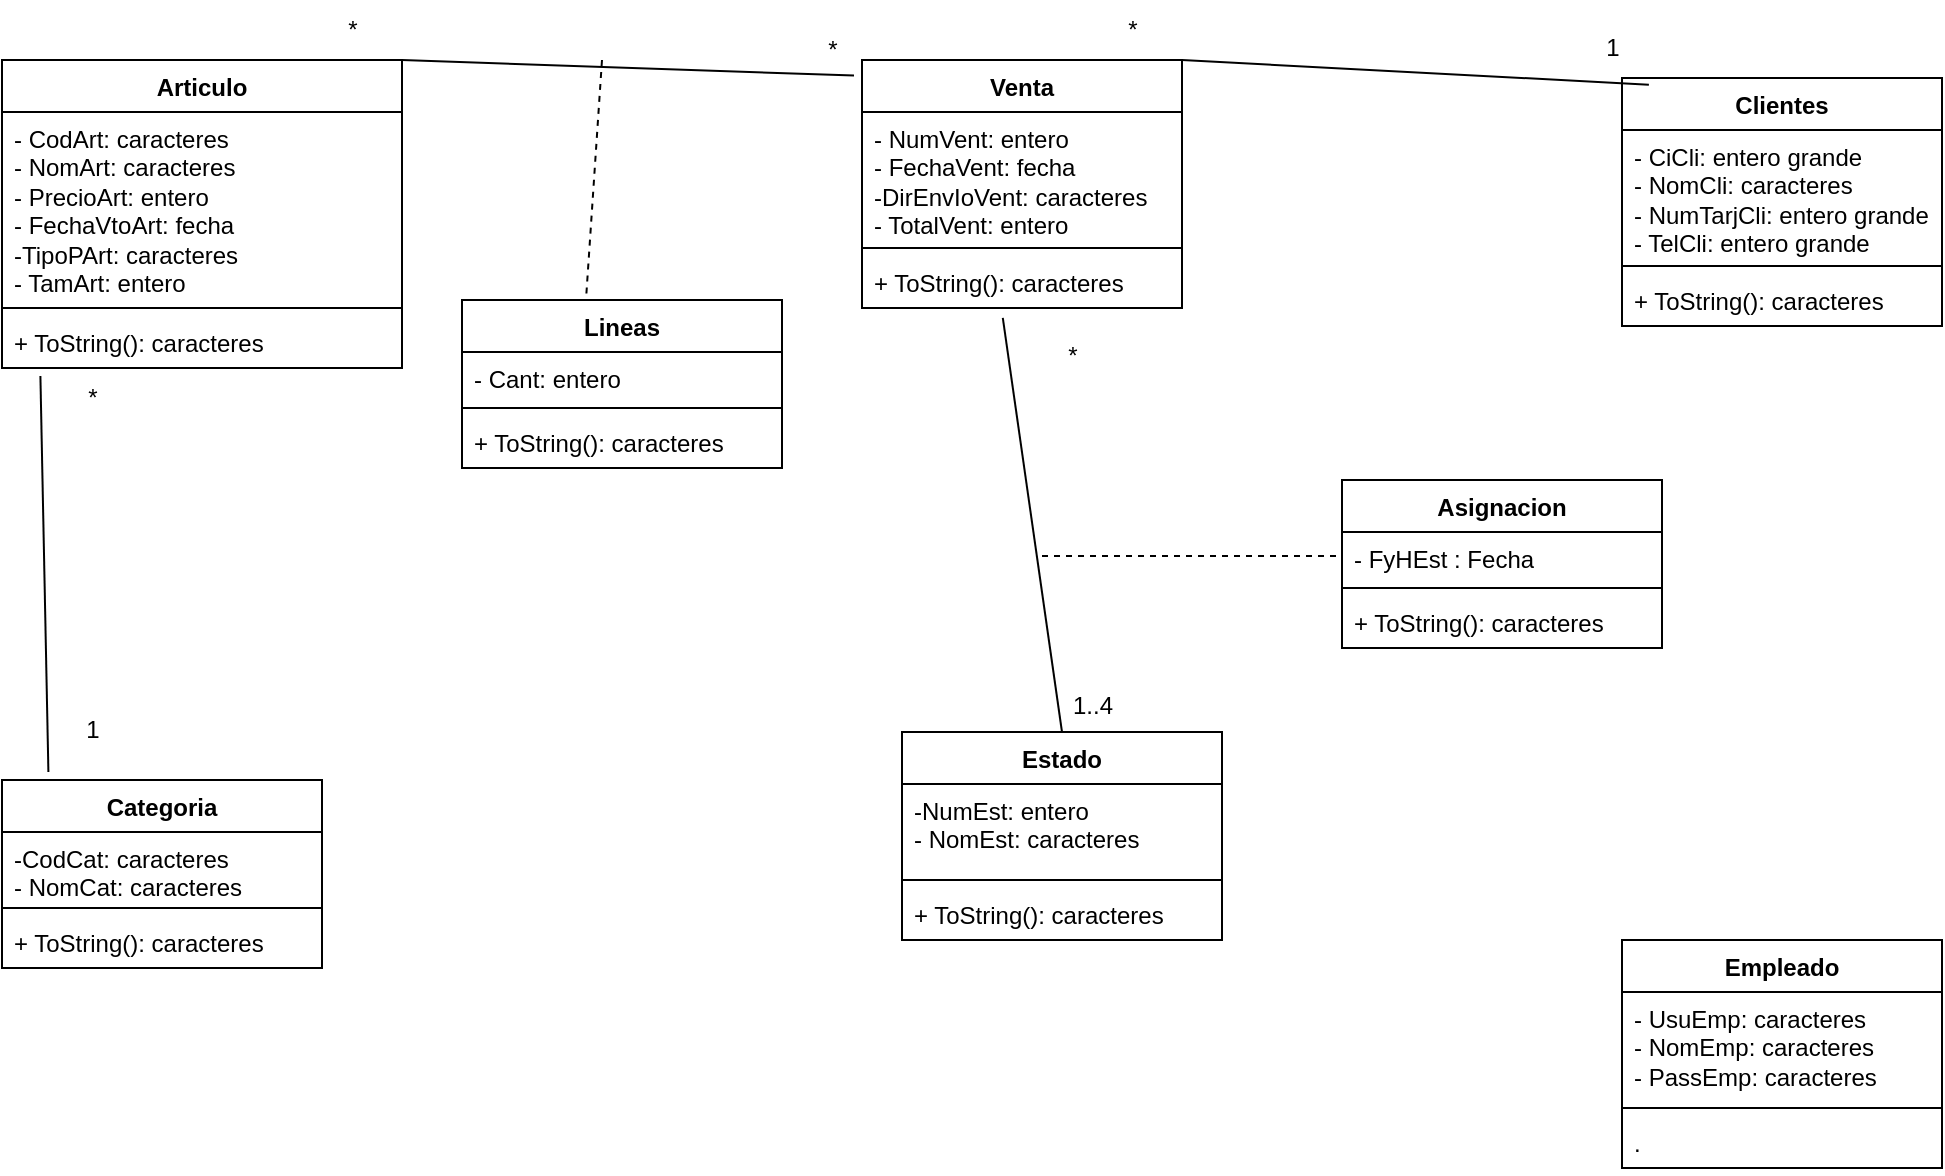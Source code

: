 <mxfile version="26.0.10" pages="3">
  <diagram name="Modelo Conceptual" id="-CYLeWG0a1_5NiGMgtSX">
    <mxGraphModel dx="1214" dy="714" grid="1" gridSize="10" guides="1" tooltips="1" connect="1" arrows="1" fold="1" page="1" pageScale="1" pageWidth="1169" pageHeight="827" math="0" shadow="0">
      <root>
        <mxCell id="0" />
        <mxCell id="1" parent="0" />
        <mxCell id="Se0TGmLlaJmK37v9lXN3-1" value="Empleado" style="swimlane;fontStyle=1;align=center;verticalAlign=top;childLayout=stackLayout;horizontal=1;startSize=26;horizontalStack=0;resizeParent=1;resizeParentMax=0;resizeLast=0;collapsible=1;marginBottom=0;whiteSpace=wrap;html=1;" parent="1" vertex="1">
          <mxGeometry x="900" y="490" width="160" height="114" as="geometry" />
        </mxCell>
        <mxCell id="Se0TGmLlaJmK37v9lXN3-2" value="- UsuEmp: caracteres&lt;div&gt;- NomEmp: caracteres&lt;br&gt;&lt;div&gt;- PassEmp&lt;span style=&quot;background-color: initial;&quot;&gt;: caracteres&lt;/span&gt;&lt;/div&gt;&lt;/div&gt;" style="text;strokeColor=none;fillColor=none;align=left;verticalAlign=top;spacingLeft=4;spacingRight=4;overflow=hidden;rotatable=0;points=[[0,0.5],[1,0.5]];portConstraint=eastwest;whiteSpace=wrap;html=1;" parent="Se0TGmLlaJmK37v9lXN3-1" vertex="1">
          <mxGeometry y="26" width="160" height="54" as="geometry" />
        </mxCell>
        <mxCell id="Se0TGmLlaJmK37v9lXN3-3" value="" style="line;strokeWidth=1;fillColor=none;align=left;verticalAlign=middle;spacingTop=-1;spacingLeft=3;spacingRight=3;rotatable=0;labelPosition=right;points=[];portConstraint=eastwest;strokeColor=inherit;" parent="Se0TGmLlaJmK37v9lXN3-1" vertex="1">
          <mxGeometry y="80" width="160" height="8" as="geometry" />
        </mxCell>
        <mxCell id="Se0TGmLlaJmK37v9lXN3-4" value="." style="text;strokeColor=none;fillColor=none;align=left;verticalAlign=top;spacingLeft=4;spacingRight=4;overflow=hidden;rotatable=0;points=[[0,0.5],[1,0.5]];portConstraint=eastwest;whiteSpace=wrap;html=1;" parent="Se0TGmLlaJmK37v9lXN3-1" vertex="1">
          <mxGeometry y="88" width="160" height="26" as="geometry" />
        </mxCell>
        <mxCell id="Se0TGmLlaJmK37v9lXN3-5" value="Venta" style="swimlane;fontStyle=1;align=center;verticalAlign=top;childLayout=stackLayout;horizontal=1;startSize=26;horizontalStack=0;resizeParent=1;resizeParentMax=0;resizeLast=0;collapsible=1;marginBottom=0;whiteSpace=wrap;html=1;" parent="1" vertex="1">
          <mxGeometry x="520" y="50" width="160" height="124" as="geometry" />
        </mxCell>
        <mxCell id="Se0TGmLlaJmK37v9lXN3-6" value="- NumVent: entero&lt;div&gt;&lt;span style=&quot;background-color: initial;&quot;&gt;- FechaVent: fecha&lt;/span&gt;&lt;/div&gt;&lt;div&gt;&lt;div&gt;-DirEnvIoVent: caracteres&lt;/div&gt;&lt;/div&gt;&lt;div&gt;- TotalVent: entero&lt;/div&gt;" style="text;strokeColor=none;fillColor=none;align=left;verticalAlign=top;spacingLeft=4;spacingRight=4;overflow=hidden;rotatable=0;points=[[0,0.5],[1,0.5]];portConstraint=eastwest;whiteSpace=wrap;html=1;" parent="Se0TGmLlaJmK37v9lXN3-5" vertex="1">
          <mxGeometry y="26" width="160" height="64" as="geometry" />
        </mxCell>
        <mxCell id="Se0TGmLlaJmK37v9lXN3-7" value="" style="line;strokeWidth=1;fillColor=none;align=left;verticalAlign=middle;spacingTop=-1;spacingLeft=3;spacingRight=3;rotatable=0;labelPosition=right;points=[];portConstraint=eastwest;strokeColor=inherit;" parent="Se0TGmLlaJmK37v9lXN3-5" vertex="1">
          <mxGeometry y="90" width="160" height="8" as="geometry" />
        </mxCell>
        <mxCell id="Se0TGmLlaJmK37v9lXN3-8" value="+ ToString(): caracteres" style="text;strokeColor=none;fillColor=none;align=left;verticalAlign=top;spacingLeft=4;spacingRight=4;overflow=hidden;rotatable=0;points=[[0,0.5],[1,0.5]];portConstraint=eastwest;whiteSpace=wrap;html=1;" parent="Se0TGmLlaJmK37v9lXN3-5" vertex="1">
          <mxGeometry y="98" width="160" height="26" as="geometry" />
        </mxCell>
        <mxCell id="Se0TGmLlaJmK37v9lXN3-9" value="Clientes" style="swimlane;fontStyle=1;align=center;verticalAlign=top;childLayout=stackLayout;horizontal=1;startSize=26;horizontalStack=0;resizeParent=1;resizeParentMax=0;resizeLast=0;collapsible=1;marginBottom=0;whiteSpace=wrap;html=1;" parent="1" vertex="1">
          <mxGeometry x="900" y="59" width="160" height="124" as="geometry" />
        </mxCell>
        <mxCell id="Se0TGmLlaJmK37v9lXN3-10" value="- CiCli: entero grande&lt;div&gt;- NomCli: caracteres&lt;/div&gt;&lt;div&gt;- NumTarjCli: entero grande&lt;/div&gt;&lt;div&gt;- TelCli: entero grande&lt;/div&gt;" style="text;strokeColor=none;fillColor=none;align=left;verticalAlign=top;spacingLeft=4;spacingRight=4;overflow=hidden;rotatable=0;points=[[0,0.5],[1,0.5]];portConstraint=eastwest;whiteSpace=wrap;html=1;" parent="Se0TGmLlaJmK37v9lXN3-9" vertex="1">
          <mxGeometry y="26" width="160" height="64" as="geometry" />
        </mxCell>
        <mxCell id="Se0TGmLlaJmK37v9lXN3-11" value="" style="line;strokeWidth=1;fillColor=none;align=left;verticalAlign=middle;spacingTop=-1;spacingLeft=3;spacingRight=3;rotatable=0;labelPosition=right;points=[];portConstraint=eastwest;strokeColor=inherit;" parent="Se0TGmLlaJmK37v9lXN3-9" vertex="1">
          <mxGeometry y="90" width="160" height="8" as="geometry" />
        </mxCell>
        <mxCell id="Se0TGmLlaJmK37v9lXN3-12" value="+ ToString(): caracteres" style="text;strokeColor=none;fillColor=none;align=left;verticalAlign=top;spacingLeft=4;spacingRight=4;overflow=hidden;rotatable=0;points=[[0,0.5],[1,0.5]];portConstraint=eastwest;whiteSpace=wrap;html=1;" parent="Se0TGmLlaJmK37v9lXN3-9" vertex="1">
          <mxGeometry y="98" width="160" height="26" as="geometry" />
        </mxCell>
        <mxCell id="Se0TGmLlaJmK37v9lXN3-13" value="Articulo" style="swimlane;fontStyle=1;align=center;verticalAlign=top;childLayout=stackLayout;horizontal=1;startSize=26;horizontalStack=0;resizeParent=1;resizeParentMax=0;resizeLast=0;collapsible=1;marginBottom=0;whiteSpace=wrap;html=1;" parent="1" vertex="1">
          <mxGeometry x="90" y="50" width="200" height="154" as="geometry" />
        </mxCell>
        <mxCell id="Se0TGmLlaJmK37v9lXN3-14" value="- CodArt: caracteres&lt;div&gt;- NomArt&lt;span style=&quot;background-color: initial;&quot;&gt;: caracteres&lt;/span&gt;&lt;/div&gt;&lt;div&gt;&lt;span style=&quot;background-color: initial;&quot;&gt;- PrecioArt: entero&lt;/span&gt;&lt;/div&gt;&lt;div&gt;&lt;span style=&quot;background-color: initial;&quot;&gt;- FechaVtoArt: fecha&lt;/span&gt;&lt;/div&gt;&lt;div&gt;-TipoPArt: caracteres&lt;div&gt;- TamArt: entero&lt;/div&gt;&lt;/div&gt;" style="text;strokeColor=none;fillColor=none;align=left;verticalAlign=top;spacingLeft=4;spacingRight=4;overflow=hidden;rotatable=0;points=[[0,0.5],[1,0.5]];portConstraint=eastwest;whiteSpace=wrap;html=1;" parent="Se0TGmLlaJmK37v9lXN3-13" vertex="1">
          <mxGeometry y="26" width="200" height="94" as="geometry" />
        </mxCell>
        <mxCell id="Se0TGmLlaJmK37v9lXN3-15" value="" style="line;strokeWidth=1;fillColor=none;align=left;verticalAlign=middle;spacingTop=-1;spacingLeft=3;spacingRight=3;rotatable=0;labelPosition=right;points=[];portConstraint=eastwest;strokeColor=inherit;" parent="Se0TGmLlaJmK37v9lXN3-13" vertex="1">
          <mxGeometry y="120" width="200" height="8" as="geometry" />
        </mxCell>
        <mxCell id="Se0TGmLlaJmK37v9lXN3-16" value="+ ToString(): caracteres" style="text;strokeColor=none;fillColor=none;align=left;verticalAlign=top;spacingLeft=4;spacingRight=4;overflow=hidden;rotatable=0;points=[[0,0.5],[1,0.5]];portConstraint=eastwest;whiteSpace=wrap;html=1;" parent="Se0TGmLlaJmK37v9lXN3-13" vertex="1">
          <mxGeometry y="128" width="200" height="26" as="geometry" />
        </mxCell>
        <mxCell id="Se0TGmLlaJmK37v9lXN3-17" value="Categoria" style="swimlane;fontStyle=1;align=center;verticalAlign=top;childLayout=stackLayout;horizontal=1;startSize=26;horizontalStack=0;resizeParent=1;resizeParentMax=0;resizeLast=0;collapsible=1;marginBottom=0;whiteSpace=wrap;html=1;" parent="1" vertex="1">
          <mxGeometry x="90" y="410" width="160" height="94" as="geometry" />
        </mxCell>
        <mxCell id="Se0TGmLlaJmK37v9lXN3-18" value="-CodCat: caracteres&lt;div&gt;- NomCat&lt;span style=&quot;background-color: initial;&quot;&gt;: caracteres&lt;/span&gt;&lt;/div&gt;" style="text;strokeColor=none;fillColor=none;align=left;verticalAlign=top;spacingLeft=4;spacingRight=4;overflow=hidden;rotatable=0;points=[[0,0.5],[1,0.5]];portConstraint=eastwest;whiteSpace=wrap;html=1;" parent="Se0TGmLlaJmK37v9lXN3-17" vertex="1">
          <mxGeometry y="26" width="160" height="34" as="geometry" />
        </mxCell>
        <mxCell id="Se0TGmLlaJmK37v9lXN3-19" value="" style="line;strokeWidth=1;fillColor=none;align=left;verticalAlign=middle;spacingTop=-1;spacingLeft=3;spacingRight=3;rotatable=0;labelPosition=right;points=[];portConstraint=eastwest;strokeColor=inherit;" parent="Se0TGmLlaJmK37v9lXN3-17" vertex="1">
          <mxGeometry y="60" width="160" height="8" as="geometry" />
        </mxCell>
        <mxCell id="Se0TGmLlaJmK37v9lXN3-20" value="+ ToString(): caracteres" style="text;strokeColor=none;fillColor=none;align=left;verticalAlign=top;spacingLeft=4;spacingRight=4;overflow=hidden;rotatable=0;points=[[0,0.5],[1,0.5]];portConstraint=eastwest;whiteSpace=wrap;html=1;" parent="Se0TGmLlaJmK37v9lXN3-17" vertex="1">
          <mxGeometry y="68" width="160" height="26" as="geometry" />
        </mxCell>
        <mxCell id="ItfzQvanybORF5jeSSPh-3" value="Lineas" style="swimlane;fontStyle=1;align=center;verticalAlign=top;childLayout=stackLayout;horizontal=1;startSize=26;horizontalStack=0;resizeParent=1;resizeParentMax=0;resizeLast=0;collapsible=1;marginBottom=0;whiteSpace=wrap;html=1;" parent="1" vertex="1">
          <mxGeometry x="320" y="170" width="160" height="84" as="geometry" />
        </mxCell>
        <mxCell id="ItfzQvanybORF5jeSSPh-4" value="&lt;div&gt;- Cant: entero&lt;/div&gt;" style="text;strokeColor=none;fillColor=none;align=left;verticalAlign=top;spacingLeft=4;spacingRight=4;overflow=hidden;rotatable=0;points=[[0,0.5],[1,0.5]];portConstraint=eastwest;whiteSpace=wrap;html=1;" parent="ItfzQvanybORF5jeSSPh-3" vertex="1">
          <mxGeometry y="26" width="160" height="24" as="geometry" />
        </mxCell>
        <mxCell id="ItfzQvanybORF5jeSSPh-5" value="" style="line;strokeWidth=1;fillColor=none;align=left;verticalAlign=middle;spacingTop=-1;spacingLeft=3;spacingRight=3;rotatable=0;labelPosition=right;points=[];portConstraint=eastwest;strokeColor=inherit;" parent="ItfzQvanybORF5jeSSPh-3" vertex="1">
          <mxGeometry y="50" width="160" height="8" as="geometry" />
        </mxCell>
        <mxCell id="ItfzQvanybORF5jeSSPh-6" value="+ ToString(): caracteres" style="text;strokeColor=none;fillColor=none;align=left;verticalAlign=top;spacingLeft=4;spacingRight=4;overflow=hidden;rotatable=0;points=[[0,0.5],[1,0.5]];portConstraint=eastwest;whiteSpace=wrap;html=1;" parent="ItfzQvanybORF5jeSSPh-3" vertex="1">
          <mxGeometry y="58" width="160" height="26" as="geometry" />
        </mxCell>
        <mxCell id="ItfzQvanybORF5jeSSPh-7" value="" style="endArrow=none;html=1;rounded=0;entryX=0.084;entryY=0.027;entryDx=0;entryDy=0;entryPerimeter=0;exitX=1;exitY=0;exitDx=0;exitDy=0;" parent="1" source="Se0TGmLlaJmK37v9lXN3-5" target="Se0TGmLlaJmK37v9lXN3-9" edge="1">
          <mxGeometry width="50" height="50" relative="1" as="geometry">
            <mxPoint x="790" y="210" as="sourcePoint" />
            <mxPoint x="790" y="200" as="targetPoint" />
          </mxGeometry>
        </mxCell>
        <mxCell id="ItfzQvanybORF5jeSSPh-8" value="*" style="text;html=1;align=center;verticalAlign=middle;resizable=0;points=[];autosize=1;strokeColor=none;fillColor=none;" parent="1" vertex="1">
          <mxGeometry x="640" y="20" width="30" height="30" as="geometry" />
        </mxCell>
        <mxCell id="ItfzQvanybORF5jeSSPh-9" value="1" style="text;html=1;align=center;verticalAlign=middle;resizable=0;points=[];autosize=1;strokeColor=none;fillColor=none;" parent="1" vertex="1">
          <mxGeometry x="880" y="29" width="30" height="30" as="geometry" />
        </mxCell>
        <mxCell id="ItfzQvanybORF5jeSSPh-10" value="" style="endArrow=none;html=1;rounded=0;entryX=-0.025;entryY=0.063;entryDx=0;entryDy=0;entryPerimeter=0;exitX=1;exitY=0;exitDx=0;exitDy=0;" parent="1" source="Se0TGmLlaJmK37v9lXN3-13" target="Se0TGmLlaJmK37v9lXN3-5" edge="1">
          <mxGeometry width="50" height="50" relative="1" as="geometry">
            <mxPoint x="605" y="318" as="sourcePoint" />
            <mxPoint x="715" y="268" as="targetPoint" />
          </mxGeometry>
        </mxCell>
        <mxCell id="ItfzQvanybORF5jeSSPh-11" value="*" style="text;html=1;align=center;verticalAlign=middle;resizable=0;points=[];autosize=1;strokeColor=none;fillColor=none;" parent="1" vertex="1">
          <mxGeometry x="250" y="20" width="30" height="30" as="geometry" />
        </mxCell>
        <mxCell id="ItfzQvanybORF5jeSSPh-14" value="*" style="text;html=1;align=center;verticalAlign=middle;resizable=0;points=[];autosize=1;strokeColor=none;fillColor=none;" parent="1" vertex="1">
          <mxGeometry x="490" y="30" width="30" height="30" as="geometry" />
        </mxCell>
        <mxCell id="ItfzQvanybORF5jeSSPh-16" value="Estado" style="swimlane;fontStyle=1;align=center;verticalAlign=top;childLayout=stackLayout;horizontal=1;startSize=26;horizontalStack=0;resizeParent=1;resizeParentMax=0;resizeLast=0;collapsible=1;marginBottom=0;whiteSpace=wrap;html=1;" parent="1" vertex="1">
          <mxGeometry x="540" y="386" width="160" height="104" as="geometry" />
        </mxCell>
        <mxCell id="ItfzQvanybORF5jeSSPh-17" value="&lt;div&gt;-NumEst: entero&lt;/div&gt;- NomEst: caracteres" style="text;strokeColor=none;fillColor=none;align=left;verticalAlign=top;spacingLeft=4;spacingRight=4;overflow=hidden;rotatable=0;points=[[0,0.5],[1,0.5]];portConstraint=eastwest;whiteSpace=wrap;html=1;" parent="ItfzQvanybORF5jeSSPh-16" vertex="1">
          <mxGeometry y="26" width="160" height="44" as="geometry" />
        </mxCell>
        <mxCell id="ItfzQvanybORF5jeSSPh-18" value="" style="line;strokeWidth=1;fillColor=none;align=left;verticalAlign=middle;spacingTop=-1;spacingLeft=3;spacingRight=3;rotatable=0;labelPosition=right;points=[];portConstraint=eastwest;strokeColor=inherit;" parent="ItfzQvanybORF5jeSSPh-16" vertex="1">
          <mxGeometry y="70" width="160" height="8" as="geometry" />
        </mxCell>
        <mxCell id="ItfzQvanybORF5jeSSPh-19" value="+ ToString(): caracteres" style="text;strokeColor=none;fillColor=none;align=left;verticalAlign=top;spacingLeft=4;spacingRight=4;overflow=hidden;rotatable=0;points=[[0,0.5],[1,0.5]];portConstraint=eastwest;whiteSpace=wrap;html=1;" parent="ItfzQvanybORF5jeSSPh-16" vertex="1">
          <mxGeometry y="78" width="160" height="26" as="geometry" />
        </mxCell>
        <mxCell id="ItfzQvanybORF5jeSSPh-24" value="1..4" style="text;html=1;align=center;verticalAlign=middle;resizable=0;points=[];autosize=1;strokeColor=none;fillColor=none;" parent="1" vertex="1">
          <mxGeometry x="615" y="358" width="40" height="30" as="geometry" />
        </mxCell>
        <mxCell id="ItfzQvanybORF5jeSSPh-35" value="" style="endArrow=none;html=1;rounded=0;exitX=0.096;exitY=1.153;exitDx=0;exitDy=0;exitPerimeter=0;entryX=0.145;entryY=-0.043;entryDx=0;entryDy=0;entryPerimeter=0;" parent="1" source="Se0TGmLlaJmK37v9lXN3-16" target="Se0TGmLlaJmK37v9lXN3-17" edge="1">
          <mxGeometry width="50" height="50" relative="1" as="geometry">
            <mxPoint x="750" y="370" as="sourcePoint" />
            <mxPoint x="800" y="320" as="targetPoint" />
          </mxGeometry>
        </mxCell>
        <mxCell id="ItfzQvanybORF5jeSSPh-36" value="1" style="text;html=1;align=center;verticalAlign=middle;resizable=0;points=[];autosize=1;strokeColor=none;fillColor=none;" parent="1" vertex="1">
          <mxGeometry x="120" y="370" width="30" height="30" as="geometry" />
        </mxCell>
        <mxCell id="ItfzQvanybORF5jeSSPh-37" value="*" style="text;html=1;align=center;verticalAlign=middle;resizable=0;points=[];autosize=1;strokeColor=none;fillColor=none;" parent="1" vertex="1">
          <mxGeometry x="120" y="204" width="30" height="30" as="geometry" />
        </mxCell>
        <mxCell id="ItfzQvanybORF5jeSSPh-45" value="" style="endArrow=none;html=1;rounded=0;entryX=0.388;entryY=-0.017;entryDx=0;entryDy=0;entryPerimeter=0;dashed=1;" parent="1" target="ItfzQvanybORF5jeSSPh-3" edge="1">
          <mxGeometry width="50" height="50" relative="1" as="geometry">
            <mxPoint x="390" y="50" as="sourcePoint" />
            <mxPoint x="840" y="330" as="targetPoint" />
          </mxGeometry>
        </mxCell>
        <mxCell id="ItfzQvanybORF5jeSSPh-46" value="" style="endArrow=none;html=1;rounded=0;entryX=0.44;entryY=1.189;entryDx=0;entryDy=0;entryPerimeter=0;exitX=0.5;exitY=0;exitDx=0;exitDy=0;" parent="1" source="ItfzQvanybORF5jeSSPh-16" target="Se0TGmLlaJmK37v9lXN3-8" edge="1">
          <mxGeometry width="50" height="50" relative="1" as="geometry">
            <mxPoint x="790" y="380" as="sourcePoint" />
            <mxPoint x="840" y="330" as="targetPoint" />
          </mxGeometry>
        </mxCell>
        <mxCell id="ItfzQvanybORF5jeSSPh-47" value="*" style="text;html=1;align=center;verticalAlign=middle;resizable=0;points=[];autosize=1;strokeColor=none;fillColor=none;" parent="1" vertex="1">
          <mxGeometry x="610" y="183" width="30" height="30" as="geometry" />
        </mxCell>
        <mxCell id="whX0-lqpW4uF8ZzKwVys-1" value="Asignacion" style="swimlane;fontStyle=1;align=center;verticalAlign=top;childLayout=stackLayout;horizontal=1;startSize=26;horizontalStack=0;resizeParent=1;resizeParentMax=0;resizeLast=0;collapsible=1;marginBottom=0;whiteSpace=wrap;html=1;" vertex="1" parent="1">
          <mxGeometry x="760" y="260" width="160" height="84" as="geometry" />
        </mxCell>
        <mxCell id="whX0-lqpW4uF8ZzKwVys-2" value="&lt;div&gt;-&amp;nbsp;&lt;span style=&quot;text-align: center; text-wrap-mode: nowrap;&quot;&gt;FyHEst&amp;nbsp;&lt;/span&gt;: Fecha&lt;/div&gt;" style="text;strokeColor=none;fillColor=none;align=left;verticalAlign=top;spacingLeft=4;spacingRight=4;overflow=hidden;rotatable=0;points=[[0,0.5],[1,0.5]];portConstraint=eastwest;whiteSpace=wrap;html=1;" vertex="1" parent="whX0-lqpW4uF8ZzKwVys-1">
          <mxGeometry y="26" width="160" height="24" as="geometry" />
        </mxCell>
        <mxCell id="whX0-lqpW4uF8ZzKwVys-3" value="" style="line;strokeWidth=1;fillColor=none;align=left;verticalAlign=middle;spacingTop=-1;spacingLeft=3;spacingRight=3;rotatable=0;labelPosition=right;points=[];portConstraint=eastwest;strokeColor=inherit;" vertex="1" parent="whX0-lqpW4uF8ZzKwVys-1">
          <mxGeometry y="50" width="160" height="8" as="geometry" />
        </mxCell>
        <mxCell id="whX0-lqpW4uF8ZzKwVys-4" value="+ ToString(): caracteres" style="text;strokeColor=none;fillColor=none;align=left;verticalAlign=top;spacingLeft=4;spacingRight=4;overflow=hidden;rotatable=0;points=[[0,0.5],[1,0.5]];portConstraint=eastwest;whiteSpace=wrap;html=1;" vertex="1" parent="whX0-lqpW4uF8ZzKwVys-1">
          <mxGeometry y="58" width="160" height="26" as="geometry" />
        </mxCell>
        <mxCell id="whX0-lqpW4uF8ZzKwVys-5" value="" style="endArrow=none;html=1;rounded=0;entryX=0;entryY=0.5;entryDx=0;entryDy=0;dashed=1;" edge="1" parent="1" target="whX0-lqpW4uF8ZzKwVys-2">
          <mxGeometry width="50" height="50" relative="1" as="geometry">
            <mxPoint x="610" y="298" as="sourcePoint" />
            <mxPoint x="392" y="179" as="targetPoint" />
          </mxGeometry>
        </mxCell>
      </root>
    </mxGraphModel>
  </diagram>
  <diagram id="J0lbbeA6W8TiB_rFbFYD" name="MER, DER, Pasaje a tablas">
    <mxGraphModel dx="860" dy="506" grid="1" gridSize="10" guides="1" tooltips="1" connect="1" arrows="1" fold="1" page="1" pageScale="1" pageWidth="1169" pageHeight="827" math="0" shadow="0">
      <root>
        <mxCell id="0" />
        <mxCell id="1" parent="0" />
        <mxCell id="-ZnRSuLOJAsuc9fIoEdS-1" value="&amp;nbsp; &amp;nbsp; &amp;nbsp;RNE&lt;div&gt;Categoria:&lt;br&gt;&lt;div&gt;&lt;span style=&quot;white-space: pre;&quot;&gt;&#x9;&lt;/span&gt;CodCat = 6 letras/ numeros de largo&lt;/div&gt;&lt;div&gt;Articulo:&lt;/div&gt;&lt;div&gt;&lt;span style=&quot;white-space: pre;&quot;&gt;&#x9;&lt;/span&gt;CodArt = 10 letras/ numeros de largo&lt;/div&gt;&lt;/div&gt;&lt;div&gt;&lt;span style=&quot;white-space: pre;&quot;&gt;&#x9;&lt;/span&gt;PrecioAtr: &amp;gt; 0&lt;br&gt;&lt;/div&gt;&lt;div&gt;&lt;span style=&quot;white-space: pre;&quot;&gt;&#x9;&lt;/span&gt;FechaVtoArt: &amp;gt; fecha actual&lt;br&gt;&lt;/div&gt;&lt;div&gt;&lt;span style=&quot;white-space: pre;&quot;&gt;&#x9;&lt;/span&gt;TamArt: &amp;gt; 0&lt;br&gt;&lt;/div&gt;&lt;div&gt;&lt;span style=&quot;white-space: pre;&quot;&gt;&#x9;&lt;/span&gt;TipoArt: Valores predeterminados&amp;nbsp;&amp;nbsp;&lt;/div&gt;&lt;div&gt;&lt;span style=&quot;white-space: pre;&quot;&gt;&#x9;&lt;/span&gt;(Unidad, Blíster, Sobre o Frasco)&lt;br&gt;&lt;/div&gt;&lt;div&gt;Venta:&lt;/div&gt;&lt;div&gt;&lt;span style=&quot;background-color: initial; white-space-collapse: preserve;&quot;&gt;&lt;span style=&quot;white-space: pre;&quot;&gt;&#x9;&lt;/span&gt;NumVent: Autogenerado&#x9;&lt;/span&gt;&lt;/div&gt;&lt;div&gt;&lt;span style=&quot;white-space: pre;&quot;&gt;&#x9;&lt;/span&gt;FechaVent: = a la fecha actual&lt;/div&gt;&lt;div&gt;&lt;span style=&quot;white-space: pre;&quot;&gt;&#x9;&lt;/span&gt;MontoTotal &amp;gt; 0 (es calculado, PrecioArt * Cant)&lt;span style=&quot;background-color: initial;&quot;&gt;&amp;nbsp;&lt;/span&gt;&lt;/div&gt;&lt;div&gt;Cliente&lt;/div&gt;&lt;div&gt;&lt;span style=&quot;white-space: pre;&quot;&gt;&#x9;&lt;/span&gt;CiCli:&amp;nbsp;&lt;span style=&quot;text-align: center; background-color: initial;&quot;&gt;&amp;gt; 6 digitos &amp;lt;8&lt;/span&gt;&lt;br&gt;&lt;/div&gt;" style="text;html=1;align=left;verticalAlign=middle;resizable=0;points=[];autosize=1;strokeColor=none;fillColor=none;" parent="1" vertex="1">
          <mxGeometry x="190" y="413" width="300" height="240" as="geometry" />
        </mxCell>
        <mxCell id="-ZnRSuLOJAsuc9fIoEdS-2" value="Articulo" style="rounded=0;whiteSpace=wrap;html=1;" parent="1" vertex="1">
          <mxGeometry x="410" y="130" width="120" height="60" as="geometry" />
        </mxCell>
        <mxCell id="BlwmGWF93sDEZlHrbr-K-2" style="edgeStyle=orthogonalEdgeStyle;rounded=0;orthogonalLoop=1;jettySize=auto;html=1;exitX=0.75;exitY=0;exitDx=0;exitDy=0;endArrow=oval;endFill=1;" edge="1" parent="1" source="-ZnRSuLOJAsuc9fIoEdS-3" target="n7VlkLJmlkN8eALkT3Rv-3">
          <mxGeometry relative="1" as="geometry" />
        </mxCell>
        <mxCell id="-ZnRSuLOJAsuc9fIoEdS-3" value="Categorias&lt;span style=&quot;color: rgba(0, 0, 0, 0); font-family: monospace; font-size: 0px; text-align: start; text-wrap-mode: nowrap;&quot;&gt;%3CmxGraphModel%3E%3Croot%3E%3CmxCell%20id%3D%220%22%2F%3E%3CmxCell%20id%3D%221%22%20parent%3D%220%22%2F%3E%3CmxCell%20id%3D%222%22%20value%3D%22%22%20style%3D%22rounded%3D0%3BwhiteSpace%3Dwrap%3Bhtml%3D1%3B%22%20vertex%3D%221%22%20parent%3D%221%22%3E%3CmxGeometry%20x%3D%22470%22%20y%3D%22420%22%20width%3D%22120%22%20height%3D%2260%22%20as%3D%22geometry%22%2F%3E%3C%2FmxCell%3E%3C%2Froot%3E%3C%2FmxGraphModel%3&lt;/span&gt;" style="rounded=0;whiteSpace=wrap;html=1;" parent="1" vertex="1">
          <mxGeometry x="100" y="160" width="120" height="60" as="geometry" />
        </mxCell>
        <mxCell id="BlwmGWF93sDEZlHrbr-K-11" style="edgeStyle=orthogonalEdgeStyle;rounded=0;orthogonalLoop=1;jettySize=auto;html=1;exitX=0.5;exitY=0;exitDx=0;exitDy=0;endArrow=oval;endFill=1;" edge="1" parent="1" source="-ZnRSuLOJAsuc9fIoEdS-4" target="JxTQtqs_YYkWoRtedKLU-4">
          <mxGeometry relative="1" as="geometry" />
        </mxCell>
        <mxCell id="BlwmGWF93sDEZlHrbr-K-13" style="edgeStyle=orthogonalEdgeStyle;rounded=0;orthogonalLoop=1;jettySize=auto;html=1;exitX=1;exitY=0.5;exitDx=0;exitDy=0;endArrow=oval;endFill=1;" edge="1" parent="1" source="-ZnRSuLOJAsuc9fIoEdS-4" target="JxTQtqs_YYkWoRtedKLU-6">
          <mxGeometry relative="1" as="geometry" />
        </mxCell>
        <mxCell id="-ZnRSuLOJAsuc9fIoEdS-4" value="Venta" style="rounded=0;whiteSpace=wrap;html=1;" parent="1" vertex="1">
          <mxGeometry x="850" y="120" width="120" height="60" as="geometry" />
        </mxCell>
        <mxCell id="TrnX9j_lsjDJSlINOwGk-2" style="edgeStyle=orthogonalEdgeStyle;rounded=0;orthogonalLoop=1;jettySize=auto;html=1;exitX=0;exitY=0.5;exitDx=0;exitDy=0;entryX=1;entryY=0.5;entryDx=0;entryDy=0;endArrow=none;endFill=0;" parent="1" source="TrnX9j_lsjDJSlINOwGk-1" target="-ZnRSuLOJAsuc9fIoEdS-2" edge="1">
          <mxGeometry relative="1" as="geometry" />
        </mxCell>
        <mxCell id="TrnX9j_lsjDJSlINOwGk-3" style="edgeStyle=orthogonalEdgeStyle;rounded=0;orthogonalLoop=1;jettySize=auto;html=1;exitX=0;exitY=0.5;exitDx=0;exitDy=0;entryX=1;entryY=0.5;entryDx=0;entryDy=0;endArrow=oval;endFill=1;" parent="1" source="-ZnRSuLOJAsuc9fIoEdS-4" target="TrnX9j_lsjDJSlINOwGk-1" edge="1">
          <mxGeometry relative="1" as="geometry" />
        </mxCell>
        <mxCell id="BlwmGWF93sDEZlHrbr-K-8" style="edgeStyle=orthogonalEdgeStyle;rounded=0;orthogonalLoop=1;jettySize=auto;html=1;exitX=0.5;exitY=1;exitDx=0;exitDy=0;endArrow=oval;endFill=1;" edge="1" parent="1" source="TrnX9j_lsjDJSlINOwGk-1" target="n02-I9ymGCIX9suz2x0Z-1">
          <mxGeometry relative="1" as="geometry" />
        </mxCell>
        <mxCell id="TrnX9j_lsjDJSlINOwGk-1" value="Linea" style="rhombus;whiteSpace=wrap;html=1;" parent="1" vertex="1">
          <mxGeometry x="650" y="120" width="80" height="80" as="geometry" />
        </mxCell>
        <mxCell id="BlwmGWF93sDEZlHrbr-K-23" style="edgeStyle=orthogonalEdgeStyle;rounded=0;orthogonalLoop=1;jettySize=auto;html=1;exitX=0.75;exitY=0;exitDx=0;exitDy=0;endArrow=oval;endFill=1;" edge="1" parent="1" source="Vrlz9bMrOclJz2sU2xqD-1" target="Co3b1xPQDVGThPuITo2q-3">
          <mxGeometry relative="1" as="geometry" />
        </mxCell>
        <mxCell id="Vrlz9bMrOclJz2sU2xqD-1" value="Empleado" style="rounded=0;whiteSpace=wrap;html=1;" parent="1" vertex="1">
          <mxGeometry x="125" y="312" width="120" height="60" as="geometry" />
        </mxCell>
        <mxCell id="BlwmGWF93sDEZlHrbr-K-16" style="edgeStyle=orthogonalEdgeStyle;rounded=0;orthogonalLoop=1;jettySize=auto;html=1;exitX=1;exitY=0.25;exitDx=0;exitDy=0;endArrow=oval;endFill=1;" edge="1" parent="1" source="Vrlz9bMrOclJz2sU2xqD-3" target="Jw-EkH4WZW4nL7ON0FYq-4">
          <mxGeometry relative="1" as="geometry" />
        </mxCell>
        <mxCell id="BlwmGWF93sDEZlHrbr-K-17" style="edgeStyle=orthogonalEdgeStyle;rounded=0;orthogonalLoop=1;jettySize=auto;html=1;exitX=1;exitY=1;exitDx=0;exitDy=0;endArrow=oval;endFill=1;" edge="1" parent="1" source="Vrlz9bMrOclJz2sU2xqD-3" target="Jw-EkH4WZW4nL7ON0FYq-6">
          <mxGeometry relative="1" as="geometry" />
        </mxCell>
        <mxCell id="Vrlz9bMrOclJz2sU2xqD-3" value="Cliente" style="rounded=0;whiteSpace=wrap;html=1;" parent="1" vertex="1">
          <mxGeometry x="940" y="308" width="120" height="60" as="geometry" />
        </mxCell>
        <mxCell id="l01ReQats7Gn85PP39zZ-2" value="&lt;span style=&quot;text-align: left; text-wrap-mode: wrap;&quot;&gt;&lt;u&gt;CodArt&lt;/u&gt;&lt;/span&gt;" style="text;html=1;align=center;verticalAlign=middle;resizable=0;points=[];autosize=1;strokeColor=none;fillColor=none;" parent="1" vertex="1">
          <mxGeometry x="335" y="120" width="60" height="30" as="geometry" />
        </mxCell>
        <mxCell id="l01ReQats7Gn85PP39zZ-3" value="&lt;span style=&quot;text-align: left; text-wrap-mode: wrap;&quot;&gt;NomArt&lt;/span&gt;" style="text;html=1;align=center;verticalAlign=middle;resizable=0;points=[];autosize=1;strokeColor=none;fillColor=none;" parent="1" vertex="1">
          <mxGeometry x="360" y="88" width="60" height="30" as="geometry" />
        </mxCell>
        <mxCell id="l01ReQats7Gn85PP39zZ-4" value="&lt;span style=&quot;text-align: left; text-wrap-mode: wrap;&quot;&gt;PrecioArt&lt;/span&gt;" style="text;html=1;align=center;verticalAlign=middle;resizable=0;points=[];autosize=1;strokeColor=none;fillColor=none;" parent="1" vertex="1">
          <mxGeometry x="435" y="80" width="70" height="30" as="geometry" />
        </mxCell>
        <mxCell id="l01ReQats7Gn85PP39zZ-5" value="&lt;span style=&quot;text-align: left; text-wrap-mode: wrap;&quot;&gt;FechaVtoArt&lt;/span&gt;" style="text;html=1;align=center;verticalAlign=middle;resizable=0;points=[];autosize=1;strokeColor=none;fillColor=none;" parent="1" vertex="1">
          <mxGeometry x="520" y="90" width="90" height="30" as="geometry" />
        </mxCell>
        <mxCell id="l01ReQats7Gn85PP39zZ-6" value="&lt;span style=&quot;text-align: left; text-wrap-mode: wrap;&quot;&gt;TipoArt&lt;/span&gt;" style="text;html=1;align=center;verticalAlign=middle;resizable=0;points=[];autosize=1;strokeColor=none;fillColor=none;" parent="1" vertex="1">
          <mxGeometry x="505" y="205" width="60" height="30" as="geometry" />
        </mxCell>
        <mxCell id="l01ReQats7Gn85PP39zZ-7" value="&lt;span style=&quot;text-align: left; text-wrap-mode: wrap;&quot;&gt;TamArt&lt;/span&gt;" style="text;html=1;align=center;verticalAlign=middle;resizable=0;points=[];autosize=1;strokeColor=none;fillColor=none;" parent="1" vertex="1">
          <mxGeometry x="410" y="211.5" width="60" height="30" as="geometry" />
        </mxCell>
        <mxCell id="n02-I9ymGCIX9suz2x0Z-1" value="&lt;span style=&quot;text-align: left; text-wrap-mode: wrap;&quot;&gt;Cant&lt;/span&gt;" style="text;html=1;align=center;verticalAlign=middle;resizable=0;points=[];autosize=1;strokeColor=none;fillColor=none;" parent="1" vertex="1">
          <mxGeometry x="670" y="211.5" width="50" height="30" as="geometry" />
        </mxCell>
        <mxCell id="JxTQtqs_YYkWoRtedKLU-3" value="&lt;span style=&quot;text-align: left; text-wrap-mode: wrap;&quot;&gt;&lt;u&gt;NumVent&lt;/u&gt;&lt;/span&gt;" style="text;html=1;align=center;verticalAlign=middle;resizable=0;points=[];autosize=1;strokeColor=none;fillColor=none;" parent="1" vertex="1">
          <mxGeometry x="780" y="80" width="70" height="30" as="geometry" />
        </mxCell>
        <mxCell id="JxTQtqs_YYkWoRtedKLU-4" value="&lt;span style=&quot;text-align: left; text-wrap-mode: wrap;&quot;&gt;FechaVent&lt;/span&gt;" style="text;html=1;align=center;verticalAlign=middle;resizable=0;points=[];autosize=1;strokeColor=none;fillColor=none;" parent="1" vertex="1">
          <mxGeometry x="870" y="70" width="80" height="30" as="geometry" />
        </mxCell>
        <mxCell id="JxTQtqs_YYkWoRtedKLU-5" value="&lt;span style=&quot;text-align: left; text-wrap-mode: wrap;&quot;&gt;DirEnvIoVent&lt;/span&gt;" style="text;html=1;align=center;verticalAlign=middle;resizable=0;points=[];autosize=1;strokeColor=none;fillColor=none;" parent="1" vertex="1">
          <mxGeometry x="970" y="88" width="90" height="30" as="geometry" />
        </mxCell>
        <mxCell id="JxTQtqs_YYkWoRtedKLU-6" value="&lt;span style=&quot;text-align: left; text-wrap-mode: wrap;&quot;&gt;TotalVent&lt;/span&gt;" style="text;html=1;align=center;verticalAlign=middle;resizable=0;points=[];autosize=1;strokeColor=none;fillColor=none;" parent="1" vertex="1">
          <mxGeometry x="980" y="130" width="70" height="30" as="geometry" />
        </mxCell>
        <mxCell id="Jw-EkH4WZW4nL7ON0FYq-2" value="&lt;span style=&quot;text-align: left; text-wrap-mode: wrap;&quot;&gt;&lt;u&gt;CiCli&lt;/u&gt;&lt;/span&gt;" style="text;html=1;align=center;verticalAlign=middle;resizable=0;points=[];autosize=1;strokeColor=none;fillColor=none;" parent="1" vertex="1">
          <mxGeometry x="885" y="268" width="50" height="30" as="geometry" />
        </mxCell>
        <mxCell id="Jw-EkH4WZW4nL7ON0FYq-3" value="&lt;span style=&quot;text-align: left; text-wrap-mode: wrap;&quot;&gt;NomCli&lt;/span&gt;" style="text;html=1;align=center;verticalAlign=middle;resizable=0;points=[];autosize=1;strokeColor=none;fillColor=none;" parent="1" vertex="1">
          <mxGeometry x="1025" y="262" width="60" height="30" as="geometry" />
        </mxCell>
        <mxCell id="Jw-EkH4WZW4nL7ON0FYq-4" value="&lt;span style=&quot;text-align: left; text-wrap-mode: wrap;&quot;&gt;NumTarjCli&lt;/span&gt;" style="text;html=1;align=center;verticalAlign=middle;resizable=0;points=[];autosize=1;strokeColor=none;fillColor=none;" parent="1" vertex="1">
          <mxGeometry x="1080" y="308" width="80" height="30" as="geometry" />
        </mxCell>
        <mxCell id="Jw-EkH4WZW4nL7ON0FYq-6" value="&lt;span style=&quot;text-align: left; text-wrap-mode: wrap;&quot;&gt;TelCli&lt;/span&gt;" style="text;html=1;align=center;verticalAlign=middle;resizable=0;points=[];autosize=1;strokeColor=none;fillColor=none;" parent="1" vertex="1">
          <mxGeometry x="1080" y="358" width="50" height="30" as="geometry" />
        </mxCell>
        <mxCell id="Co3b1xPQDVGThPuITo2q-2" value="&lt;span style=&quot;text-align: left; text-wrap-mode: wrap;&quot;&gt;&lt;u&gt;UsuEmp&lt;/u&gt;&lt;/span&gt;" style="text;html=1;align=center;verticalAlign=middle;resizable=0;points=[];autosize=1;strokeColor=none;fillColor=none;" parent="1" vertex="1">
          <mxGeometry x="100" y="262" width="70" height="30" as="geometry" />
        </mxCell>
        <mxCell id="Co3b1xPQDVGThPuITo2q-3" value="&lt;span style=&quot;text-align: left; text-wrap-mode: wrap;&quot;&gt;NomEmp&lt;/span&gt;" style="text;html=1;align=center;verticalAlign=middle;resizable=0;points=[];autosize=1;strokeColor=none;fillColor=none;" parent="1" vertex="1">
          <mxGeometry x="180" y="262" width="70" height="30" as="geometry" />
        </mxCell>
        <mxCell id="Co3b1xPQDVGThPuITo2q-4" value="&lt;span style=&quot;text-align: left; text-wrap-mode: wrap;&quot;&gt;PassEmp&lt;/span&gt;" style="text;html=1;align=center;verticalAlign=middle;resizable=0;points=[];autosize=1;strokeColor=none;fillColor=none;" parent="1" vertex="1">
          <mxGeometry x="265" y="282" width="70" height="30" as="geometry" />
        </mxCell>
        <mxCell id="7kS-v8MM_eortghJcigr-3" style="edgeStyle=orthogonalEdgeStyle;rounded=0;orthogonalLoop=1;jettySize=auto;html=1;exitX=0;exitY=0.5;exitDx=0;exitDy=0;entryX=1;entryY=0.5;entryDx=0;entryDy=0;endArrow=none;endFill=0;" parent="1" source="7kS-v8MM_eortghJcigr-1" target="-ZnRSuLOJAsuc9fIoEdS-3" edge="1">
          <mxGeometry relative="1" as="geometry" />
        </mxCell>
        <mxCell id="7kS-v8MM_eortghJcigr-1" value="" style="rhombus;whiteSpace=wrap;html=1;" parent="1" vertex="1">
          <mxGeometry x="280" y="168.5" width="50" height="43" as="geometry" />
        </mxCell>
        <mxCell id="7kS-v8MM_eortghJcigr-2" style="edgeStyle=orthogonalEdgeStyle;rounded=0;orthogonalLoop=1;jettySize=auto;html=1;exitX=-0.01;exitY=0.671;exitDx=0;exitDy=0;entryX=1;entryY=0.5;entryDx=0;entryDy=0;endArrow=oval;endFill=1;exitPerimeter=0;" parent="1" source="-ZnRSuLOJAsuc9fIoEdS-2" target="7kS-v8MM_eortghJcigr-1" edge="1">
          <mxGeometry relative="1" as="geometry" />
        </mxCell>
        <mxCell id="n7VlkLJmlkN8eALkT3Rv-2" value="&lt;span style=&quot;text-align: left; text-wrap-mode: wrap;&quot;&gt;&lt;u&gt;CodCat&lt;/u&gt;&lt;/span&gt;" style="text;html=1;align=center;verticalAlign=middle;resizable=0;points=[];autosize=1;strokeColor=none;fillColor=none;" parent="1" vertex="1">
          <mxGeometry x="85" y="120" width="60" height="30" as="geometry" />
        </mxCell>
        <mxCell id="n7VlkLJmlkN8eALkT3Rv-3" value="&lt;span style=&quot;text-align: left; text-wrap-mode: wrap;&quot;&gt;NomCat&lt;/span&gt;" style="text;html=1;align=center;verticalAlign=middle;resizable=0;points=[];autosize=1;strokeColor=none;fillColor=none;" parent="1" vertex="1">
          <mxGeometry x="160" y="120" width="70" height="30" as="geometry" />
        </mxCell>
        <mxCell id="n7VlkLJmlkN8eALkT3Rv-4" value="N" style="text;html=1;align=center;verticalAlign=middle;resizable=0;points=[];autosize=1;strokeColor=none;fillColor=none;" parent="1" vertex="1">
          <mxGeometry x="530" y="160" width="30" height="30" as="geometry" />
        </mxCell>
        <mxCell id="n7VlkLJmlkN8eALkT3Rv-5" value="1" style="text;html=1;align=center;verticalAlign=middle;resizable=0;points=[];autosize=1;strokeColor=none;fillColor=none;" parent="1" vertex="1">
          <mxGeometry x="220" y="198" width="30" height="30" as="geometry" />
        </mxCell>
        <mxCell id="n7VlkLJmlkN8eALkT3Rv-6" value="N" style="text;html=1;align=center;verticalAlign=middle;resizable=0;points=[];autosize=1;strokeColor=none;fillColor=none;" parent="1" vertex="1">
          <mxGeometry x="380" y="175" width="30" height="30" as="geometry" />
        </mxCell>
        <mxCell id="WPBWro4BqxYOzsGH4nhl-1" value="N" style="text;html=1;align=center;verticalAlign=middle;resizable=0;points=[];autosize=1;strokeColor=none;fillColor=none;" parent="1" vertex="1">
          <mxGeometry x="820" y="150" width="30" height="30" as="geometry" />
        </mxCell>
        <mxCell id="FnfjQi1xHcFBlgmU9tpV-1" value="" style="rhombus;whiteSpace=wrap;html=1;" parent="1" vertex="1">
          <mxGeometry x="970" y="234" width="40" height="40" as="geometry" />
        </mxCell>
        <mxCell id="FnfjQi1xHcFBlgmU9tpV-2" style="edgeStyle=orthogonalEdgeStyle;rounded=0;orthogonalLoop=1;jettySize=auto;html=1;exitX=1;exitY=1;exitDx=0;exitDy=0;entryX=0.5;entryY=0;entryDx=0;entryDy=0;endArrow=oval;endFill=1;" parent="1" source="-ZnRSuLOJAsuc9fIoEdS-4" target="FnfjQi1xHcFBlgmU9tpV-1" edge="1">
          <mxGeometry relative="1" as="geometry">
            <Array as="points">
              <mxPoint x="990" y="180" />
            </Array>
          </mxGeometry>
        </mxCell>
        <mxCell id="FnfjQi1xHcFBlgmU9tpV-3" style="edgeStyle=orthogonalEdgeStyle;rounded=0;orthogonalLoop=1;jettySize=auto;html=1;exitX=0.5;exitY=1;exitDx=0;exitDy=0;entryX=0.43;entryY=-0.031;entryDx=0;entryDy=0;entryPerimeter=0;endArrow=none;endFill=0;" parent="1" source="FnfjQi1xHcFBlgmU9tpV-1" target="Vrlz9bMrOclJz2sU2xqD-3" edge="1">
          <mxGeometry relative="1" as="geometry" />
        </mxCell>
        <mxCell id="FnfjQi1xHcFBlgmU9tpV-4" value="N" style="text;html=1;align=center;verticalAlign=middle;resizable=0;points=[];autosize=1;strokeColor=none;fillColor=none;" parent="1" vertex="1">
          <mxGeometry x="985" y="168.5" width="30" height="30" as="geometry" />
        </mxCell>
        <mxCell id="FnfjQi1xHcFBlgmU9tpV-5" value="1" style="text;html=1;align=center;verticalAlign=middle;resizable=0;points=[];autosize=1;strokeColor=none;fillColor=none;" parent="1" vertex="1">
          <mxGeometry x="995" y="278" width="30" height="30" as="geometry" />
        </mxCell>
        <mxCell id="BlwmGWF93sDEZlHrbr-K-18" style="edgeStyle=orthogonalEdgeStyle;rounded=0;orthogonalLoop=1;jettySize=auto;html=1;exitX=0;exitY=0;exitDx=0;exitDy=0;endArrow=oval;endFill=1;" edge="1" parent="1" source="FnfjQi1xHcFBlgmU9tpV-7" target="ZZK6h33B7l0bXR3uAkZV-2">
          <mxGeometry relative="1" as="geometry" />
        </mxCell>
        <mxCell id="FnfjQi1xHcFBlgmU9tpV-7" value="Estado" style="rounded=0;whiteSpace=wrap;html=1;" parent="1" vertex="1">
          <mxGeometry x="610" y="368" width="160" height="70" as="geometry" />
        </mxCell>
        <mxCell id="BlwmGWF93sDEZlHrbr-K-21" style="edgeStyle=orthogonalEdgeStyle;rounded=0;orthogonalLoop=1;jettySize=auto;html=1;exitX=1;exitY=0.5;exitDx=0;exitDy=0;endArrow=oval;endFill=1;" edge="1" parent="1" source="FnfjQi1xHcFBlgmU9tpV-8" target="ZZK6h33B7l0bXR3uAkZV-4">
          <mxGeometry relative="1" as="geometry">
            <Array as="points">
              <mxPoint x="820" y="275" />
              <mxPoint x="820" y="270" />
              <mxPoint x="835" y="270" />
            </Array>
          </mxGeometry>
        </mxCell>
        <mxCell id="FnfjQi1xHcFBlgmU9tpV-8" value="Asignacion" style="rhombus;whiteSpace=wrap;html=1;" parent="1" vertex="1">
          <mxGeometry x="720" y="241.5" width="80" height="66" as="geometry" />
        </mxCell>
        <mxCell id="FnfjQi1xHcFBlgmU9tpV-9" style="edgeStyle=orthogonalEdgeStyle;rounded=0;orthogonalLoop=1;jettySize=auto;html=1;exitX=0.073;exitY=1.025;exitDx=0;exitDy=0;entryX=0.5;entryY=0;entryDx=0;entryDy=0;endArrow=oval;endFill=1;exitPerimeter=0;" parent="1" source="-ZnRSuLOJAsuc9fIoEdS-4" target="FnfjQi1xHcFBlgmU9tpV-8" edge="1">
          <mxGeometry relative="1" as="geometry" />
        </mxCell>
        <mxCell id="FnfjQi1xHcFBlgmU9tpV-10" style="edgeStyle=orthogonalEdgeStyle;rounded=0;orthogonalLoop=1;jettySize=auto;html=1;exitX=0.5;exitY=1;exitDx=0;exitDy=0;entryX=0.563;entryY=0.029;entryDx=0;entryDy=0;entryPerimeter=0;endArrow=none;endFill=0;" parent="1" source="FnfjQi1xHcFBlgmU9tpV-8" target="FnfjQi1xHcFBlgmU9tpV-7" edge="1">
          <mxGeometry relative="1" as="geometry">
            <Array as="points">
              <mxPoint x="760" y="310" />
              <mxPoint x="700" y="310" />
            </Array>
          </mxGeometry>
        </mxCell>
        <mxCell id="FnfjQi1xHcFBlgmU9tpV-11" value="N" style="text;html=1;align=center;verticalAlign=middle;resizable=0;points=[];autosize=1;strokeColor=none;fillColor=none;" parent="1" vertex="1">
          <mxGeometry x="700" y="338" width="30" height="30" as="geometry" />
        </mxCell>
        <mxCell id="FnfjQi1xHcFBlgmU9tpV-12" value="N" style="text;html=1;align=center;verticalAlign=middle;resizable=0;points=[];autosize=1;strokeColor=none;fillColor=none;" parent="1" vertex="1">
          <mxGeometry x="855" y="181.5" width="30" height="30" as="geometry" />
        </mxCell>
        <mxCell id="ZZK6h33B7l0bXR3uAkZV-2" value="&lt;u&gt;NumEst&lt;/u&gt;" style="text;html=1;align=center;verticalAlign=middle;resizable=0;points=[];autosize=1;strokeColor=none;fillColor=none;" parent="1" vertex="1">
          <mxGeometry x="585" y="328" width="70" height="30" as="geometry" />
        </mxCell>
        <mxCell id="ZZK6h33B7l0bXR3uAkZV-3" value="NomEst" style="text;html=1;align=center;verticalAlign=middle;resizable=0;points=[];autosize=1;strokeColor=none;fillColor=none;" parent="1" vertex="1">
          <mxGeometry x="530" y="388" width="70" height="30" as="geometry" />
        </mxCell>
        <mxCell id="ZZK6h33B7l0bXR3uAkZV-4" value="FyHEst&amp;nbsp;" style="text;html=1;align=center;verticalAlign=middle;resizable=0;points=[];autosize=1;strokeColor=none;fillColor=none;" parent="1" vertex="1">
          <mxGeometry x="800" y="272" width="70" height="30" as="geometry" />
        </mxCell>
        <mxCell id="BlwmGWF93sDEZlHrbr-K-1" style="edgeStyle=orthogonalEdgeStyle;rounded=0;orthogonalLoop=1;jettySize=auto;html=1;exitX=0.25;exitY=0;exitDx=0;exitDy=0;entryX=0.517;entryY=0.889;entryDx=0;entryDy=0;entryPerimeter=0;endArrow=oval;endFill=1;" edge="1" parent="1" source="-ZnRSuLOJAsuc9fIoEdS-3" target="n7VlkLJmlkN8eALkT3Rv-2">
          <mxGeometry relative="1" as="geometry" />
        </mxCell>
        <mxCell id="BlwmGWF93sDEZlHrbr-K-3" style="edgeStyle=orthogonalEdgeStyle;rounded=0;orthogonalLoop=1;jettySize=auto;html=1;exitX=0;exitY=0.25;exitDx=0;exitDy=0;entryX=0.646;entryY=1.112;entryDx=0;entryDy=0;entryPerimeter=0;endArrow=oval;endFill=1;" edge="1" parent="1" source="-ZnRSuLOJAsuc9fIoEdS-2" target="l01ReQats7Gn85PP39zZ-2">
          <mxGeometry relative="1" as="geometry" />
        </mxCell>
        <mxCell id="BlwmGWF93sDEZlHrbr-K-4" style="edgeStyle=orthogonalEdgeStyle;rounded=0;orthogonalLoop=1;jettySize=auto;html=1;exitX=0;exitY=0;exitDx=0;exitDy=0;entryX=0.674;entryY=1.03;entryDx=0;entryDy=0;entryPerimeter=0;endArrow=oval;endFill=1;" edge="1" parent="1" source="-ZnRSuLOJAsuc9fIoEdS-2" target="l01ReQats7Gn85PP39zZ-3">
          <mxGeometry relative="1" as="geometry" />
        </mxCell>
        <mxCell id="BlwmGWF93sDEZlHrbr-K-5" style="edgeStyle=orthogonalEdgeStyle;rounded=0;orthogonalLoop=1;jettySize=auto;html=1;exitX=0.5;exitY=0;exitDx=0;exitDy=0;entryX=0.475;entryY=1.038;entryDx=0;entryDy=0;entryPerimeter=0;endArrow=oval;endFill=1;" edge="1" parent="1" source="-ZnRSuLOJAsuc9fIoEdS-2" target="l01ReQats7Gn85PP39zZ-4">
          <mxGeometry relative="1" as="geometry" />
        </mxCell>
        <mxCell id="BlwmGWF93sDEZlHrbr-K-6" style="edgeStyle=orthogonalEdgeStyle;rounded=0;orthogonalLoop=1;jettySize=auto;html=1;exitX=0.25;exitY=1;exitDx=0;exitDy=0;endArrow=oval;endFill=1;" edge="1" parent="1" source="-ZnRSuLOJAsuc9fIoEdS-2">
          <mxGeometry relative="1" as="geometry">
            <mxPoint x="430" y="220" as="targetPoint" />
          </mxGeometry>
        </mxCell>
        <mxCell id="BlwmGWF93sDEZlHrbr-K-7" style="edgeStyle=orthogonalEdgeStyle;rounded=0;orthogonalLoop=1;jettySize=auto;html=1;exitX=1;exitY=0;exitDx=0;exitDy=0;entryX=0.215;entryY=1.038;entryDx=0;entryDy=0;entryPerimeter=0;endArrow=oval;endFill=1;" edge="1" parent="1" source="-ZnRSuLOJAsuc9fIoEdS-2" target="l01ReQats7Gn85PP39zZ-5">
          <mxGeometry relative="1" as="geometry" />
        </mxCell>
        <mxCell id="BlwmGWF93sDEZlHrbr-K-9" style="edgeStyle=orthogonalEdgeStyle;rounded=0;orthogonalLoop=1;jettySize=auto;html=1;exitX=0.75;exitY=1;exitDx=0;exitDy=0;endArrow=oval;endFill=1;" edge="1" parent="1" source="-ZnRSuLOJAsuc9fIoEdS-2">
          <mxGeometry relative="1" as="geometry">
            <mxPoint x="530" y="210" as="targetPoint" />
          </mxGeometry>
        </mxCell>
        <mxCell id="BlwmGWF93sDEZlHrbr-K-10" style="edgeStyle=orthogonalEdgeStyle;rounded=0;orthogonalLoop=1;jettySize=auto;html=1;exitX=0;exitY=0;exitDx=0;exitDy=0;entryX=0.485;entryY=1.033;entryDx=0;entryDy=0;entryPerimeter=0;endArrow=oval;endFill=1;" edge="1" parent="1" source="-ZnRSuLOJAsuc9fIoEdS-4" target="JxTQtqs_YYkWoRtedKLU-3">
          <mxGeometry relative="1" as="geometry" />
        </mxCell>
        <mxCell id="BlwmGWF93sDEZlHrbr-K-12" style="edgeStyle=orthogonalEdgeStyle;rounded=0;orthogonalLoop=1;jettySize=auto;html=1;exitX=1;exitY=0;exitDx=0;exitDy=0;entryX=0.319;entryY=0.935;entryDx=0;entryDy=0;entryPerimeter=0;endArrow=oval;endFill=1;" edge="1" parent="1" source="-ZnRSuLOJAsuc9fIoEdS-4" target="JxTQtqs_YYkWoRtedKLU-5">
          <mxGeometry relative="1" as="geometry" />
        </mxCell>
        <mxCell id="BlwmGWF93sDEZlHrbr-K-14" style="edgeStyle=orthogonalEdgeStyle;rounded=0;orthogonalLoop=1;jettySize=auto;html=1;exitX=0;exitY=0;exitDx=0;exitDy=0;entryX=0.547;entryY=0.903;entryDx=0;entryDy=0;entryPerimeter=0;endArrow=oval;endFill=1;" edge="1" parent="1" source="Vrlz9bMrOclJz2sU2xqD-3" target="Jw-EkH4WZW4nL7ON0FYq-2">
          <mxGeometry relative="1" as="geometry" />
        </mxCell>
        <mxCell id="BlwmGWF93sDEZlHrbr-K-15" style="edgeStyle=orthogonalEdgeStyle;rounded=0;orthogonalLoop=1;jettySize=auto;html=1;exitX=1;exitY=0;exitDx=0;exitDy=0;entryX=0.588;entryY=0.933;entryDx=0;entryDy=0;entryPerimeter=0;endArrow=oval;endFill=1;" edge="1" parent="1" source="Vrlz9bMrOclJz2sU2xqD-3" target="Jw-EkH4WZW4nL7ON0FYq-3">
          <mxGeometry relative="1" as="geometry" />
        </mxCell>
        <mxCell id="BlwmGWF93sDEZlHrbr-K-20" style="edgeStyle=orthogonalEdgeStyle;rounded=0;orthogonalLoop=1;jettySize=auto;html=1;exitX=0;exitY=0.5;exitDx=0;exitDy=0;entryX=0.891;entryY=0.903;entryDx=0;entryDy=0;entryPerimeter=0;endArrow=oval;endFill=1;" edge="1" parent="1" source="FnfjQi1xHcFBlgmU9tpV-7" target="ZZK6h33B7l0bXR3uAkZV-3">
          <mxGeometry relative="1" as="geometry" />
        </mxCell>
        <mxCell id="BlwmGWF93sDEZlHrbr-K-22" style="edgeStyle=orthogonalEdgeStyle;rounded=0;orthogonalLoop=1;jettySize=auto;html=1;exitX=0;exitY=0;exitDx=0;exitDy=0;entryX=0.317;entryY=0.903;entryDx=0;entryDy=0;entryPerimeter=0;endArrow=oval;endFill=1;" edge="1" parent="1" source="Vrlz9bMrOclJz2sU2xqD-1" target="Co3b1xPQDVGThPuITo2q-2">
          <mxGeometry relative="1" as="geometry" />
        </mxCell>
        <mxCell id="BlwmGWF93sDEZlHrbr-K-24" style="edgeStyle=orthogonalEdgeStyle;rounded=0;orthogonalLoop=1;jettySize=auto;html=1;exitX=1;exitY=0;exitDx=0;exitDy=0;entryX=0.037;entryY=0.808;entryDx=0;entryDy=0;entryPerimeter=0;endArrow=oval;endFill=1;" edge="1" parent="1" source="Vrlz9bMrOclJz2sU2xqD-1" target="Co3b1xPQDVGThPuITo2q-4">
          <mxGeometry relative="1" as="geometry" />
        </mxCell>
        <mxCell id="Dw_tATOpQVTHOH_3wcsD-1" value="&lt;b&gt;&lt;font style=&quot;font-size: 15px;&quot;&gt;Pasaje a Tablas&lt;/font&gt;&lt;/b&gt;&lt;div&gt;&lt;font style=&quot;font-size: 13px;&quot;&gt;Categoria(&lt;u&gt;CodCat&lt;/u&gt;, NomCat)&lt;/font&gt;&lt;/div&gt;&lt;div&gt;&lt;font style=&quot;font-size: 13px;&quot;&gt;Articulo(&lt;u&gt;CodArt&lt;/u&gt;, NomArt, PrecioArt, FechaVtoArt, TamArt, TipoArt, CodCat)&lt;/font&gt;&lt;/div&gt;&lt;div&gt;&lt;font style=&quot;font-size: 13px;&quot;&gt;Cliente(&lt;u&gt;CiCli&lt;/u&gt;, NomCli, NumTarjCli, TelCli)&lt;/font&gt;&lt;/div&gt;&lt;div&gt;&lt;font style=&quot;font-size: 13px;&quot;&gt;Venta(&lt;u&gt;NumVent&lt;/u&gt;, FechVent, DirEnvioVent,TotalVent, CiCli)&lt;/font&gt;&lt;/div&gt;&lt;div&gt;&lt;font style=&quot;font-size: 13px;&quot;&gt;&lt;span style=&quot;background-color: initial;&quot;&gt;Linea(&lt;/span&gt;&lt;u style=&quot;background-color: initial;&quot;&gt;CodArt, NumVent&lt;/u&gt;&lt;span style=&quot;background-color: initial;&quot;&gt;, Cant)&lt;/span&gt;&lt;/font&gt;&lt;/div&gt;&lt;div&gt;&lt;font style=&quot;font-size: 13px;&quot;&gt;Estado(&lt;u style=&quot;background-color: initial;&quot;&gt;NumEst,&lt;/u&gt;&lt;span style=&quot;background-color: initial;&quot;&gt;&amp;nbsp;&lt;/span&gt;&lt;span style=&quot;background-color: initial;&quot;&gt;NomEst&lt;/span&gt;&lt;span style=&quot;background-color: initial;&quot;&gt;)&lt;/span&gt;&lt;/font&gt;&lt;/div&gt;&lt;div&gt;&lt;span style=&quot;background-color: initial;&quot;&gt;&lt;font style=&quot;font-size: 13px;&quot;&gt;Asignacion(&lt;u&gt;NumEst, NumVent&lt;/u&gt;, SyHEst)&lt;/font&gt;&lt;/span&gt;&lt;/div&gt;&lt;div&gt;&lt;font style=&quot;font-size: 13px;&quot;&gt;&lt;span style=&quot;background-color: initial;&quot;&gt;Empleado(&lt;/span&gt;&lt;u style=&quot;background-color: initial;&quot;&gt;UsuEmp&lt;/u&gt;&lt;span style=&quot;background-color: initial;&quot;&gt;, NomEmp, PassEmp)&lt;/span&gt;&lt;/font&gt;&lt;/div&gt;&lt;div&gt;&lt;br&gt;&lt;/div&gt;" style="text;html=1;align=left;verticalAlign=middle;resizable=0;points=[];autosize=1;strokeColor=none;fillColor=none;" vertex="1" parent="1">
          <mxGeometry x="560" y="520" width="460" height="170" as="geometry" />
        </mxCell>
      </root>
    </mxGraphModel>
  </diagram>
  <diagram id="qu-Bg0F6kiTTkAqcZFfN" name="Diagrama de capas">
    <mxGraphModel dx="1290" dy="565" grid="1" gridSize="10" guides="1" tooltips="1" connect="1" arrows="1" fold="1" page="1" pageScale="1" pageWidth="1654" pageHeight="1169" math="0" shadow="0">
      <root>
        <mxCell id="0" />
        <mxCell id="1" parent="0" />
        <mxCell id="MqCenPeuphl5qX4fZhti-152" value="" style="shape=folder;fontStyle=1;spacingTop=10;tabWidth=180;tabHeight=20;tabPosition=left;html=1;whiteSpace=wrap;" parent="1" vertex="1">
          <mxGeometry x="15.25" y="1578.5" width="1154.75" height="757.5" as="geometry" />
        </mxCell>
        <mxCell id="MqCenPeuphl5qX4fZhti-153" value="" style="shape=folder;fontStyle=1;spacingTop=10;tabWidth=180;tabHeight=20;tabPosition=left;html=1;whiteSpace=wrap;" parent="1" vertex="1">
          <mxGeometry x="45" y="831.5" width="985" height="710" as="geometry" />
        </mxCell>
        <mxCell id="MqCenPeuphl5qX4fZhti-154" value="" style="shape=folder;fontStyle=1;spacingTop=10;tabWidth=80;tabHeight=20;tabPosition=left;html=1;whiteSpace=wrap;" parent="1" vertex="1">
          <mxGeometry x="1250" y="340" width="300" height="1150" as="geometry" />
        </mxCell>
        <mxCell id="MqCenPeuphl5qX4fZhti-155" value="Empleado" style="swimlane;fontStyle=1;align=center;verticalAlign=top;childLayout=stackLayout;horizontal=1;startSize=26;horizontalStack=0;resizeParent=1;resizeParentMax=0;resizeLast=0;collapsible=1;marginBottom=0;whiteSpace=wrap;html=1;" parent="1" vertex="1">
          <mxGeometry x="1280" y="381" width="220" height="114" as="geometry" />
        </mxCell>
        <mxCell id="MqCenPeuphl5qX4fZhti-156" value="- UsuEmp: caracteres&lt;div&gt;- NomEmp: caracteres&lt;br&gt;&lt;div&gt;- PassEmp&lt;span style=&quot;background-color: initial;&quot;&gt;: caracteres&lt;/span&gt;&lt;/div&gt;&lt;/div&gt;" style="text;strokeColor=none;fillColor=none;align=left;verticalAlign=top;spacingLeft=4;spacingRight=4;overflow=hidden;rotatable=0;points=[[0,0.5],[1,0.5]];portConstraint=eastwest;whiteSpace=wrap;html=1;" parent="MqCenPeuphl5qX4fZhti-155" vertex="1">
          <mxGeometry y="26" width="220" height="54" as="geometry" />
        </mxCell>
        <mxCell id="MqCenPeuphl5qX4fZhti-157" value="" style="line;strokeWidth=1;fillColor=none;align=left;verticalAlign=middle;spacingTop=-1;spacingLeft=3;spacingRight=3;rotatable=0;labelPosition=right;points=[];portConstraint=eastwest;strokeColor=inherit;" parent="MqCenPeuphl5qX4fZhti-155" vertex="1">
          <mxGeometry y="80" width="220" height="8" as="geometry" />
        </mxCell>
        <mxCell id="MqCenPeuphl5qX4fZhti-158" value="+ ToString(): caracteres" style="text;strokeColor=none;fillColor=none;align=left;verticalAlign=top;spacingLeft=4;spacingRight=4;overflow=hidden;rotatable=0;points=[[0,0.5],[1,0.5]];portConstraint=eastwest;whiteSpace=wrap;html=1;" parent="MqCenPeuphl5qX4fZhti-155" vertex="1">
          <mxGeometry y="88" width="220" height="26" as="geometry" />
        </mxCell>
        <mxCell id="MqCenPeuphl5qX4fZhti-159" value="Venta" style="swimlane;fontStyle=1;align=center;verticalAlign=top;childLayout=stackLayout;horizontal=1;startSize=26;horizontalStack=0;resizeParent=1;resizeParentMax=0;resizeLast=0;collapsible=1;marginBottom=0;whiteSpace=wrap;html=1;" parent="1" vertex="1">
          <mxGeometry x="1277" y="709" width="230" height="174" as="geometry" />
        </mxCell>
        <mxCell id="MqCenPeuphl5qX4fZhti-160" value="- NumVent: entero&lt;div&gt;&lt;span style=&quot;background-color: initial;&quot;&gt;- FechaVent: fecha&lt;/span&gt;&lt;/div&gt;&lt;div&gt;&lt;div&gt;- DirEnvIoVent: caracteres&lt;/div&gt;&lt;/div&gt;&lt;div&gt;- TotalVent: entero&lt;/div&gt;&lt;div&gt;- UnCli: clientes&lt;/div&gt;&lt;div&gt;- ListaAsignEstado: Lista Asignacion&lt;/div&gt;&lt;div&gt;- ListaLineas: Lista Lineas&lt;/div&gt;" style="text;strokeColor=none;fillColor=none;align=left;verticalAlign=top;spacingLeft=4;spacingRight=4;overflow=hidden;rotatable=0;points=[[0,0.5],[1,0.5]];portConstraint=eastwest;whiteSpace=wrap;html=1;" parent="MqCenPeuphl5qX4fZhti-159" vertex="1">
          <mxGeometry y="26" width="230" height="114" as="geometry" />
        </mxCell>
        <mxCell id="MqCenPeuphl5qX4fZhti-161" value="" style="line;strokeWidth=1;fillColor=none;align=left;verticalAlign=middle;spacingTop=-1;spacingLeft=3;spacingRight=3;rotatable=0;labelPosition=right;points=[];portConstraint=eastwest;strokeColor=inherit;" parent="MqCenPeuphl5qX4fZhti-159" vertex="1">
          <mxGeometry y="140" width="230" height="8" as="geometry" />
        </mxCell>
        <mxCell id="MqCenPeuphl5qX4fZhti-162" value="+ ToString(): caracteres" style="text;strokeColor=none;fillColor=none;align=left;verticalAlign=top;spacingLeft=4;spacingRight=4;overflow=hidden;rotatable=0;points=[[0,0.5],[1,0.5]];portConstraint=eastwest;whiteSpace=wrap;html=1;" parent="MqCenPeuphl5qX4fZhti-159" vertex="1">
          <mxGeometry y="148" width="230" height="26" as="geometry" />
        </mxCell>
        <mxCell id="MqCenPeuphl5qX4fZhti-163" value="Clientes" style="swimlane;fontStyle=1;align=center;verticalAlign=top;childLayout=stackLayout;horizontal=1;startSize=26;horizontalStack=0;resizeParent=1;resizeParentMax=0;resizeLast=0;collapsible=1;marginBottom=0;whiteSpace=wrap;html=1;" parent="1" vertex="1">
          <mxGeometry x="1277" y="1230" width="230" height="124" as="geometry" />
        </mxCell>
        <mxCell id="MqCenPeuphl5qX4fZhti-164" value="- CiCli: caracteres&lt;div&gt;- NomCli: caracteres&lt;/div&gt;&lt;div&gt;- NumTarjCli:&amp;nbsp;&lt;span style=&quot;background-color: transparent; color: light-dark(rgb(0, 0, 0), rgb(255, 255, 255));&quot;&gt;caracteres&lt;/span&gt;&lt;/div&gt;&lt;div&gt;- TelCli:&amp;nbsp;&lt;span style=&quot;background-color: transparent; color: light-dark(rgb(0, 0, 0), rgb(255, 255, 255));&quot;&gt;caracteres&lt;/span&gt;&lt;/div&gt;" style="text;strokeColor=none;fillColor=none;align=left;verticalAlign=top;spacingLeft=4;spacingRight=4;overflow=hidden;rotatable=0;points=[[0,0.5],[1,0.5]];portConstraint=eastwest;whiteSpace=wrap;html=1;" parent="MqCenPeuphl5qX4fZhti-163" vertex="1">
          <mxGeometry y="26" width="230" height="64" as="geometry" />
        </mxCell>
        <mxCell id="MqCenPeuphl5qX4fZhti-165" value="" style="line;strokeWidth=1;fillColor=none;align=left;verticalAlign=middle;spacingTop=-1;spacingLeft=3;spacingRight=3;rotatable=0;labelPosition=right;points=[];portConstraint=eastwest;strokeColor=inherit;" parent="MqCenPeuphl5qX4fZhti-163" vertex="1">
          <mxGeometry y="90" width="230" height="8" as="geometry" />
        </mxCell>
        <mxCell id="MqCenPeuphl5qX4fZhti-166" value="+ ToString(): caracteres" style="text;strokeColor=none;fillColor=none;align=left;verticalAlign=top;spacingLeft=4;spacingRight=4;overflow=hidden;rotatable=0;points=[[0,0.5],[1,0.5]];portConstraint=eastwest;whiteSpace=wrap;html=1;" parent="MqCenPeuphl5qX4fZhti-163" vertex="1">
          <mxGeometry y="98" width="230" height="26" as="geometry" />
        </mxCell>
        <mxCell id="MqCenPeuphl5qX4fZhti-167" value="Articulo" style="swimlane;fontStyle=1;align=center;verticalAlign=top;childLayout=stackLayout;horizontal=1;startSize=26;horizontalStack=0;resizeParent=1;resizeParentMax=0;resizeLast=0;collapsible=1;marginBottom=0;whiteSpace=wrap;html=1;" parent="1" vertex="1">
          <mxGeometry x="1277" y="519" width="230" height="176" as="geometry" />
        </mxCell>
        <mxCell id="MqCenPeuphl5qX4fZhti-168" value="- CodArt: caracteres&lt;div&gt;- NomArt&lt;span style=&quot;background-color: initial;&quot;&gt;: caracteres&lt;/span&gt;&lt;/div&gt;&lt;div&gt;&lt;span style=&quot;background-color: initial;&quot;&gt;- PrecioArt: entero&lt;/span&gt;&lt;/div&gt;&lt;div&gt;&lt;span style=&quot;background-color: initial;&quot;&gt;- FechaVtoArt: fecha&lt;/span&gt;&lt;/div&gt;&lt;div&gt;&lt;span style=&quot;background-color: initial;&quot;&gt;- TipoArt: caracteres&lt;/span&gt;&lt;/div&gt;&lt;div&gt;&lt;div&gt;- TamArt: entero&lt;/div&gt;&lt;/div&gt;&lt;div&gt;- UnaCat: Categoria&lt;/div&gt;" style="text;strokeColor=none;fillColor=none;align=left;verticalAlign=top;spacingLeft=4;spacingRight=4;overflow=hidden;rotatable=0;points=[[0,0.5],[1,0.5]];portConstraint=eastwest;whiteSpace=wrap;html=1;" parent="MqCenPeuphl5qX4fZhti-167" vertex="1">
          <mxGeometry y="26" width="230" height="104" as="geometry" />
        </mxCell>
        <mxCell id="MqCenPeuphl5qX4fZhti-169" value="" style="line;strokeWidth=1;fillColor=none;align=left;verticalAlign=middle;spacingTop=-1;spacingLeft=3;spacingRight=3;rotatable=0;labelPosition=right;points=[];portConstraint=eastwest;strokeColor=inherit;" parent="MqCenPeuphl5qX4fZhti-167" vertex="1">
          <mxGeometry y="130" width="230" height="20" as="geometry" />
        </mxCell>
        <mxCell id="MqCenPeuphl5qX4fZhti-170" value="+ ToString(): caracteres" style="text;strokeColor=none;fillColor=none;align=left;verticalAlign=top;spacingLeft=4;spacingRight=4;overflow=hidden;rotatable=0;points=[[0,0.5],[1,0.5]];portConstraint=eastwest;whiteSpace=wrap;html=1;" parent="MqCenPeuphl5qX4fZhti-167" vertex="1">
          <mxGeometry y="150" width="230" height="26" as="geometry" />
        </mxCell>
        <mxCell id="MqCenPeuphl5qX4fZhti-171" value="Categoria" style="swimlane;fontStyle=1;align=center;verticalAlign=top;childLayout=stackLayout;horizontal=1;startSize=26;horizontalStack=0;resizeParent=1;resizeParentMax=0;resizeLast=0;collapsible=1;marginBottom=0;whiteSpace=wrap;html=1;" parent="1" vertex="1">
          <mxGeometry x="1280" y="1370" width="230" height="94" as="geometry" />
        </mxCell>
        <mxCell id="MqCenPeuphl5qX4fZhti-172" value="-CodCat: caracteres&lt;div&gt;- NomCat&lt;span style=&quot;background-color: initial;&quot;&gt;: caracteres&lt;/span&gt;&lt;/div&gt;" style="text;strokeColor=none;fillColor=none;align=left;verticalAlign=top;spacingLeft=4;spacingRight=4;overflow=hidden;rotatable=0;points=[[0,0.5],[1,0.5]];portConstraint=eastwest;whiteSpace=wrap;html=1;" parent="MqCenPeuphl5qX4fZhti-171" vertex="1">
          <mxGeometry y="26" width="230" height="34" as="geometry" />
        </mxCell>
        <mxCell id="MqCenPeuphl5qX4fZhti-173" value="" style="line;strokeWidth=1;fillColor=none;align=left;verticalAlign=middle;spacingTop=-1;spacingLeft=3;spacingRight=3;rotatable=0;labelPosition=right;points=[];portConstraint=eastwest;strokeColor=inherit;" parent="MqCenPeuphl5qX4fZhti-171" vertex="1">
          <mxGeometry y="60" width="230" height="8" as="geometry" />
        </mxCell>
        <mxCell id="MqCenPeuphl5qX4fZhti-174" value="+ ToString(): caracteres" style="text;strokeColor=none;fillColor=none;align=left;verticalAlign=top;spacingLeft=4;spacingRight=4;overflow=hidden;rotatable=0;points=[[0,0.5],[1,0.5]];portConstraint=eastwest;whiteSpace=wrap;html=1;" parent="MqCenPeuphl5qX4fZhti-171" vertex="1">
          <mxGeometry y="68" width="230" height="26" as="geometry" />
        </mxCell>
        <mxCell id="MqCenPeuphl5qX4fZhti-175" value="Asignacion" style="swimlane;fontStyle=1;align=center;verticalAlign=top;childLayout=stackLayout;horizontal=1;startSize=26;horizontalStack=0;resizeParent=1;resizeParentMax=0;resizeLast=0;collapsible=1;marginBottom=0;whiteSpace=wrap;html=1;" parent="1" vertex="1">
          <mxGeometry x="1280" y="991" width="230" height="104" as="geometry" />
        </mxCell>
        <mxCell id="MqCenPeuphl5qX4fZhti-176" value="&lt;div&gt;- FyHEst: Fecha&lt;/div&gt;&lt;div&gt;- TipoEst: Estado&lt;/div&gt;&lt;div&gt;&lt;br&gt;&lt;/div&gt;" style="text;strokeColor=none;fillColor=none;align=left;verticalAlign=top;spacingLeft=4;spacingRight=4;overflow=hidden;rotatable=0;points=[[0,0.5],[1,0.5]];portConstraint=eastwest;whiteSpace=wrap;html=1;" parent="MqCenPeuphl5qX4fZhti-175" vertex="1">
          <mxGeometry y="26" width="230" height="44" as="geometry" />
        </mxCell>
        <mxCell id="MqCenPeuphl5qX4fZhti-177" value="" style="line;strokeWidth=1;fillColor=none;align=left;verticalAlign=middle;spacingTop=-1;spacingLeft=3;spacingRight=3;rotatable=0;labelPosition=right;points=[];portConstraint=eastwest;strokeColor=inherit;" parent="MqCenPeuphl5qX4fZhti-175" vertex="1">
          <mxGeometry y="70" width="230" height="8" as="geometry" />
        </mxCell>
        <mxCell id="MqCenPeuphl5qX4fZhti-178" value="+ ToString(): caracteres" style="text;strokeColor=none;fillColor=none;align=left;verticalAlign=top;spacingLeft=4;spacingRight=4;overflow=hidden;rotatable=0;points=[[0,0.5],[1,0.5]];portConstraint=eastwest;whiteSpace=wrap;html=1;" parent="MqCenPeuphl5qX4fZhti-175" vertex="1">
          <mxGeometry y="78" width="230" height="26" as="geometry" />
        </mxCell>
        <mxCell id="MqCenPeuphl5qX4fZhti-179" value="Estado" style="swimlane;fontStyle=1;align=center;verticalAlign=top;childLayout=stackLayout;horizontal=1;startSize=26;horizontalStack=0;resizeParent=1;resizeParentMax=0;resizeLast=0;collapsible=1;marginBottom=0;whiteSpace=wrap;html=1;" parent="1" vertex="1">
          <mxGeometry x="1280" y="1110" width="230" height="104" as="geometry" />
        </mxCell>
        <mxCell id="MqCenPeuphl5qX4fZhti-180" value="&lt;div&gt;- NumEst: entero&lt;/div&gt;- NomEst: caracteres" style="text;strokeColor=none;fillColor=none;align=left;verticalAlign=top;spacingLeft=4;spacingRight=4;overflow=hidden;rotatable=0;points=[[0,0.5],[1,0.5]];portConstraint=eastwest;whiteSpace=wrap;html=1;" parent="MqCenPeuphl5qX4fZhti-179" vertex="1">
          <mxGeometry y="26" width="230" height="44" as="geometry" />
        </mxCell>
        <mxCell id="MqCenPeuphl5qX4fZhti-181" value="" style="line;strokeWidth=1;fillColor=none;align=left;verticalAlign=middle;spacingTop=-1;spacingLeft=3;spacingRight=3;rotatable=0;labelPosition=right;points=[];portConstraint=eastwest;strokeColor=inherit;" parent="MqCenPeuphl5qX4fZhti-179" vertex="1">
          <mxGeometry y="70" width="230" height="8" as="geometry" />
        </mxCell>
        <mxCell id="MqCenPeuphl5qX4fZhti-182" value="+ ToString(): caracteres" style="text;strokeColor=none;fillColor=none;align=left;verticalAlign=top;spacingLeft=4;spacingRight=4;overflow=hidden;rotatable=0;points=[[0,0.5],[1,0.5]];portConstraint=eastwest;whiteSpace=wrap;html=1;" parent="MqCenPeuphl5qX4fZhti-179" vertex="1">
          <mxGeometry y="78" width="230" height="26" as="geometry" />
        </mxCell>
        <mxCell id="MqCenPeuphl5qX4fZhti-183" value="EC" style="text;align=center;fontStyle=1;verticalAlign=middle;spacingLeft=3;spacingRight=3;strokeColor=none;rotatable=0;points=[[0,0.5],[1,0.5]];portConstraint=eastwest;html=1;" parent="1" vertex="1">
          <mxGeometry x="1260" y="340" width="80" height="26" as="geometry" />
        </mxCell>
        <mxCell id="MqCenPeuphl5qX4fZhti-184" value="Lineas" style="swimlane;fontStyle=1;align=center;verticalAlign=top;childLayout=stackLayout;horizontal=1;startSize=26;horizontalStack=0;resizeParent=1;resizeParentMax=0;resizeLast=0;collapsible=1;marginBottom=0;whiteSpace=wrap;html=1;" parent="1" vertex="1">
          <mxGeometry x="1280" y="891" width="230" height="88" as="geometry" />
        </mxCell>
        <mxCell id="MqCenPeuphl5qX4fZhti-185" value="&lt;div&gt;- Cant: entero&lt;/div&gt;&lt;div&gt;- Art: Articulo&lt;/div&gt;" style="text;strokeColor=none;fillColor=none;align=left;verticalAlign=top;spacingLeft=4;spacingRight=4;overflow=hidden;rotatable=0;points=[[0,0.5],[1,0.5]];portConstraint=eastwest;whiteSpace=wrap;html=1;" parent="MqCenPeuphl5qX4fZhti-184" vertex="1">
          <mxGeometry y="26" width="230" height="34" as="geometry" />
        </mxCell>
        <mxCell id="MqCenPeuphl5qX4fZhti-186" value="" style="line;strokeWidth=1;fillColor=none;align=left;verticalAlign=middle;spacingTop=-1;spacingLeft=3;spacingRight=3;rotatable=0;labelPosition=right;points=[];portConstraint=eastwest;strokeColor=inherit;" parent="MqCenPeuphl5qX4fZhti-184" vertex="1">
          <mxGeometry y="60" width="230" height="2" as="geometry" />
        </mxCell>
        <mxCell id="MqCenPeuphl5qX4fZhti-187" value="+ ToString(): caracteres" style="text;strokeColor=none;fillColor=none;align=left;verticalAlign=top;spacingLeft=4;spacingRight=4;overflow=hidden;rotatable=0;points=[[0,0.5],[1,0.5]];portConstraint=eastwest;whiteSpace=wrap;html=1;" parent="MqCenPeuphl5qX4fZhti-184" vertex="1">
          <mxGeometry y="62" width="230" height="26" as="geometry" />
        </mxCell>
        <mxCell id="MqCenPeuphl5qX4fZhti-188" value="&lt;font style=&quot;vertical-align: inherit;&quot;&gt;&lt;font style=&quot;vertical-align: inherit;&quot;&gt;Logica&lt;/font&gt;&lt;/font&gt;" style="text;align=center;fontStyle=1;verticalAlign=middle;spacingLeft=3;spacingRight=3;strokeColor=none;rotatable=0;points=[[0,0.5],[1,0.5]];portConstraint=eastwest;html=1;" parent="1" vertex="1">
          <mxGeometry x="75" y="831.5" width="80" height="26" as="geometry" />
        </mxCell>
        <mxCell id="MqCenPeuphl5qX4fZhti-189" value="&lt;span style=&quot;text-wrap: nowrap;&quot;&gt;LogicaArticulo&lt;/span&gt;" style="swimlane;fontStyle=1;align=center;verticalAlign=top;childLayout=stackLayout;horizontal=1;startSize=26;horizontalStack=0;resizeParent=1;resizeParentMax=0;resizeLast=0;collapsible=1;marginBottom=0;whiteSpace=wrap;html=1;" parent="1" vertex="1">
          <mxGeometry x="55" y="861.5" width="280" height="170" as="geometry" />
        </mxCell>
        <mxCell id="MqCenPeuphl5qX4fZhti-190" value="&lt;u&gt;- instancia: LogicaArticulo&lt;/u&gt;" style="text;strokeColor=none;fillColor=none;align=left;verticalAlign=top;spacingLeft=4;spacingRight=4;overflow=hidden;rotatable=0;points=[[0,0.5],[1,0.5]];portConstraint=eastwest;whiteSpace=wrap;html=1;" parent="MqCenPeuphl5qX4fZhti-189" vertex="1">
          <mxGeometry y="26" width="280" height="26" as="geometry" />
        </mxCell>
        <mxCell id="MqCenPeuphl5qX4fZhti-191" value="" style="line;strokeWidth=1;fillColor=none;align=left;verticalAlign=middle;spacingTop=-1;spacingLeft=3;spacingRight=3;rotatable=0;labelPosition=right;points=[];portConstraint=eastwest;strokeColor=inherit;" parent="MqCenPeuphl5qX4fZhti-189" vertex="1">
          <mxGeometry y="52" width="280" height="8" as="geometry" />
        </mxCell>
        <mxCell id="MqCenPeuphl5qX4fZhti-192" value="&lt;div style=&quot;padding: 0px; margin: 0px;&quot;&gt;&lt;span style=&quot;text-wrap: nowrap;&quot;&gt;+ GetInstancia: PersistenciaArticulo&lt;/span&gt;&lt;div&gt;+ Alta(unA: Articulo)&lt;br style=&quot;padding: 0px; margin: 0px;&quot;&gt;+ Baja (unA: Articulo)&lt;br style=&quot;padding: 0px; margin: 0px;&quot;&gt;+ Modificar (unA: Articulo)&lt;br style=&quot;padding: 0px; margin: 0px;&quot;&gt;+ BuscarActivo (CodArt : caracteres&lt;span style=&quot;background-color: initial;&quot;&gt;): Articulo&lt;/span&gt;&lt;/div&gt;&lt;div&gt;&lt;span style=&quot;background-color: initial;&quot;&gt;+ ListarActivos() : Lista de Articulos&lt;/span&gt;&lt;/div&gt;&lt;div&gt;&lt;span style=&quot;background-color: initial;&quot;&gt;+ ListarArtNoVenc(): Lista de Articulos&lt;/span&gt;&lt;/div&gt;&lt;div&gt;&lt;div style=&quot;padding: 0px; margin: 0px;&quot;&gt;&lt;br&gt;&lt;/div&gt;&lt;div style=&quot;padding: 0px; margin: 0px;&quot;&gt;&lt;br style=&quot;text-wrap: nowrap; padding: 0px; margin: 0px;&quot;&gt;&lt;/div&gt;&lt;/div&gt;&lt;/div&gt;" style="text;strokeColor=none;fillColor=none;align=left;verticalAlign=top;spacingLeft=4;spacingRight=4;overflow=hidden;rotatable=0;points=[[0,0.5],[1,0.5]];portConstraint=eastwest;whiteSpace=wrap;html=1;" parent="MqCenPeuphl5qX4fZhti-189" vertex="1">
          <mxGeometry y="60" width="280" height="110" as="geometry" />
        </mxCell>
        <mxCell id="MqCenPeuphl5qX4fZhti-193" value="&lt;span style=&quot;text-wrap: nowrap;&quot;&gt;LogicaEmpleado&lt;/span&gt;" style="swimlane;fontStyle=1;align=center;verticalAlign=top;childLayout=stackLayout;horizontal=1;startSize=26;horizontalStack=0;resizeParent=1;resizeParentMax=0;resizeLast=0;collapsible=1;marginBottom=0;whiteSpace=wrap;html=1;" parent="1" vertex="1">
          <mxGeometry x="723.5" y="1068" width="290" height="100" as="geometry" />
        </mxCell>
        <mxCell id="MqCenPeuphl5qX4fZhti-194" value="&lt;u&gt;- instancia: LogicaEmpleado&lt;/u&gt;" style="text;strokeColor=none;fillColor=none;align=left;verticalAlign=top;spacingLeft=4;spacingRight=4;overflow=hidden;rotatable=0;points=[[0,0.5],[1,0.5]];portConstraint=eastwest;whiteSpace=wrap;html=1;" parent="MqCenPeuphl5qX4fZhti-193" vertex="1">
          <mxGeometry y="26" width="290" height="26" as="geometry" />
        </mxCell>
        <mxCell id="MqCenPeuphl5qX4fZhti-195" value="" style="line;strokeWidth=1;fillColor=none;align=left;verticalAlign=middle;spacingTop=-1;spacingLeft=3;spacingRight=3;rotatable=0;labelPosition=right;points=[];portConstraint=eastwest;strokeColor=inherit;" parent="MqCenPeuphl5qX4fZhti-193" vertex="1">
          <mxGeometry y="52" width="290" height="8" as="geometry" />
        </mxCell>
        <mxCell id="MqCenPeuphl5qX4fZhti-196" value="&lt;span style=&quot;text-wrap: nowrap;&quot;&gt;+ GetInstancia: LogicaEmpleado&lt;/span&gt;&lt;div&gt;+ Logueo (unUsu: caracteres, unaPass: caracteres)&lt;br style=&quot;padding: 0px; margin: 0px;&quot;&gt;&lt;br&gt;&lt;/div&gt;&lt;div&gt;&lt;div style=&quot;padding: 0px; margin: 0px;&quot;&gt;&lt;br&gt;&lt;/div&gt;&lt;div style=&quot;padding: 0px; margin: 0px;&quot;&gt;&lt;br style=&quot;padding: 0px; margin: 0px; text-wrap: nowrap;&quot;&gt;&lt;/div&gt;&lt;/div&gt;" style="text;strokeColor=none;fillColor=none;align=left;verticalAlign=top;spacingLeft=4;spacingRight=4;overflow=hidden;rotatable=0;points=[[0,0.5],[1,0.5]];portConstraint=eastwest;whiteSpace=wrap;html=1;" parent="MqCenPeuphl5qX4fZhti-193" vertex="1">
          <mxGeometry y="60" width="290" height="40" as="geometry" />
        </mxCell>
        <mxCell id="MqCenPeuphl5qX4fZhti-197" value="&lt;span style=&quot;text-wrap: nowrap;&quot;&gt;LogicaVenta&lt;/span&gt;" style="swimlane;fontStyle=1;align=center;verticalAlign=top;childLayout=stackLayout;horizontal=1;startSize=26;horizontalStack=0;resizeParent=1;resizeParentMax=0;resizeLast=0;collapsible=1;marginBottom=0;whiteSpace=wrap;html=1;" parent="1" vertex="1">
          <mxGeometry x="55" y="1041.5" width="320" height="160" as="geometry" />
        </mxCell>
        <mxCell id="MqCenPeuphl5qX4fZhti-198" value="&lt;u&gt;- instancia: LogicaVenta&lt;/u&gt;" style="text;strokeColor=none;fillColor=none;align=left;verticalAlign=top;spacingLeft=4;spacingRight=4;overflow=hidden;rotatable=0;points=[[0,0.5],[1,0.5]];portConstraint=eastwest;whiteSpace=wrap;html=1;" parent="MqCenPeuphl5qX4fZhti-197" vertex="1">
          <mxGeometry y="26" width="320" height="26" as="geometry" />
        </mxCell>
        <mxCell id="MqCenPeuphl5qX4fZhti-199" value="" style="line;strokeWidth=1;fillColor=none;align=left;verticalAlign=middle;spacingTop=-1;spacingLeft=3;spacingRight=3;rotatable=0;labelPosition=right;points=[];portConstraint=eastwest;strokeColor=inherit;" parent="MqCenPeuphl5qX4fZhti-197" vertex="1">
          <mxGeometry y="52" width="320" height="8" as="geometry" />
        </mxCell>
        <mxCell id="MqCenPeuphl5qX4fZhti-200" value="&lt;div style=&quot;padding: 0px; margin: 0px;&quot;&gt;&lt;div&gt;&lt;div style=&quot;padding: 0px; margin: 0px;&quot;&gt;&lt;span style=&quot;text-wrap: nowrap;&quot;&gt;+ GetInstancia: PersistenciaVenta&lt;/span&gt;&lt;div&gt;+ Alta(unaV: Venta)&lt;/div&gt;&lt;div&gt;&lt;span style=&quot;text-wrap-mode: nowrap;&quot;&gt;+&amp;nbsp;&lt;/span&gt;CambioEstadoVenta(unaV: Venta&lt;span style=&quot;background-color: initial;&quot;&gt;)&lt;/span&gt;&lt;/div&gt;&lt;div&gt;&lt;span style=&quot;background-color: initial;&quot;&gt;+ ListarVentasTodas(): Lista de Ventas&lt;/span&gt;&lt;/div&gt;&lt;div&gt;&lt;div style=&quot;padding: 0px; margin: 0px;&quot;&gt;&lt;br style=&quot;text-wrap: nowrap; padding: 0px; margin: 0px;&quot;&gt;&lt;/div&gt;&lt;/div&gt;&lt;/div&gt;&lt;/div&gt;&lt;/div&gt;" style="text;strokeColor=none;fillColor=none;align=left;verticalAlign=top;spacingLeft=4;spacingRight=4;overflow=hidden;rotatable=0;points=[[0,0.5],[1,0.5]];portConstraint=eastwest;whiteSpace=wrap;html=1;" parent="MqCenPeuphl5qX4fZhti-197" vertex="1">
          <mxGeometry y="60" width="320" height="100" as="geometry" />
        </mxCell>
        <mxCell id="MqCenPeuphl5qX4fZhti-201" value="&lt;span style=&quot;text-wrap: nowrap;&quot;&gt;LogicaCliente&lt;/span&gt;" style="swimlane;fontStyle=1;align=center;verticalAlign=top;childLayout=stackLayout;horizontal=1;startSize=26;horizontalStack=0;resizeParent=1;resizeParentMax=0;resizeLast=0;collapsible=1;marginBottom=0;whiteSpace=wrap;html=1;" parent="1" vertex="1">
          <mxGeometry x="55" y="1211.5" width="240" height="150" as="geometry" />
        </mxCell>
        <mxCell id="MqCenPeuphl5qX4fZhti-202" value="&lt;u&gt;- instancia: LogicaCliente&lt;/u&gt;" style="text;strokeColor=none;fillColor=none;align=left;verticalAlign=top;spacingLeft=4;spacingRight=4;overflow=hidden;rotatable=0;points=[[0,0.5],[1,0.5]];portConstraint=eastwest;whiteSpace=wrap;html=1;" parent="MqCenPeuphl5qX4fZhti-201" vertex="1">
          <mxGeometry y="26" width="240" height="26" as="geometry" />
        </mxCell>
        <mxCell id="MqCenPeuphl5qX4fZhti-203" value="" style="line;strokeWidth=1;fillColor=none;align=left;verticalAlign=middle;spacingTop=-1;spacingLeft=3;spacingRight=3;rotatable=0;labelPosition=right;points=[];portConstraint=eastwest;strokeColor=inherit;" parent="MqCenPeuphl5qX4fZhti-201" vertex="1">
          <mxGeometry y="52" width="240" height="8" as="geometry" />
        </mxCell>
        <mxCell id="MqCenPeuphl5qX4fZhti-204" value="&lt;span style=&quot;text-wrap: nowrap;&quot;&gt;+ GetInstancia: LogicaCliente&lt;/span&gt;&lt;div&gt;+ Alta(unC: Cliente)&lt;br style=&quot;padding: 0px; margin: 0px;&quot;&gt;+ Modificar (unC: Cliente)&lt;br style=&quot;padding: 0px; margin: 0px;&quot;&gt;+ Buscar( CiCli&lt;span style=&quot;background-color: initial;&quot;&gt;: caracteres): Cliente&lt;/span&gt;&lt;/div&gt;&lt;div&gt;&lt;span style=&quot;background-color: initial;&quot;&gt;+ Listar() : Lista de clientes&lt;/span&gt;&lt;/div&gt;&lt;div&gt;&lt;div style=&quot;padding: 0px; margin: 0px;&quot;&gt;&lt;br&gt;&lt;/div&gt;&lt;div style=&quot;padding: 0px; margin: 0px;&quot;&gt;&lt;br style=&quot;padding: 0px; margin: 0px; text-wrap: nowrap;&quot;&gt;&lt;/div&gt;&lt;/div&gt;" style="text;strokeColor=none;fillColor=none;align=left;verticalAlign=top;spacingLeft=4;spacingRight=4;overflow=hidden;rotatable=0;points=[[0,0.5],[1,0.5]];portConstraint=eastwest;whiteSpace=wrap;html=1;" parent="MqCenPeuphl5qX4fZhti-201" vertex="1">
          <mxGeometry y="60" width="240" height="90" as="geometry" />
        </mxCell>
        <mxCell id="MqCenPeuphl5qX4fZhti-205" value="&lt;span style=&quot;text-wrap: nowrap;&quot;&gt;LogicaCategoria&lt;/span&gt;" style="swimlane;fontStyle=1;align=center;verticalAlign=top;childLayout=stackLayout;horizontal=1;startSize=26;horizontalStack=0;resizeParent=1;resizeParentMax=0;resizeLast=0;collapsible=1;marginBottom=0;whiteSpace=wrap;html=1;" parent="1" vertex="1">
          <mxGeometry x="55" y="1371.5" width="270" height="160" as="geometry" />
        </mxCell>
        <mxCell id="MqCenPeuphl5qX4fZhti-206" value="&lt;u&gt;- instancia: LogicaCategoria&lt;/u&gt;" style="text;strokeColor=none;fillColor=none;align=left;verticalAlign=top;spacingLeft=4;spacingRight=4;overflow=hidden;rotatable=0;points=[[0,0.5],[1,0.5]];portConstraint=eastwest;whiteSpace=wrap;html=1;" parent="MqCenPeuphl5qX4fZhti-205" vertex="1">
          <mxGeometry y="26" width="270" height="26" as="geometry" />
        </mxCell>
        <mxCell id="MqCenPeuphl5qX4fZhti-207" value="" style="line;strokeWidth=1;fillColor=none;align=left;verticalAlign=middle;spacingTop=-1;spacingLeft=3;spacingRight=3;rotatable=0;labelPosition=right;points=[];portConstraint=eastwest;strokeColor=inherit;" parent="MqCenPeuphl5qX4fZhti-205" vertex="1">
          <mxGeometry y="52" width="270" height="8" as="geometry" />
        </mxCell>
        <mxCell id="MqCenPeuphl5qX4fZhti-208" value="&lt;div style=&quot;padding: 0px; margin: 0px;&quot;&gt;&lt;span style=&quot;text-wrap: nowrap;&quot;&gt;+ GetInstancia: PersistenciaCategoria&lt;/span&gt;&lt;div&gt;+ Alta(unaC: Categoria)&lt;br style=&quot;padding: 0px; margin: 0px;&quot;&gt;+ Baja (unaC: Categoria)&lt;br style=&quot;padding: 0px; margin: 0px;&quot;&gt;+ Modificar (unaC: Categoria)&lt;br style=&quot;padding: 0px; margin: 0px;&quot;&gt;+ BuscarActiva(unCod: caracteres&lt;span style=&quot;background-color: initial;&quot;&gt;): Categoria&lt;/span&gt;&lt;/div&gt;&lt;div&gt;&lt;span style=&quot;background-color: initial;&quot;&gt;+ ListarActivas() : Lista de Categorias&lt;/span&gt;&lt;/div&gt;&lt;div&gt;&lt;div style=&quot;padding: 0px; margin: 0px;&quot;&gt;&lt;br&gt;&lt;/div&gt;&lt;div style=&quot;padding: 0px; margin: 0px;&quot;&gt;&lt;br style=&quot;text-wrap: nowrap; padding: 0px; margin: 0px;&quot;&gt;&lt;/div&gt;&lt;/div&gt;&lt;/div&gt;" style="text;strokeColor=none;fillColor=none;align=left;verticalAlign=top;spacingLeft=4;spacingRight=4;overflow=hidden;rotatable=0;points=[[0,0.5],[1,0.5]];portConstraint=eastwest;whiteSpace=wrap;html=1;" parent="MqCenPeuphl5qX4fZhti-205" vertex="1">
          <mxGeometry y="60" width="270" height="100" as="geometry" />
        </mxCell>
        <mxCell id="MqCenPeuphl5qX4fZhti-209" value="«interface»&lt;br&gt;&lt;b&gt;&lt;font style=&quot;font-size: 11px;&quot;&gt;ILogicaArticulo&lt;/font&gt;&lt;/b&gt;" style="html=1;" parent="1" vertex="1">
          <mxGeometry x="367.5" y="949" width="100.5" height="39" as="geometry" />
        </mxCell>
        <mxCell id="MqCenPeuphl5qX4fZhti-210" value="" style="html=1;outlineConnect=0;whiteSpace=wrap;fillColor=#AFFFAF;shape=mxgraph.archimate3.interface;rotation=0;" parent="1" vertex="1">
          <mxGeometry x="334.5" y="961.5" width="33" height="14" as="geometry" />
        </mxCell>
        <mxCell id="MqCenPeuphl5qX4fZhti-211" value="«interface»&lt;br&gt;&lt;b&gt;&lt;font style=&quot;font-size: 11px;&quot;&gt;ILogicaEmpleado&lt;/font&gt;&lt;/b&gt;" style="html=1;" parent="1" vertex="1">
          <mxGeometry x="590" y="1100" width="100.5" height="39" as="geometry" />
        </mxCell>
        <mxCell id="MqCenPeuphl5qX4fZhti-212" value="" style="html=1;outlineConnect=0;whiteSpace=wrap;fillColor=#AFFFAF;shape=mxgraph.archimate3.interface;rotation=0;" parent="1" vertex="1">
          <mxGeometry x="375" y="1139" width="33" height="14" as="geometry" />
        </mxCell>
        <mxCell id="MqCenPeuphl5qX4fZhti-213" value="" style="html=1;outlineConnect=0;whiteSpace=wrap;fillColor=#AFFFAF;shape=mxgraph.archimate3.interface;rotation=0;" parent="1" vertex="1">
          <mxGeometry x="295" y="1295" width="33" height="14" as="geometry" />
        </mxCell>
        <mxCell id="MqCenPeuphl5qX4fZhti-214" value="«interface»&lt;br&gt;&lt;b&gt;&lt;font style=&quot;font-size: 11px;&quot;&gt;ILogicaCategoria&lt;/font&gt;&lt;/b&gt;" style="html=1;" parent="1" vertex="1">
          <mxGeometry x="358" y="1443" width="100.5" height="39" as="geometry" />
        </mxCell>
        <mxCell id="MqCenPeuphl5qX4fZhti-215" value="" style="html=1;outlineConnect=0;whiteSpace=wrap;fillColor=#AFFFAF;shape=mxgraph.archimate3.interface;rotation=0;" parent="1" vertex="1">
          <mxGeometry x="325" y="1455.5" width="33" height="14" as="geometry" />
        </mxCell>
        <mxCell id="MqCenPeuphl5qX4fZhti-216" value="&lt;font style=&quot;vertical-align: inherit;&quot;&gt;&lt;font style=&quot;vertical-align: inherit;&quot;&gt;Persistencia&lt;/font&gt;&lt;/font&gt;" style="text;align=center;fontStyle=1;verticalAlign=middle;spacingLeft=3;spacingRight=3;strokeColor=none;rotatable=0;points=[[0,0.5],[1,0.5]];portConstraint=eastwest;html=1;" parent="1" vertex="1">
          <mxGeometry x="105" y="1578.5" width="80" height="26" as="geometry" />
        </mxCell>
        <mxCell id="MqCenPeuphl5qX4fZhti-217" value="&lt;span style=&quot;text-wrap: nowrap;&quot;&gt;PersistenciaArticulo&lt;/span&gt;" style="swimlane;fontStyle=1;align=center;verticalAlign=top;childLayout=stackLayout;horizontal=1;startSize=26;horizontalStack=0;resizeParent=1;resizeParentMax=0;resizeLast=0;collapsible=1;marginBottom=0;whiteSpace=wrap;html=1;" parent="1" vertex="1">
          <mxGeometry x="65" y="1608.5" width="260" height="190" as="geometry" />
        </mxCell>
        <mxCell id="MqCenPeuphl5qX4fZhti-218" value="&lt;u&gt;- instancia: Persistencia Articulo&lt;/u&gt;" style="text;strokeColor=none;fillColor=none;align=left;verticalAlign=top;spacingLeft=4;spacingRight=4;overflow=hidden;rotatable=0;points=[[0,0.5],[1,0.5]];portConstraint=eastwest;whiteSpace=wrap;html=1;" parent="MqCenPeuphl5qX4fZhti-217" vertex="1">
          <mxGeometry y="26" width="260" height="26" as="geometry" />
        </mxCell>
        <mxCell id="MqCenPeuphl5qX4fZhti-219" value="" style="line;strokeWidth=1;fillColor=none;align=left;verticalAlign=middle;spacingTop=-1;spacingLeft=3;spacingRight=3;rotatable=0;labelPosition=right;points=[];portConstraint=eastwest;strokeColor=inherit;" parent="MqCenPeuphl5qX4fZhti-217" vertex="1">
          <mxGeometry y="52" width="260" height="8" as="geometry" />
        </mxCell>
        <mxCell id="MqCenPeuphl5qX4fZhti-220" value="&lt;span style=&quot;text-wrap: nowrap;&quot;&gt;+ GetInstancia: PersistenciaArticulo&lt;/span&gt;&lt;div&gt;+ Alta(unA: Articulo)&lt;br style=&quot;padding: 0px; margin: 0px;&quot;&gt;+ Baja (unA: Articulo)&lt;br style=&quot;padding: 0px; margin: 0px;&quot;&gt;+ Modificar (unA: Articulo)&lt;br style=&quot;padding: 0px; margin: 0px;&quot;&gt;+ BuscarActivo (CodArt : caracteres&lt;span style=&quot;background-color: initial;&quot;&gt;): Articulo&lt;/span&gt;&lt;/div&gt;&lt;div&gt;&lt;span style=&quot;background-color: initial;&quot;&gt;# BuscarTodos&amp;nbsp;&lt;/span&gt;&lt;span style=&quot;background-color: transparent; color: light-dark(rgb(0, 0, 0), rgb(255, 255, 255));&quot;&gt;(CodArt : caracteres&lt;/span&gt;&lt;span style=&quot;background-color: initial; color: light-dark(rgb(0, 0, 0), rgb(255, 255, 255));&quot;&gt;): Articulo&lt;/span&gt;&lt;/div&gt;&lt;div&gt;&lt;span style=&quot;background-color: initial;&quot;&gt;+ ListarActivos() : Lista de Articulos&lt;/span&gt;&lt;/div&gt;&lt;div&gt;&lt;span style=&quot;background-color: initial;&quot;&gt;+ ListarArtNoVenc(): Lista de Articulos&lt;/span&gt;&lt;/div&gt;&lt;div&gt;&lt;div style=&quot;padding: 0px; margin: 0px;&quot;&gt;&lt;br&gt;&lt;/div&gt;&lt;div style=&quot;padding: 0px; margin: 0px;&quot;&gt;&lt;br style=&quot;padding: 0px; margin: 0px; text-wrap: nowrap;&quot;&gt;&lt;/div&gt;&lt;/div&gt;" style="text;strokeColor=none;fillColor=none;align=left;verticalAlign=top;spacingLeft=4;spacingRight=4;overflow=hidden;rotatable=0;points=[[0,0.5],[1,0.5]];portConstraint=eastwest;whiteSpace=wrap;html=1;" parent="MqCenPeuphl5qX4fZhti-217" vertex="1">
          <mxGeometry y="60" width="260" height="130" as="geometry" />
        </mxCell>
        <mxCell id="MqCenPeuphl5qX4fZhti-221" value="&lt;span style=&quot;text-wrap: nowrap;&quot;&gt;PersistenciaEmpleado&lt;/span&gt;" style="swimlane;fontStyle=1;align=center;verticalAlign=top;childLayout=stackLayout;horizontal=1;startSize=26;horizontalStack=0;resizeParent=1;resizeParentMax=0;resizeLast=0;collapsible=1;marginBottom=0;whiteSpace=wrap;html=1;" parent="1" vertex="1">
          <mxGeometry x="840" y="1796" width="290" height="100" as="geometry" />
        </mxCell>
        <mxCell id="MqCenPeuphl5qX4fZhti-222" value="&lt;u&gt;- instancia: PersistenciaEmpleado&lt;/u&gt;" style="text;strokeColor=none;fillColor=none;align=left;verticalAlign=top;spacingLeft=4;spacingRight=4;overflow=hidden;rotatable=0;points=[[0,0.5],[1,0.5]];portConstraint=eastwest;whiteSpace=wrap;html=1;" parent="MqCenPeuphl5qX4fZhti-221" vertex="1">
          <mxGeometry y="26" width="290" height="26" as="geometry" />
        </mxCell>
        <mxCell id="MqCenPeuphl5qX4fZhti-223" value="" style="line;strokeWidth=1;fillColor=none;align=left;verticalAlign=middle;spacingTop=-1;spacingLeft=3;spacingRight=3;rotatable=0;labelPosition=right;points=[];portConstraint=eastwest;strokeColor=inherit;" parent="MqCenPeuphl5qX4fZhti-221" vertex="1">
          <mxGeometry y="52" width="290" height="8" as="geometry" />
        </mxCell>
        <mxCell id="MqCenPeuphl5qX4fZhti-224" value="&lt;span style=&quot;text-wrap: nowrap;&quot;&gt;+ GetInstancia: PersistenciaEmpleado&lt;/span&gt;&lt;div&gt;+ Logueo (unUsu: caracteres, unaPass: caracteres)&lt;br style=&quot;padding: 0px; margin: 0px;&quot;&gt;&lt;br&gt;&lt;/div&gt;&lt;div&gt;&lt;div style=&quot;padding: 0px; margin: 0px;&quot;&gt;&lt;br&gt;&lt;/div&gt;&lt;div style=&quot;padding: 0px; margin: 0px;&quot;&gt;&lt;br style=&quot;padding: 0px; margin: 0px; text-wrap: nowrap;&quot;&gt;&lt;/div&gt;&lt;/div&gt;" style="text;strokeColor=none;fillColor=none;align=left;verticalAlign=top;spacingLeft=4;spacingRight=4;overflow=hidden;rotatable=0;points=[[0,0.5],[1,0.5]];portConstraint=eastwest;whiteSpace=wrap;html=1;" parent="MqCenPeuphl5qX4fZhti-221" vertex="1">
          <mxGeometry y="60" width="290" height="40" as="geometry" />
        </mxCell>
        <mxCell id="MqCenPeuphl5qX4fZhti-225" value="&lt;span style=&quot;text-wrap: nowrap;&quot;&gt;PersistenciaVenta&lt;/span&gt;" style="swimlane;fontStyle=1;align=center;verticalAlign=top;childLayout=stackLayout;horizontal=1;startSize=26;horizontalStack=0;resizeParent=1;resizeParentMax=0;resizeLast=0;collapsible=1;marginBottom=0;whiteSpace=wrap;html=1;" parent="1" vertex="1">
          <mxGeometry x="60" y="1806" width="310" height="160" as="geometry" />
        </mxCell>
        <mxCell id="MqCenPeuphl5qX4fZhti-226" value="&lt;u&gt;- instancia: PersistenciaVenta&lt;/u&gt;" style="text;strokeColor=none;fillColor=none;align=left;verticalAlign=top;spacingLeft=4;spacingRight=4;overflow=hidden;rotatable=0;points=[[0,0.5],[1,0.5]];portConstraint=eastwest;whiteSpace=wrap;html=1;" parent="MqCenPeuphl5qX4fZhti-225" vertex="1">
          <mxGeometry y="26" width="310" height="26" as="geometry" />
        </mxCell>
        <mxCell id="MqCenPeuphl5qX4fZhti-227" value="" style="line;strokeWidth=1;fillColor=none;align=left;verticalAlign=middle;spacingTop=-1;spacingLeft=3;spacingRight=3;rotatable=0;labelPosition=right;points=[];portConstraint=eastwest;strokeColor=inherit;" parent="MqCenPeuphl5qX4fZhti-225" vertex="1">
          <mxGeometry y="52" width="310" height="8" as="geometry" />
        </mxCell>
        <mxCell id="MqCenPeuphl5qX4fZhti-228" value="&lt;div style=&quot;padding: 0px; margin: 0px;&quot;&gt;&lt;span style=&quot;text-wrap: nowrap;&quot;&gt;+ GetInstancia: PersistenciaVenta&lt;/span&gt;&lt;div&gt;+ Alta(unaV: Venta)&lt;/div&gt;&lt;div&gt;&lt;span style=&quot;text-wrap-mode: nowrap;&quot;&gt;+&amp;nbsp;&lt;/span&gt;CambioEstadoVenta(unaV: Venta&lt;span style=&quot;background-color: initial;&quot;&gt;)&lt;/span&gt;&lt;/div&gt;&lt;div&gt;&lt;span style=&quot;background-color: initial;&quot;&gt;+ ListarVentasTodas(): Lista de Ventas&lt;/span&gt;&lt;/div&gt;&lt;div&gt;&lt;div style=&quot;padding: 0px; margin: 0px;&quot;&gt;&lt;br style=&quot;text-wrap: nowrap; padding: 0px; margin: 0px;&quot;&gt;&lt;/div&gt;&lt;/div&gt;&lt;/div&gt;" style="text;strokeColor=none;fillColor=none;align=left;verticalAlign=top;spacingLeft=4;spacingRight=4;overflow=hidden;rotatable=0;points=[[0,0.5],[1,0.5]];portConstraint=eastwest;whiteSpace=wrap;html=1;" parent="MqCenPeuphl5qX4fZhti-225" vertex="1">
          <mxGeometry y="60" width="310" height="100" as="geometry" />
        </mxCell>
        <mxCell id="MqCenPeuphl5qX4fZhti-229" value="&lt;span style=&quot;text-wrap: nowrap;&quot;&gt;PersistenciaAsignacion&lt;/span&gt;" style="swimlane;fontStyle=1;align=center;verticalAlign=top;childLayout=stackLayout;horizontal=1;startSize=26;horizontalStack=0;resizeParent=1;resizeParentMax=0;resizeLast=0;collapsible=1;marginBottom=0;whiteSpace=wrap;html=1;" parent="1" vertex="1">
          <mxGeometry x="800.25" y="1920" width="330" height="140" as="geometry" />
        </mxCell>
        <mxCell id="MqCenPeuphl5qX4fZhti-230" value="" style="line;strokeWidth=1;fillColor=none;align=left;verticalAlign=middle;spacingTop=-1;spacingLeft=3;spacingRight=3;rotatable=0;labelPosition=right;points=[];portConstraint=eastwest;strokeColor=inherit;" parent="MqCenPeuphl5qX4fZhti-229" vertex="1">
          <mxGeometry y="26" width="330" height="64" as="geometry" />
        </mxCell>
        <mxCell id="MqCenPeuphl5qX4fZhti-231" value="&lt;span style=&quot;text-wrap: nowrap;&quot;&gt;# GetInstancia: PersistenciaAsignacion&lt;/span&gt;&lt;div&gt;&lt;span style=&quot;text-wrap-mode: nowrap;&quot;&gt;# AsignoEstado (nroVent: entero, unaTRN: SqlTransaction)&lt;br&gt;&lt;/span&gt;&lt;div&gt;# ListarEstadosVenta (nroVent: entero): Lista VentaEstado&lt;/div&gt;&lt;/div&gt;" style="text;strokeColor=none;fillColor=none;align=left;verticalAlign=top;spacingLeft=4;spacingRight=4;overflow=hidden;rotatable=0;points=[[0,0.5],[1,0.5]];portConstraint=eastwest;whiteSpace=wrap;html=1;" parent="MqCenPeuphl5qX4fZhti-229" vertex="1">
          <mxGeometry y="90" width="330" height="50" as="geometry" />
        </mxCell>
        <mxCell id="MqCenPeuphl5qX4fZhti-232" value="&lt;span style=&quot;text-wrap: nowrap;&quot;&gt;PersistenciaCliente&lt;/span&gt;" style="swimlane;fontStyle=1;align=center;verticalAlign=top;childLayout=stackLayout;horizontal=1;startSize=26;horizontalStack=0;resizeParent=1;resizeParentMax=0;resizeLast=0;collapsible=1;marginBottom=0;whiteSpace=wrap;html=1;" parent="1" vertex="1">
          <mxGeometry x="65" y="1986" width="240" height="150" as="geometry" />
        </mxCell>
        <mxCell id="MqCenPeuphl5qX4fZhti-233" value="&lt;u&gt;- instancia: PersistenciaClientes&lt;/u&gt;" style="text;strokeColor=none;fillColor=none;align=left;verticalAlign=top;spacingLeft=4;spacingRight=4;overflow=hidden;rotatable=0;points=[[0,0.5],[1,0.5]];portConstraint=eastwest;whiteSpace=wrap;html=1;" parent="MqCenPeuphl5qX4fZhti-232" vertex="1">
          <mxGeometry y="26" width="240" height="26" as="geometry" />
        </mxCell>
        <mxCell id="MqCenPeuphl5qX4fZhti-234" value="" style="line;strokeWidth=1;fillColor=none;align=left;verticalAlign=middle;spacingTop=-1;spacingLeft=3;spacingRight=3;rotatable=0;labelPosition=right;points=[];portConstraint=eastwest;strokeColor=inherit;" parent="MqCenPeuphl5qX4fZhti-232" vertex="1">
          <mxGeometry y="52" width="240" height="8" as="geometry" />
        </mxCell>
        <mxCell id="MqCenPeuphl5qX4fZhti-235" value="&lt;span style=&quot;text-wrap: nowrap;&quot;&gt;+ GetInstancia: PersistenciaCliente&lt;/span&gt;&lt;div&gt;+ Alta(unC: Cliente)&lt;br style=&quot;padding: 0px; margin: 0px;&quot;&gt;+ Modificar (unC: Cliente)&lt;br style=&quot;padding: 0px; margin: 0px;&quot;&gt;+ Buscar( CiCli&lt;span style=&quot;background-color: initial;&quot;&gt;: caracteres): Cliente&lt;/span&gt;&lt;/div&gt;&lt;div&gt;&lt;span style=&quot;background-color: initial;&quot;&gt;+ Listar() : Lista de Clientes&lt;/span&gt;&lt;/div&gt;&lt;div&gt;&lt;div style=&quot;padding: 0px; margin: 0px;&quot;&gt;&lt;br&gt;&lt;/div&gt;&lt;div style=&quot;padding: 0px; margin: 0px;&quot;&gt;&lt;br style=&quot;padding: 0px; margin: 0px; text-wrap: nowrap;&quot;&gt;&lt;/div&gt;&lt;/div&gt;" style="text;strokeColor=none;fillColor=none;align=left;verticalAlign=top;spacingLeft=4;spacingRight=4;overflow=hidden;rotatable=0;points=[[0,0.5],[1,0.5]];portConstraint=eastwest;whiteSpace=wrap;html=1;" parent="MqCenPeuphl5qX4fZhti-232" vertex="1">
          <mxGeometry y="60" width="240" height="90" as="geometry" />
        </mxCell>
        <mxCell id="MqCenPeuphl5qX4fZhti-236" value="&lt;span style=&quot;text-wrap: nowrap;&quot;&gt;PersistenciaCategoria&lt;/span&gt;" style="swimlane;fontStyle=1;align=center;verticalAlign=top;childLayout=stackLayout;horizontal=1;startSize=26;horizontalStack=0;resizeParent=1;resizeParentMax=0;resizeLast=0;collapsible=1;marginBottom=0;whiteSpace=wrap;html=1;" parent="1" vertex="1">
          <mxGeometry x="65" y="2146" width="270" height="180" as="geometry" />
        </mxCell>
        <mxCell id="MqCenPeuphl5qX4fZhti-237" value="&lt;u&gt;- instancia: PersistenciaCategoria&lt;/u&gt;" style="text;strokeColor=none;fillColor=none;align=left;verticalAlign=top;spacingLeft=4;spacingRight=4;overflow=hidden;rotatable=0;points=[[0,0.5],[1,0.5]];portConstraint=eastwest;whiteSpace=wrap;html=1;" parent="MqCenPeuphl5qX4fZhti-236" vertex="1">
          <mxGeometry y="26" width="270" height="26" as="geometry" />
        </mxCell>
        <mxCell id="MqCenPeuphl5qX4fZhti-238" value="" style="line;strokeWidth=1;fillColor=none;align=left;verticalAlign=middle;spacingTop=-1;spacingLeft=3;spacingRight=3;rotatable=0;labelPosition=right;points=[];portConstraint=eastwest;strokeColor=inherit;" parent="MqCenPeuphl5qX4fZhti-236" vertex="1">
          <mxGeometry y="52" width="270" height="8" as="geometry" />
        </mxCell>
        <mxCell id="MqCenPeuphl5qX4fZhti-239" value="&lt;span style=&quot;text-wrap: nowrap;&quot;&gt;+ GetInstancia: PersistenciaCategoria&lt;/span&gt;&lt;div&gt;+ Alta(unaC: Categoria)&lt;br style=&quot;padding: 0px; margin: 0px;&quot;&gt;+ Baja (unaC: Categoria)&lt;br style=&quot;padding: 0px; margin: 0px;&quot;&gt;+ Modificar (unaC: Categoria)&lt;br style=&quot;padding: 0px; margin: 0px;&quot;&gt;+ BuscarActiva(unCod: caracteres&lt;span style=&quot;background-color: initial;&quot;&gt;): Categoria&lt;/span&gt;&lt;/div&gt;&lt;div&gt;# BuscarTodas(unCod:caracteres): Categoria&lt;/div&gt;&lt;div&gt;&lt;span style=&quot;background-color: initial;&quot;&gt;+ ListarActivas() : Lista de Categorias&lt;/span&gt;&lt;/div&gt;&lt;div&gt;&lt;div style=&quot;padding: 0px; margin: 0px;&quot;&gt;&lt;br&gt;&lt;/div&gt;&lt;div style=&quot;padding: 0px; margin: 0px;&quot;&gt;&lt;br style=&quot;padding: 0px; margin: 0px; text-wrap: nowrap;&quot;&gt;&lt;/div&gt;&lt;/div&gt;" style="text;strokeColor=none;fillColor=none;align=left;verticalAlign=top;spacingLeft=4;spacingRight=4;overflow=hidden;rotatable=0;points=[[0,0.5],[1,0.5]];portConstraint=eastwest;whiteSpace=wrap;html=1;" parent="MqCenPeuphl5qX4fZhti-236" vertex="1">
          <mxGeometry y="60" width="270" height="120" as="geometry" />
        </mxCell>
        <mxCell id="MqCenPeuphl5qX4fZhti-240" value="«interface»&lt;br&gt;&lt;b&gt;&lt;font style=&quot;font-size: 11px;&quot;&gt;IPArticulo&lt;/font&gt;&lt;/b&gt;" style="html=1;" parent="1" vertex="1">
          <mxGeometry x="378" y="1696" width="117" height="39" as="geometry" />
        </mxCell>
        <mxCell id="MqCenPeuphl5qX4fZhti-241" value="" style="html=1;outlineConnect=0;whiteSpace=wrap;fillColor=#AFFFAF;shape=mxgraph.archimate3.interface;rotation=0;" parent="1" vertex="1">
          <mxGeometry x="325" y="1708.5" width="33" height="14" as="geometry" />
        </mxCell>
        <mxCell id="MqCenPeuphl5qX4fZhti-242" value="" style="html=1;outlineConnect=0;whiteSpace=wrap;fillColor=#AFFFAF;shape=mxgraph.archimate3.interface;rotation=-179;" parent="1" vertex="1">
          <mxGeometry x="807" y="1839" width="33" height="14" as="geometry" />
        </mxCell>
        <mxCell id="MqCenPeuphl5qX4fZhti-243" value="" style="html=1;outlineConnect=0;whiteSpace=wrap;fillColor=#AFFFAF;shape=mxgraph.archimate3.interface;rotation=0;" parent="1" vertex="1">
          <mxGeometry x="370" y="1864" width="38" height="14" as="geometry" />
        </mxCell>
        <mxCell id="MqCenPeuphl5qX4fZhti-244" value="" style="html=1;outlineConnect=0;whiteSpace=wrap;fillColor=#AFFFAF;shape=mxgraph.archimate3.interface;rotation=0;" parent="1" vertex="1">
          <mxGeometry x="305" y="2069.5" width="33" height="14" as="geometry" />
        </mxCell>
        <mxCell id="MqCenPeuphl5qX4fZhti-245" value="«interface»&lt;br&gt;&lt;b&gt;&lt;font style=&quot;font-size: 11px;&quot;&gt;IPCategoria&lt;/font&gt;&lt;/b&gt;" style="html=1;" parent="1" vertex="1">
          <mxGeometry x="364.5" y="2236" width="127" height="39" as="geometry" />
        </mxCell>
        <mxCell id="MqCenPeuphl5qX4fZhti-246" value="" style="html=1;outlineConnect=0;whiteSpace=wrap;fillColor=#AFFFAF;shape=mxgraph.archimate3.interface;rotation=0;" parent="1" vertex="1">
          <mxGeometry x="332" y="2244" width="33" height="14" as="geometry" />
        </mxCell>
        <mxCell id="MqCenPeuphl5qX4fZhti-247" value="«interface»&lt;br&gt;&lt;b&gt;&lt;font style=&quot;font-size: 11px;&quot;&gt;IPEstado&lt;/font&gt;&lt;/b&gt;" style="html=1;" parent="1" vertex="1">
          <mxGeometry x="650" y="2241" width="117.25" height="39" as="geometry" />
        </mxCell>
        <mxCell id="MqCenPeuphl5qX4fZhti-248" value="" style="html=1;outlineConnect=0;whiteSpace=wrap;fillColor=#AFFFAF;shape=mxgraph.archimate3.interface;rotation=-180;" parent="1" vertex="1">
          <mxGeometry x="767.25" y="2253" width="33" height="14" as="geometry" />
        </mxCell>
        <mxCell id="MqCenPeuphl5qX4fZhti-249" value="Conexion" style="swimlane;fontStyle=1;align=center;verticalAlign=top;childLayout=stackLayout;horizontal=1;startSize=26;horizontalStack=0;resizeParent=1;resizeParentMax=0;resizeLast=0;collapsible=1;marginBottom=0;" parent="1" vertex="1">
          <mxGeometry x="540" y="1876" width="150" height="74" as="geometry" />
        </mxCell>
        <mxCell id="MqCenPeuphl5qX4fZhti-250" value="&lt;span style=&quot;&quot;&gt;# _CNN: caracteres&lt;/span&gt;" style="text;html=1;align=left;verticalAlign=middle;resizable=0;points=[];autosize=1;" parent="MqCenPeuphl5qX4fZhti-249" vertex="1">
          <mxGeometry y="26" width="150" height="26" as="geometry" />
        </mxCell>
        <mxCell id="MqCenPeuphl5qX4fZhti-251" value="" style="line;strokeWidth=1;fillColor=none;align=left;verticalAlign=middle;spacingTop=-1;spacingLeft=3;spacingRight=3;rotatable=0;labelPosition=right;points=[];portConstraint=eastwest;" parent="MqCenPeuphl5qX4fZhti-249" vertex="1">
          <mxGeometry y="52" width="150" height="22" as="geometry" />
        </mxCell>
        <mxCell id="MqCenPeuphl5qX4fZhti-252" value="" style="endArrow=none;dashed=1;html=1;entryX=1.012;entryY=0.106;entryDx=0;entryDy=0;startArrow=classic;startFill=1;fillColor=#e1d5e7;strokeColor=#CC0000;strokeWidth=3;exitX=0;exitY=1;exitDx=0;exitDy=0;entryPerimeter=0;" parent="1" source="MqCenPeuphl5qX4fZhti-249" target="MqCenPeuphl5qX4fZhti-235" edge="1">
          <mxGeometry width="50" height="50" relative="1" as="geometry">
            <mxPoint x="560" y="1929" as="sourcePoint" />
            <mxPoint x="515.5" y="1947" as="targetPoint" />
            <Array as="points" />
          </mxGeometry>
        </mxCell>
        <mxCell id="MqCenPeuphl5qX4fZhti-253" value="&lt;span style=&quot;text-wrap: nowrap;&quot;&gt;FabricaPersistencia&lt;/span&gt;" style="swimlane;fontStyle=1;align=center;verticalAlign=top;childLayout=stackLayout;horizontal=1;startSize=26;horizontalStack=0;resizeParent=1;resizeParentMax=0;resizeLast=0;collapsible=1;marginBottom=0;whiteSpace=wrap;html=1;" parent="1" vertex="1">
          <mxGeometry x="530" y="1608.5" width="260" height="160" as="geometry" />
        </mxCell>
        <mxCell id="MqCenPeuphl5qX4fZhti-254" value="" style="line;strokeWidth=1;fillColor=none;align=left;verticalAlign=middle;spacingTop=-1;spacingLeft=3;spacingRight=3;rotatable=0;labelPosition=right;points=[];portConstraint=eastwest;strokeColor=inherit;" parent="MqCenPeuphl5qX4fZhti-253" vertex="1">
          <mxGeometry y="26" width="260" height="8" as="geometry" />
        </mxCell>
        <mxCell id="MqCenPeuphl5qX4fZhti-255" value="&lt;span style=&quot;text-wrap: nowrap;&quot;&gt;&lt;u&gt;+ GetInstanciaArticulo(): IPArticulo&lt;/u&gt;&lt;/span&gt;&lt;div&gt;&lt;u&gt;+ GetInstanciaVenta(): IPVenta&lt;br style=&quot;padding: 0px; margin: 0px;&quot;&gt;+ GetInstanciaCliente(): IPCliente&lt;br style=&quot;padding: 0px; margin: 0px;&quot;&gt;+ GetInstanciaCategoria(): IPCategoria&lt;/u&gt;&lt;/div&gt;&lt;div&gt;&lt;u&gt;+ GetInstanciaEmpleado(): IPEmpleado&lt;/u&gt;&lt;/div&gt;&lt;div&gt;&lt;span style=&quot;background-color: initial;&quot;&gt;&lt;u&gt;+ GetInstanciaEstado(): IPEstado&lt;/u&gt;&lt;/span&gt;&lt;/div&gt;&lt;div&gt;&lt;div style=&quot;padding: 0px; margin: 0px;&quot;&gt;&lt;u&gt;&lt;br&gt;&lt;/u&gt;&lt;/div&gt;&lt;div style=&quot;padding: 0px; margin: 0px;&quot;&gt;&lt;br style=&quot;padding: 0px; margin: 0px; text-wrap: nowrap;&quot;&gt;&lt;/div&gt;&lt;/div&gt;" style="text;strokeColor=none;fillColor=none;align=left;verticalAlign=top;spacingLeft=4;spacingRight=4;overflow=hidden;rotatable=0;points=[[0,0.5],[1,0.5]];portConstraint=eastwest;whiteSpace=wrap;html=1;" parent="MqCenPeuphl5qX4fZhti-253" vertex="1">
          <mxGeometry y="34" width="260" height="126" as="geometry" />
        </mxCell>
        <mxCell id="MqCenPeuphl5qX4fZhti-256" value="&lt;span style=&quot;text-wrap: nowrap;&quot;&gt;FabricaLogica&lt;/span&gt;" style="swimlane;fontStyle=1;align=center;verticalAlign=top;childLayout=stackLayout;horizontal=1;startSize=26;horizontalStack=0;resizeParent=1;resizeParentMax=0;resizeLast=0;collapsible=1;marginBottom=0;whiteSpace=wrap;html=1;" parent="1" vertex="1">
          <mxGeometry x="510" y="862.5" width="300" height="160" as="geometry" />
        </mxCell>
        <mxCell id="MqCenPeuphl5qX4fZhti-257" value="" style="line;strokeWidth=1;fillColor=none;align=left;verticalAlign=middle;spacingTop=-1;spacingLeft=3;spacingRight=3;rotatable=0;labelPosition=right;points=[];portConstraint=eastwest;strokeColor=inherit;" parent="MqCenPeuphl5qX4fZhti-256" vertex="1">
          <mxGeometry y="26" width="300" height="8" as="geometry" />
        </mxCell>
        <mxCell id="MqCenPeuphl5qX4fZhti-258" value="&lt;span style=&quot;text-wrap: nowrap;&quot;&gt;&lt;u&gt;+ GetInstanciaArticulo(): ILogicaArticulo&lt;/u&gt;&lt;/span&gt;&lt;div&gt;&lt;u&gt;+ GetInstanciaVenta(): ILogicaVenta&lt;br style=&quot;padding: 0px; margin: 0px;&quot;&gt;+ GetInstanciaCliente(): ILogicaCliente&lt;br style=&quot;padding: 0px; margin: 0px;&quot;&gt;+ GetInstanciaCategoria(): ILogicaCategoria&lt;/u&gt;&lt;/div&gt;&lt;div&gt;&lt;u&gt;+ GetInstanciaEmpleado(): ILogicaEmpleado&lt;/u&gt;&lt;/div&gt;&lt;div&gt;&lt;span style=&quot;background-color: initial;&quot;&gt;&lt;u&gt;+ GetInstanciaEstado(): ILogicaEstado&lt;/u&gt;&lt;/span&gt;&lt;/div&gt;&lt;div&gt;&lt;div style=&quot;padding: 0px; margin: 0px;&quot;&gt;&lt;u&gt;&lt;br&gt;&lt;/u&gt;&lt;/div&gt;&lt;div style=&quot;padding: 0px; margin: 0px;&quot;&gt;&lt;br style=&quot;padding: 0px; margin: 0px; text-wrap: nowrap;&quot;&gt;&lt;/div&gt;&lt;/div&gt;" style="text;strokeColor=none;fillColor=none;align=left;verticalAlign=top;spacingLeft=4;spacingRight=4;overflow=hidden;rotatable=0;points=[[0,0.5],[1,0.5]];portConstraint=eastwest;whiteSpace=wrap;html=1;" parent="MqCenPeuphl5qX4fZhti-256" vertex="1">
          <mxGeometry y="34" width="300" height="126" as="geometry" />
        </mxCell>
        <mxCell id="MqCenPeuphl5qX4fZhti-259" value="" style="endArrow=none;dashed=1;html=1;entryX=1.01;entryY=0.238;entryDx=0;entryDy=0;entryPerimeter=0;startArrow=classic;startFill=1;fillColor=#e1d5e7;strokeColor=#CC0000;strokeWidth=3;exitX=0.5;exitY=1;exitDx=0;exitDy=0;" parent="1" source="MqCenPeuphl5qX4fZhti-249" target="MqCenPeuphl5qX4fZhti-239" edge="1">
          <mxGeometry width="50" height="50" relative="1" as="geometry">
            <mxPoint x="611" y="1937.5" as="sourcePoint" />
            <mxPoint x="331" y="2184.5" as="targetPoint" />
            <Array as="points">
              <mxPoint x="510" y="2076" />
            </Array>
          </mxGeometry>
        </mxCell>
        <mxCell id="MqCenPeuphl5qX4fZhti-260" value="" style="endArrow=none;dashed=1;html=1;entryX=0.989;entryY=0.769;entryDx=0;entryDy=0;startArrow=classic;startFill=1;fillColor=#e1d5e7;strokeColor=#CC0000;strokeWidth=3;exitX=-0.011;exitY=0.838;exitDx=0;exitDy=0;entryPerimeter=0;exitPerimeter=0;" parent="1" source="MqCenPeuphl5qX4fZhti-250" target="MqCenPeuphl5qX4fZhti-228" edge="1">
          <mxGeometry width="50" height="50" relative="1" as="geometry">
            <mxPoint x="570" y="1938.5" as="sourcePoint" />
            <mxPoint x="335" y="2007.5" as="targetPoint" />
          </mxGeometry>
        </mxCell>
        <mxCell id="MqCenPeuphl5qX4fZhti-261" value="" style="endArrow=none;dashed=1;html=1;entryX=1;entryY=0.5;entryDx=0;entryDy=0;startArrow=classic;startFill=1;fillColor=#e1d5e7;strokeColor=#CC0000;strokeWidth=3;exitX=0.25;exitY=0;exitDx=0;exitDy=0;" parent="1" source="MqCenPeuphl5qX4fZhti-249" target="MqCenPeuphl5qX4fZhti-220" edge="1">
          <mxGeometry width="50" height="50" relative="1" as="geometry">
            <mxPoint x="580" y="1948.5" as="sourcePoint" />
            <mxPoint x="345" y="2017.5" as="targetPoint" />
          </mxGeometry>
        </mxCell>
        <mxCell id="MqCenPeuphl5qX4fZhti-262" value="" style="endArrow=none;dashed=1;html=1;startArrow=classic;startFill=1;fillColor=#e1d5e7;strokeColor=#CC0000;strokeWidth=3;exitX=0.75;exitY=1;exitDx=0;exitDy=0;" parent="1" source="MqCenPeuphl5qX4fZhti-249" edge="1">
          <mxGeometry width="50" height="50" relative="1" as="geometry">
            <mxPoint x="595" y="1942.5" as="sourcePoint" />
            <mxPoint x="800" y="2206" as="targetPoint" />
          </mxGeometry>
        </mxCell>
        <mxCell id="MqCenPeuphl5qX4fZhti-263" value="" style="endArrow=none;dashed=1;html=1;startArrow=classic;startFill=1;fillColor=#e1d5e7;strokeColor=#CC0000;strokeWidth=3;exitX=1;exitY=1;exitDx=0;exitDy=0;entryX=0;entryY=0.25;entryDx=0;entryDy=0;" parent="1" source="MqCenPeuphl5qX4fZhti-249" target="MqCenPeuphl5qX4fZhti-309" edge="1">
          <mxGeometry width="50" height="50" relative="1" as="geometry">
            <mxPoint x="632" y="1942.5" as="sourcePoint" />
            <mxPoint x="878.08" y="2074.006" as="targetPoint" />
          </mxGeometry>
        </mxCell>
        <mxCell id="MqCenPeuphl5qX4fZhti-264" value="" style="endArrow=none;dashed=1;html=1;startArrow=classic;startFill=1;fillColor=#e1d5e7;strokeColor=#CC0000;strokeWidth=3;exitX=1.007;exitY=0.827;exitDx=0;exitDy=0;entryX=0;entryY=0.5;entryDx=0;entryDy=0;exitPerimeter=0;" parent="1" source="MqCenPeuphl5qX4fZhti-250" target="MqCenPeuphl5qX4fZhti-224" edge="1">
          <mxGeometry width="50" height="50" relative="1" as="geometry">
            <mxPoint x="670" y="1942.5" as="sourcePoint" />
            <mxPoint x="888" y="2084.5" as="targetPoint" />
          </mxGeometry>
        </mxCell>
        <mxCell id="MqCenPeuphl5qX4fZhti-265" value="" style="endArrow=none;dashed=1;html=1;startArrow=classic;startFill=1;fillColor=#fad7ac;strokeColor=#b46504;strokeWidth=3;entryX=0.835;entryY=1.007;entryDx=0;entryDy=0;entryPerimeter=0;exitX=0;exitY=0.5;exitDx=0;exitDy=0;" parent="1" source="MqCenPeuphl5qX4fZhti-222" target="MqCenPeuphl5qX4fZhti-255" edge="1">
          <mxGeometry width="50" height="50" relative="1" as="geometry">
            <mxPoint x="808" y="2155.5" as="sourcePoint" />
            <mxPoint x="837" y="1678.5" as="targetPoint" />
            <Array as="points" />
          </mxGeometry>
        </mxCell>
        <mxCell id="MqCenPeuphl5qX4fZhti-266" value="" style="endArrow=none;dashed=1;html=1;startArrow=classic;startFill=1;fillColor=#fad7ac;strokeColor=#b46504;strokeWidth=3;exitX=0;exitY=0;exitDx=0;exitDy=0;entryX=0.435;entryY=1.033;entryDx=0;entryDy=0;entryPerimeter=0;" parent="1" target="MqCenPeuphl5qX4fZhti-255" edge="1">
          <mxGeometry width="50" height="50" relative="1" as="geometry">
            <mxPoint x="800.25" y="2188.5" as="sourcePoint" />
            <mxPoint x="650" y="1768.5" as="targetPoint" />
            <Array as="points">
              <mxPoint x="730" y="1986" />
            </Array>
          </mxGeometry>
        </mxCell>
        <mxCell id="MqCenPeuphl5qX4fZhti-267" value="" style="endArrow=none;dashed=1;html=1;startArrow=classic;startFill=1;fillColor=#fad7ac;strokeColor=#b46504;strokeWidth=3;exitX=1.008;exitY=0.058;exitDx=0;exitDy=0;exitPerimeter=0;entryX=0.331;entryY=1.013;entryDx=0;entryDy=0;entryPerimeter=0;" parent="1" source="MqCenPeuphl5qX4fZhti-237" target="MqCenPeuphl5qX4fZhti-255" edge="1">
          <mxGeometry width="50" height="50" relative="1" as="geometry">
            <mxPoint x="890" y="2218.5" as="sourcePoint" />
            <mxPoint x="660" y="1778.5" as="targetPoint" />
            <Array as="points">
              <mxPoint x="480" y="2086" />
              <mxPoint x="540" y="1866" />
            </Array>
          </mxGeometry>
        </mxCell>
        <mxCell id="MqCenPeuphl5qX4fZhti-268" value="«interface»&lt;br&gt;&lt;b&gt;&lt;font style=&quot;font-size: 11px;&quot;&gt;IPCliente&lt;/font&gt;&lt;/b&gt;" style="html=1;" parent="1" vertex="1">
          <mxGeometry x="338" y="2057" width="117" height="39" as="geometry" />
        </mxCell>
        <mxCell id="MqCenPeuphl5qX4fZhti-269" value="" style="endArrow=none;dashed=1;html=1;startArrow=classic;startFill=1;fillColor=#fad7ac;strokeColor=#b46504;strokeWidth=3;exitX=1.009;exitY=0.127;exitDx=0;exitDy=0;exitPerimeter=0;entryX=0.2;entryY=1.02;entryDx=0;entryDy=0;entryPerimeter=0;" parent="1" source="MqCenPeuphl5qX4fZhti-233" target="MqCenPeuphl5qX4fZhti-255" edge="1">
          <mxGeometry width="50" height="50" relative="1" as="geometry">
            <mxPoint x="337" y="2207.5" as="sourcePoint" />
            <mxPoint x="646" y="1781.5" as="targetPoint" />
            <Array as="points">
              <mxPoint x="510" y="1946" />
              <mxPoint x="520" y="1826" />
            </Array>
          </mxGeometry>
        </mxCell>
        <mxCell id="MqCenPeuphl5qX4fZhti-270" value="«interface»&lt;br&gt;&lt;b&gt;&lt;font style=&quot;font-size: 11px;&quot;&gt;IPEmpleado&lt;/font&gt;&lt;/b&gt;" style="html=1;" parent="1" vertex="1">
          <mxGeometry x="680" y="1826.5" width="127" height="39" as="geometry" />
        </mxCell>
        <mxCell id="MqCenPeuphl5qX4fZhti-271" value="" style="endArrow=none;dashed=1;html=1;startArrow=classic;startFill=1;fillColor=#fad7ac;strokeColor=#b46504;strokeWidth=3;exitX=1.008;exitY=0.014;exitDx=0;exitDy=0;exitPerimeter=0;entryX=0.012;entryY=0.171;entryDx=0;entryDy=0;entryPerimeter=0;" parent="1" source="MqCenPeuphl5qX4fZhti-220" target="MqCenPeuphl5qX4fZhti-255" edge="1">
          <mxGeometry width="50" height="50" relative="1" as="geometry">
            <mxPoint x="338" y="2034.5" as="sourcePoint" />
            <mxPoint x="592" y="1781.5" as="targetPoint" />
            <Array as="points" />
          </mxGeometry>
        </mxCell>
        <mxCell id="MqCenPeuphl5qX4fZhti-272" value="" style="endArrow=classic;dashed=1;html=1;startArrow=none;startFill=0;fillColor=#fad7ac;strokeColor=#0000FF;strokeWidth=3;entryX=0.008;entryY=0.417;entryDx=0;entryDy=0;entryPerimeter=0;endFill=1;exitX=0.006;exitY=0.726;exitDx=0;exitDy=0;exitPerimeter=0;" parent="1" source="MqCenPeuphl5qX4fZhti-228" target="MqCenPeuphl5qX4fZhti-235" edge="1">
          <mxGeometry width="50" height="50" relative="1" as="geometry">
            <mxPoint x="44" y="1868" as="sourcePoint" />
            <mxPoint x="-90" y="2168.5" as="targetPoint" />
            <Array as="points">
              <mxPoint x="30" y="1989" />
            </Array>
          </mxGeometry>
        </mxCell>
        <mxCell id="MqCenPeuphl5qX4fZhti-273" value="" style="endArrow=classic;dashed=1;html=1;startArrow=none;startFill=0;fillColor=#fad7ac;strokeColor=#0000FF;strokeWidth=3;exitX=0.008;exitY=0.214;exitDx=0;exitDy=0;exitPerimeter=0;entryX=0.008;entryY=0.145;entryDx=0;entryDy=0;entryPerimeter=0;endFill=1;" parent="1" source="MqCenPeuphl5qX4fZhti-220" target="MqCenPeuphl5qX4fZhti-239" edge="1">
          <mxGeometry width="50" height="50" relative="1" as="geometry">
            <mxPoint x="79" y="2054.5" as="sourcePoint" />
            <mxPoint x="-90" y="2148.5" as="targetPoint" />
            <Array as="points">
              <mxPoint x="30" y="1780" />
              <mxPoint x="20" y="1988.5" />
            </Array>
          </mxGeometry>
        </mxCell>
        <mxCell id="MqCenPeuphl5qX4fZhti-274" value="" style="endArrow=classic;dashed=1;html=1;startArrow=none;startFill=0;fillColor=#fad7ac;strokeColor=#0000FF;strokeWidth=3;entryX=1.009;entryY=0.23;entryDx=0;entryDy=0;exitX=1.002;exitY=0.531;exitDx=0;exitDy=0;endFill=1;entryPerimeter=0;exitPerimeter=0;" parent="1" source="MqCenPeuphl5qX4fZhti-230" target="MqCenPeuphl5qX4fZhti-325" edge="1">
          <mxGeometry width="50" height="50" relative="1" as="geometry">
            <mxPoint x="1120" y="1957.5" as="sourcePoint" />
            <mxPoint x="1450.25" y="2172.5" as="targetPoint" />
            <Array as="points">
              <mxPoint x="1160" y="2046" />
              <mxPoint x="1150" y="2190" />
            </Array>
          </mxGeometry>
        </mxCell>
        <mxCell id="MqCenPeuphl5qX4fZhti-275" value="«interface»&lt;br&gt;&lt;b&gt;&lt;font style=&quot;font-size: 11px;&quot;&gt;IPVenta&lt;/font&gt;&lt;/b&gt;" style="html=1;" parent="1" vertex="1">
          <mxGeometry x="409.5" y="1853" width="100.5" height="39" as="geometry" />
        </mxCell>
        <mxCell id="MqCenPeuphl5qX4fZhti-276" value="" style="endArrow=classic;dashed=1;html=1;startArrow=none;startFill=0;fillColor=#fad7ac;strokeColor=#0000FF;strokeWidth=3;entryX=-0.006;entryY=0.857;entryDx=0;entryDy=0;exitX=0.992;exitY=0.936;exitDx=0;exitDy=0;exitPerimeter=0;endFill=1;entryPerimeter=0;" parent="1" source="MqCenPeuphl5qX4fZhti-228" target="MqCenPeuphl5qX4fZhti-231" edge="1">
          <mxGeometry width="50" height="50" relative="1" as="geometry">
            <mxPoint x="294" y="1938.5" as="sourcePoint" />
            <mxPoint x="890" y="2198.5" as="targetPoint" />
            <Array as="points">
              <mxPoint x="760" y="2006" />
            </Array>
          </mxGeometry>
        </mxCell>
        <mxCell id="MqCenPeuphl5qX4fZhti-277" value="" style="endArrow=none;dashed=1;html=1;startArrow=classic;startFill=1;fillColor=#e1d5e7;strokeColor=#4D9900;strokeWidth=3;entryX=0.007;entryY=0.036;entryDx=0;entryDy=0;exitX=1.017;exitY=1.019;exitDx=0;exitDy=0;entryPerimeter=0;exitPerimeter=0;" parent="1" source="MqCenPeuphl5qX4fZhti-190" target="MqCenPeuphl5qX4fZhti-258" edge="1">
          <mxGeometry width="50" height="50" relative="1" as="geometry">
            <mxPoint x="370" y="960.5" as="sourcePoint" />
            <mxPoint x="728" y="872.5" as="targetPoint" />
            <Array as="points" />
          </mxGeometry>
        </mxCell>
        <mxCell id="MqCenPeuphl5qX4fZhti-278" value="" style="endArrow=none;dashed=1;html=1;startArrow=classic;startFill=1;fillColor=#e1d5e7;strokeColor=#4D9900;strokeWidth=3;entryX=0.007;entryY=0.036;entryDx=0;entryDy=0;exitX=1;exitY=0.5;exitDx=0;exitDy=0;entryPerimeter=0;" parent="1" source="MqCenPeuphl5qX4fZhti-198" edge="1">
          <mxGeometry width="50" height="50" relative="1" as="geometry">
            <mxPoint x="297" y="1000" as="sourcePoint" />
            <mxPoint x="510" y="988" as="targetPoint" />
            <Array as="points" />
          </mxGeometry>
        </mxCell>
        <mxCell id="MqCenPeuphl5qX4fZhti-279" value="" style="endArrow=none;dashed=1;html=1;startArrow=classic;startFill=1;fillColor=#e1d5e7;strokeColor=#4D9900;strokeWidth=3;entryX=0.15;entryY=1.004;entryDx=0;entryDy=0;exitX=1;exitY=0.981;exitDx=0;exitDy=0;entryPerimeter=0;exitPerimeter=0;" parent="1" source="MqCenPeuphl5qX4fZhti-202" target="MqCenPeuphl5qX4fZhti-258" edge="1">
          <mxGeometry width="50" height="50" relative="1" as="geometry">
            <mxPoint x="305" y="1100.5" as="sourcePoint" />
            <mxPoint x="520" y="998" as="targetPoint" />
            <Array as="points">
              <mxPoint x="555" y="1240" />
            </Array>
          </mxGeometry>
        </mxCell>
        <mxCell id="MqCenPeuphl5qX4fZhti-280" value="" style="endArrow=none;dashed=1;html=1;startArrow=classic;startFill=1;fillColor=#e1d5e7;strokeColor=#4D9900;strokeWidth=3;entryX=0.243;entryY=0.988;entryDx=0;entryDy=0;exitX=1.017;exitY=0.035;exitDx=0;exitDy=0;entryPerimeter=0;exitPerimeter=0;" parent="1" source="MqCenPeuphl5qX4fZhti-208" target="MqCenPeuphl5qX4fZhti-258" edge="1">
          <mxGeometry width="50" height="50" relative="1" as="geometry">
            <mxPoint x="305" y="1273.5" as="sourcePoint" />
            <mxPoint x="565" y="1033.5" as="targetPoint" />
            <Array as="points">
              <mxPoint x="580" y="1290" />
            </Array>
          </mxGeometry>
        </mxCell>
        <mxCell id="MqCenPeuphl5qX4fZhti-281" value="" style="endArrow=none;dashed=1;html=1;startArrow=classic;startFill=1;fillColor=#e1d5e7;strokeColor=#4D9900;strokeWidth=3;entryX=0.621;entryY=1.013;entryDx=0;entryDy=0;entryPerimeter=0;exitX=0.012;exitY=0.17;exitDx=0;exitDy=0;exitPerimeter=0;" parent="1" source="MqCenPeuphl5qX4fZhti-193" target="MqCenPeuphl5qX4fZhti-258" edge="1">
          <mxGeometry width="50" height="50" relative="1" as="geometry">
            <mxPoint x="309" y="1444.5" as="sourcePoint" />
            <mxPoint x="593" y="1030.5" as="targetPoint" />
            <Array as="points" />
          </mxGeometry>
        </mxCell>
        <mxCell id="MqCenPeuphl5qX4fZhti-282" value="" style="endArrow=none;dashed=1;html=1;startArrow=classic;startFill=1;fillColor=#e1d5e7;strokeColor=#4D9900;strokeWidth=3;entryX=1;entryY=0.5;entryDx=0;entryDy=0;exitX=0.75;exitY=0;exitDx=0;exitDy=0;" parent="1" source="MqCenPeuphl5qX4fZhti-193" target="MqCenPeuphl5qX4fZhti-258" edge="1">
          <mxGeometry width="50" height="50" relative="1" as="geometry">
            <mxPoint x="719" y="1251.5" as="sourcePoint" />
            <mxPoint x="667" y="1036.5" as="targetPoint" />
            <Array as="points">
              <mxPoint x="840" y="992.5" />
            </Array>
          </mxGeometry>
        </mxCell>
        <mxCell id="MqCenPeuphl5qX4fZhti-283" value="«interface»&lt;br&gt;&lt;b&gt;&lt;font style=&quot;font-size: 11px;&quot;&gt;ILogicaCliente&lt;/font&gt;&lt;/b&gt;" style="html=1;" parent="1" vertex="1">
          <mxGeometry x="328" y="1282.5" width="100.5" height="39" as="geometry" />
        </mxCell>
        <mxCell id="MqCenPeuphl5qX4fZhti-284" value="" style="endArrow=none;dashed=1;html=1;startArrow=classic;startFill=1;fillColor=#fad7ac;strokeColor=#b46504;strokeWidth=3;entryX=1.012;entryY=0.893;entryDx=0;entryDy=0;entryPerimeter=0;exitX=0.408;exitY=0.031;exitDx=0;exitDy=0;exitPerimeter=0;" parent="1" source="MqCenPeuphl5qX4fZhti-253" target="MqCenPeuphl5qX4fZhti-200" edge="1">
          <mxGeometry width="50" height="50" relative="1" as="geometry">
            <mxPoint x="540" y="1612.5" as="sourcePoint" />
            <mxPoint x="307" y="999.5" as="targetPoint" />
            <Array as="points">
              <mxPoint x="460" y="1270" />
            </Array>
          </mxGeometry>
        </mxCell>
        <mxCell id="MqCenPeuphl5qX4fZhti-285" value="&lt;span style=&quot;text-wrap: nowrap;&quot;&gt;+ GetInstancia: LogicaEstado&lt;/span&gt;" style="text;strokeColor=none;fillColor=none;align=left;verticalAlign=top;spacingLeft=4;spacingRight=4;overflow=hidden;rotatable=0;points=[[0,0.5],[1,0.5]];portConstraint=eastwest;whiteSpace=wrap;html=1;" parent="1" vertex="1">
          <mxGeometry x="725" y="1359" width="240" height="30" as="geometry" />
        </mxCell>
        <mxCell id="MqCenPeuphl5qX4fZhti-286" value="" style="html=1;outlineConnect=0;whiteSpace=wrap;fillColor=#AFFFAF;shape=mxgraph.archimate3.interface;rotation=90;direction=south;" parent="1" vertex="1">
          <mxGeometry x="701" y="1347.5" width="14" height="33" as="geometry" />
        </mxCell>
        <mxCell id="MqCenPeuphl5qX4fZhti-287" value="&lt;span style=&quot;text-wrap: nowrap;&quot;&gt;LogicaEstado&lt;/span&gt;" style="swimlane;fontStyle=1;align=center;verticalAlign=top;childLayout=stackLayout;horizontal=1;startSize=26;horizontalStack=0;resizeParent=1;resizeParentMax=0;resizeLast=0;collapsible=1;marginBottom=0;whiteSpace=wrap;html=1;" parent="1" vertex="1">
          <mxGeometry x="725" y="1309" width="240" height="110" as="geometry" />
        </mxCell>
        <mxCell id="MqCenPeuphl5qX4fZhti-288" value="&lt;u&gt;- instancia: LogicaEstado&lt;/u&gt;&lt;div&gt;&lt;u&gt;&lt;br&gt;&lt;/u&gt;&lt;/div&gt;&lt;div&gt;&lt;u&gt;&lt;br&gt;&lt;/u&gt;&lt;/div&gt;&lt;div&gt;&lt;div&gt;&lt;span style=&quot;text-wrap: nowrap;&quot;&gt;+ Buscar (NroEst: entero): Estado&lt;/span&gt;&lt;/div&gt;&lt;div&gt;&lt;span style=&quot;text-wrap: nowrap;&quot;&gt;+ ListarEstados(): Lista de Estados&lt;/span&gt;&lt;/div&gt;&lt;/div&gt;&lt;div&gt;&lt;u&gt;&lt;br&gt;&lt;/u&gt;&lt;/div&gt;" style="text;strokeColor=none;fillColor=none;align=left;verticalAlign=top;spacingLeft=4;spacingRight=4;overflow=hidden;rotatable=0;points=[[0,0.5],[1,0.5]];portConstraint=eastwest;whiteSpace=wrap;html=1;" parent="MqCenPeuphl5qX4fZhti-287" vertex="1">
          <mxGeometry y="26" width="240" height="84" as="geometry" />
        </mxCell>
        <mxCell id="MqCenPeuphl5qX4fZhti-289" value="" style="endArrow=none;dashed=1;html=1;startArrow=classic;startFill=1;fillColor=#fad7ac;strokeColor=#b46504;strokeWidth=3;entryX=1.017;entryY=0.75;entryDx=0;entryDy=0;entryPerimeter=0;exitX=0.25;exitY=0;exitDx=0;exitDy=0;" parent="1" source="MqCenPeuphl5qX4fZhti-253" target="MqCenPeuphl5qX4fZhti-204" edge="1">
          <mxGeometry width="50" height="50" relative="1" as="geometry">
            <mxPoint x="513" y="1582.5" as="sourcePoint" />
            <mxPoint x="308" y="1184.5" as="targetPoint" />
            <Array as="points">
              <mxPoint x="410" y="1392.5" />
            </Array>
          </mxGeometry>
        </mxCell>
        <mxCell id="MqCenPeuphl5qX4fZhti-290" value="" style="endArrow=none;dashed=1;html=1;startArrow=classic;startFill=1;fillColor=#fad7ac;strokeColor=#b46504;strokeWidth=3;entryX=1;entryY=0.5;entryDx=0;entryDy=0;exitX=0;exitY=0;exitDx=0;exitDy=0;" parent="1" source="MqCenPeuphl5qX4fZhti-253" target="MqCenPeuphl5qX4fZhti-208" edge="1">
          <mxGeometry width="50" height="50" relative="1" as="geometry">
            <mxPoint x="510" y="1612.5" as="sourcePoint" />
            <mxPoint x="309" y="1349.5" as="targetPoint" />
            <Array as="points" />
          </mxGeometry>
        </mxCell>
        <mxCell id="MqCenPeuphl5qX4fZhti-291" value="" style="endArrow=none;dashed=1;html=1;startArrow=classic;startFill=1;fillColor=#fad7ac;strokeColor=#b46504;strokeWidth=3;exitX=0.854;exitY=0.016;exitDx=0;exitDy=0;exitPerimeter=0;entryX=0.861;entryY=0.985;entryDx=0;entryDy=0;entryPerimeter=0;" parent="1" source="MqCenPeuphl5qX4fZhti-253" target="MqCenPeuphl5qX4fZhti-196" edge="1">
          <mxGeometry width="50" height="50" relative="1" as="geometry">
            <mxPoint x="575" y="1612.5" as="sourcePoint" />
            <mxPoint x="307" y="999.5" as="targetPoint" />
            <Array as="points">
              <mxPoint x="970" y="1470" />
            </Array>
          </mxGeometry>
        </mxCell>
        <mxCell id="MqCenPeuphl5qX4fZhti-292" value="«interface»&lt;br&gt;&lt;b&gt;&lt;font style=&quot;font-size: 11px;&quot;&gt;ILogicaEstado&lt;/font&gt;&lt;/b&gt;" style="html=1;" parent="1" vertex="1">
          <mxGeometry x="589.5" y="1344.5" width="100.5" height="39" as="geometry" />
        </mxCell>
        <mxCell id="MqCenPeuphl5qX4fZhti-293" value="" style="endArrow=none;dashed=1;html=1;startArrow=classic;startFill=1;fillColor=#fad7ac;strokeColor=#b46504;strokeWidth=3;exitX=0.654;exitY=0.006;exitDx=0;exitDy=0;entryX=0.108;entryY=1.055;entryDx=0;entryDy=0;entryPerimeter=0;exitPerimeter=0;" parent="1" source="MqCenPeuphl5qX4fZhti-253" target="MqCenPeuphl5qX4fZhti-288" edge="1">
          <mxGeometry width="50" height="50" relative="1" as="geometry">
            <mxPoint x="756" y="1613.5" as="sourcePoint" />
            <mxPoint x="620" y="1511.5" as="targetPoint" />
            <Array as="points" />
          </mxGeometry>
        </mxCell>
        <mxCell id="MqCenPeuphl5qX4fZhti-294" value="" style="shape=flexArrow;endArrow=classic;html=1;rounded=0;endWidth=30.667;endSize=12.493;width=34.667;" parent="1" edge="1">
          <mxGeometry width="50" height="50" relative="1" as="geometry">
            <mxPoint x="1080" y="730" as="sourcePoint" />
            <mxPoint x="1170" y="730" as="targetPoint" />
            <Array as="points">
              <mxPoint x="1120" y="730" />
            </Array>
          </mxGeometry>
        </mxCell>
        <mxCell id="MqCenPeuphl5qX4fZhti-295" value="" style="shape=flexArrow;endArrow=classic;html=1;rounded=0;endWidth=28.333;endSize=9.55;width=34.667;" parent="1" edge="1">
          <mxGeometry width="50" height="50" relative="1" as="geometry">
            <mxPoint x="1230" y="1631.5" as="sourcePoint" />
            <mxPoint x="1270" y="1531.5" as="targetPoint" />
            <Array as="points" />
          </mxGeometry>
        </mxCell>
        <mxCell id="MqCenPeuphl5qX4fZhti-296" value="" style="shape=folder;fontStyle=1;spacingTop=10;tabWidth=130;tabHeight=20;tabPosition=left;html=1;whiteSpace=wrap;" parent="1" vertex="1">
          <mxGeometry x="1180" y="30" width="460" height="170" as="geometry" />
        </mxCell>
        <mxCell id="MqCenPeuphl5qX4fZhti-297" value="UI" style="text;align=center;fontStyle=1;verticalAlign=middle;spacingLeft=3;spacingRight=3;strokeColor=none;rotatable=0;points=[[0,0.5],[1,0.5]];portConstraint=eastwest;html=1;" parent="1" vertex="1">
          <mxGeometry x="1200" y="30" width="80" height="26" as="geometry" />
        </mxCell>
        <mxCell id="MqCenPeuphl5qX4fZhti-298" value="Default" style="swimlane;fontStyle=1;align=center;verticalAlign=top;childLayout=stackLayout;horizontal=1;startSize=26;horizontalStack=0;resizeParent=1;resizeParentMax=0;resizeLast=0;collapsible=1;marginBottom=0;whiteSpace=wrap;html=1;" parent="1" vertex="1">
          <mxGeometry x="1200" y="56" width="420" height="120" as="geometry" />
        </mxCell>
        <mxCell id="MqCenPeuphl5qX4fZhti-299" value="" style="line;strokeWidth=1;fillColor=none;align=left;verticalAlign=middle;spacingTop=-1;spacingLeft=3;spacingRight=3;rotatable=0;labelPosition=right;points=[];portConstraint=eastwest;strokeColor=inherit;" parent="MqCenPeuphl5qX4fZhti-298" vertex="1">
          <mxGeometry y="26" width="420" height="8" as="geometry" />
        </mxCell>
        <mxCell id="MqCenPeuphl5qX4fZhti-300" value="# Page_Load (sender: object, e: EventArgs)&lt;div&gt;#GVArtNoVenc_ PageIndexChanging (object, e:GridViewPageEventArgs e)&lt;/div&gt;&lt;div&gt;&lt;div&gt;- CargarArtNoVenc()&lt;/div&gt;&lt;div&gt;- CargarCatArt()&lt;/div&gt;&lt;div&gt;# BtnFiltro_Click(sender: object, e:EventArgs)&lt;/div&gt;&lt;/div&gt;&lt;div&gt;&lt;br&gt;&lt;/div&gt;" style="text;strokeColor=none;fillColor=none;align=left;verticalAlign=top;spacingLeft=4;spacingRight=4;overflow=hidden;rotatable=0;points=[[0,0.5],[1,0.5]];portConstraint=eastwest;whiteSpace=wrap;html=1;" parent="MqCenPeuphl5qX4fZhti-298" vertex="1">
          <mxGeometry y="34" width="420" height="86" as="geometry" />
        </mxCell>
        <mxCell id="MqCenPeuphl5qX4fZhti-301" value="" style="shape=folder;fontStyle=1;spacingTop=10;tabWidth=130;tabHeight=20;tabPosition=left;html=1;whiteSpace=wrap;" parent="1" vertex="1">
          <mxGeometry x="155.12" y="30" width="875" height="730" as="geometry" />
        </mxCell>
        <mxCell id="MqCenPeuphl5qX4fZhti-302" value="SitioMVC" style="text;align=center;fontStyle=1;verticalAlign=middle;spacingLeft=3;spacingRight=3;strokeColor=none;rotatable=0;points=[[0,0.5],[1,0.5]];portConstraint=eastwest;html=1;" parent="1" vertex="1">
          <mxGeometry x="185.12" y="30" width="80" height="26" as="geometry" />
        </mxCell>
        <mxCell id="MqCenPeuphl5qX4fZhti-303" value="EmpleadoController" style="swimlane;fontStyle=1;align=center;verticalAlign=top;childLayout=stackLayout;horizontal=1;startSize=26;horizontalStack=0;resizeParent=1;resizeParentMax=0;resizeLast=0;collapsible=1;marginBottom=0;whiteSpace=wrap;html=1;" parent="1" vertex="1">
          <mxGeometry x="170.12" y="180" width="290" height="120" as="geometry" />
        </mxCell>
        <mxCell id="MqCenPeuphl5qX4fZhti-304" value="" style="line;strokeWidth=1;fillColor=none;align=left;verticalAlign=middle;spacingTop=-1;spacingLeft=3;spacingRight=3;rotatable=0;labelPosition=right;points=[];portConstraint=eastwest;strokeColor=inherit;" parent="MqCenPeuphl5qX4fZhti-303" vertex="1">
          <mxGeometry y="26" width="290" height="8" as="geometry" />
        </mxCell>
        <mxCell id="MqCenPeuphl5qX4fZhti-305" value="&lt;div&gt;+ ActionResult Logueo()&lt;/div&gt;&lt;div&gt;+ ActionResult Logueo (unE: Empleado)&lt;/div&gt;" style="text;strokeColor=none;fillColor=none;align=left;verticalAlign=top;spacingLeft=4;spacingRight=4;overflow=hidden;rotatable=0;points=[[0,0.5],[1,0.5]];portConstraint=eastwest;whiteSpace=wrap;html=1;" parent="MqCenPeuphl5qX4fZhti-303" vertex="1">
          <mxGeometry y="34" width="290" height="86" as="geometry" />
        </mxCell>
        <mxCell id="MqCenPeuphl5qX4fZhti-306" value="CategoríasController" style="swimlane;fontStyle=1;align=center;verticalAlign=top;childLayout=stackLayout;horizontal=1;startSize=26;horizontalStack=0;resizeParent=1;resizeParentMax=0;resizeLast=0;collapsible=1;marginBottom=0;whiteSpace=wrap;html=1;" parent="1" vertex="1">
          <mxGeometry x="170.12" y="420" width="410" height="230" as="geometry" />
        </mxCell>
        <mxCell id="MqCenPeuphl5qX4fZhti-307" value="" style="line;strokeWidth=1;fillColor=none;align=left;verticalAlign=middle;spacingTop=-1;spacingLeft=3;spacingRight=3;rotatable=0;labelPosition=right;points=[];portConstraint=eastwest;strokeColor=inherit;" parent="MqCenPeuphl5qX4fZhti-306" vertex="1">
          <mxGeometry y="26" width="410" height="8" as="geometry" />
        </mxCell>
        <mxCell id="MqCenPeuphl5qX4fZhti-308" value="&lt;div&gt;+ ActionResult FormCategoriasActListar(DatoFiltro: caracteres)&lt;/div&gt;&lt;div&gt;&lt;br&gt;&lt;/div&gt;&lt;div&gt;&lt;div&gt;+ ActionResult FormCategoriasConsultarAct (codigo: caracteres)&lt;/div&gt;&lt;/div&gt;&lt;div&gt;&lt;br&gt;&lt;/div&gt;&lt;div&gt;&lt;div&gt;+ ActionResult FormCategoriaNueva ()&lt;/div&gt;&lt;div&gt;+ ActionResult FormCategoriaNueva (C: categorias)&lt;/div&gt;&lt;/div&gt;&lt;div&gt;&lt;br&gt;&lt;/div&gt;&lt;div&gt;+ ActionResult FormCategoriasModificar (codigo: caracteres)&lt;/div&gt;&lt;div&gt;+ ActionResult FormCategoriasModificar (C categorias)&lt;/div&gt;&lt;div&gt;&lt;br&gt;&lt;/div&gt;&lt;div&gt;&lt;div&gt;+ ActionResult FormCategoriasEliminar (codigo: caracteres)&lt;/div&gt;&lt;div&gt;+ ActionResult FormCategoriasEliminar (C: categorias)&lt;/div&gt;&lt;/div&gt;&lt;div&gt;&lt;br&gt;&lt;/div&gt;" style="text;strokeColor=none;fillColor=none;align=left;verticalAlign=top;spacingLeft=4;spacingRight=4;overflow=hidden;rotatable=0;points=[[0,0.5],[1,0.5]];portConstraint=eastwest;whiteSpace=wrap;html=1;" parent="MqCenPeuphl5qX4fZhti-306" vertex="1">
          <mxGeometry y="34" width="410" height="196" as="geometry" />
        </mxCell>
        <mxCell id="MqCenPeuphl5qX4fZhti-309" value="&lt;span style=&quot;text-wrap: nowrap;&quot;&gt;PersistenciaLineas&lt;/span&gt;" style="swimlane;fontStyle=1;align=center;verticalAlign=top;childLayout=stackLayout;horizontal=1;startSize=26;horizontalStack=0;resizeParent=1;resizeParentMax=0;resizeLast=0;collapsible=1;marginBottom=0;whiteSpace=wrap;html=1;" parent="1" vertex="1">
          <mxGeometry x="800.25" y="2070" width="340" height="120" as="geometry" />
        </mxCell>
        <mxCell id="aWlglQSJ4TZyoj8-Ryfl-1" value="&lt;u&gt;-Instancia: PersistenciaLineas&lt;/u&gt;" style="text;html=1;align=left;verticalAlign=middle;whiteSpace=wrap;rounded=0;" vertex="1" parent="MqCenPeuphl5qX4fZhti-309">
          <mxGeometry y="26" width="340" height="30" as="geometry" />
        </mxCell>
        <mxCell id="MqCenPeuphl5qX4fZhti-310" value="" style="line;strokeWidth=1;fillColor=none;align=left;verticalAlign=middle;spacingTop=-1;spacingLeft=3;spacingRight=3;rotatable=0;labelPosition=right;points=[];portConstraint=eastwest;strokeColor=inherit;" parent="MqCenPeuphl5qX4fZhti-309" vertex="1">
          <mxGeometry y="56" width="340" height="4" as="geometry" />
        </mxCell>
        <mxCell id="MqCenPeuphl5qX4fZhti-311" value="&lt;span style=&quot;text-wrap: nowrap;&quot;&gt;# GetInstancia: PersistenciaLineas&lt;br&gt;&lt;/span&gt;&lt;div&gt;&lt;span style=&quot;text-wrap-mode: nowrap; background-color: initial;&quot;&gt;#&lt;/span&gt;&amp;nbsp;Alta(unaL: Linea, nroVent: entero, unaTRN: SqlTransaction)&lt;/div&gt;&lt;div&gt;&lt;span style=&quot;text-wrap-mode: nowrap; background-color: initial;&quot;&gt;#&lt;/span&gt;&lt;span style=&quot;background-color: initial;&quot;&gt;&amp;nbsp;ListarLineas(NroVent: entero) : Lista de Lineas&lt;/span&gt;&lt;br style=&quot;padding: 0px; margin: 0px;&quot;&gt;&lt;/div&gt;&lt;div&gt;&lt;div style=&quot;padding: 0px; margin: 0px;&quot;&gt;&lt;br&gt;&lt;/div&gt;&lt;div style=&quot;padding: 0px; margin: 0px;&quot;&gt;&lt;br style=&quot;padding: 0px; margin: 0px; text-wrap: nowrap;&quot;&gt;&lt;/div&gt;&lt;/div&gt;" style="text;strokeColor=none;fillColor=none;align=left;verticalAlign=top;spacingLeft=4;spacingRight=4;overflow=hidden;rotatable=0;points=[[0,0.5],[1,0.5]];portConstraint=eastwest;whiteSpace=wrap;html=1;" parent="MqCenPeuphl5qX4fZhti-309" vertex="1">
          <mxGeometry y="60" width="340" height="60" as="geometry" />
        </mxCell>
        <mxCell id="MqCenPeuphl5qX4fZhti-312" value="" style="endArrow=classic;dashed=1;html=1;startArrow=none;startFill=0;fillColor=#fad7ac;strokeColor=#0000FF;strokeWidth=3;exitX=0;exitY=0;exitDx=0;exitDy=0;entryX=0.987;entryY=0.072;entryDx=0;entryDy=0;endFill=1;entryPerimeter=0;" parent="1" source="MqCenPeuphl5qX4fZhti-309" target="MqCenPeuphl5qX4fZhti-217" edge="1">
          <mxGeometry width="50" height="50" relative="1" as="geometry">
            <mxPoint x="617" y="1588" as="sourcePoint" />
            <mxPoint x="617" y="2089" as="targetPoint" />
            <Array as="points">
              <mxPoint x="730" y="1886" />
              <mxPoint x="530" y="1786" />
              <mxPoint x="500" y="1686" />
            </Array>
          </mxGeometry>
        </mxCell>
        <mxCell id="MqCenPeuphl5qX4fZhti-313" value="" style="endArrow=none;dashed=1;html=1;startArrow=classic;startFill=1;fillColor=#fad7ac;strokeColor=#0000FF;strokeWidth=3;entryX=0.856;entryY=0.979;entryDx=0;entryDy=0;exitX=0;exitY=0.5;exitDx=0;exitDy=0;entryPerimeter=0;" parent="1" source="MqCenPeuphl5qX4fZhti-311" target="MqCenPeuphl5qX4fZhti-228" edge="1">
          <mxGeometry width="50" height="50" relative="1" as="geometry">
            <mxPoint x="333" y="1934.5" as="sourcePoint" />
            <mxPoint x="880" y="2087.5" as="targetPoint" />
            <Array as="points" />
          </mxGeometry>
        </mxCell>
        <mxCell id="MqCenPeuphl5qX4fZhti-314" value="" style="endArrow=none;dashed=1;html=1;startArrow=classic;startFill=1;fillColor=#fad7ac;strokeColor=#b46504;strokeWidth=3;exitX=1;exitY=0.5;exitDx=0;exitDy=0;entryX=0.008;entryY=0.779;entryDx=0;entryDy=0;entryPerimeter=0;" parent="1" source="MqCenPeuphl5qX4fZhti-226" target="MqCenPeuphl5qX4fZhti-255" edge="1">
          <mxGeometry width="50" height="50" relative="1" as="geometry">
            <mxPoint x="338" y="2035" as="sourcePoint" />
            <mxPoint x="592" y="1781" as="targetPoint" />
            <Array as="points" />
          </mxGeometry>
        </mxCell>
        <mxCell id="MqCenPeuphl5qX4fZhti-315" value="" style="endArrow=none;dashed=1;html=1;startArrow=classic;startFill=1;fillColor=#e1d5e7;strokeColor=#4D9900;strokeWidth=3;entryX=0.148;entryY=1.105;entryDx=0;entryDy=0;entryPerimeter=0;" parent="1" source="MqCenPeuphl5qX4fZhti-287" target="MqCenPeuphl5qX4fZhti-196" edge="1">
          <mxGeometry width="50" height="50" relative="1" as="geometry">
            <mxPoint x="785" y="1309" as="sourcePoint" />
            <mxPoint x="613" y="1023" as="targetPoint" />
            <Array as="points" />
          </mxGeometry>
        </mxCell>
        <mxCell id="MqCenPeuphl5qX4fZhti-316" value="" style="html=1;outlineConnect=0;whiteSpace=wrap;fillColor=#AFFFAF;shape=mxgraph.archimate3.interface;rotation=-180;" parent="1" vertex="1">
          <mxGeometry x="690.5" y="1109" width="33" height="14" as="geometry" />
        </mxCell>
        <mxCell id="MqCenPeuphl5qX4fZhti-317" value="" style="shape=flexArrow;endArrow=classic;html=1;rounded=0;endWidth=30.667;endSize=12.493;width=34.667;" parent="1" edge="1">
          <mxGeometry width="50" height="50" relative="1" as="geometry">
            <mxPoint x="1090" y="1181.5" as="sourcePoint" />
            <mxPoint x="1180" y="1181.5" as="targetPoint" />
            <Array as="points">
              <mxPoint x="1130" y="1181.5" />
            </Array>
          </mxGeometry>
        </mxCell>
        <mxCell id="MqCenPeuphl5qX4fZhti-318" value="" style="shape=flexArrow;endArrow=classic;html=1;rounded=0;endWidth=30.667;endSize=12.493;width=34.667;" parent="1" edge="1">
          <mxGeometry width="50" height="50" relative="1" as="geometry">
            <mxPoint x="1399.17" y="220" as="sourcePoint" />
            <mxPoint x="1399.17" y="330" as="targetPoint" />
            <Array as="points" />
          </mxGeometry>
        </mxCell>
        <mxCell id="MqCenPeuphl5qX4fZhti-319" value="HomeController" style="swimlane;fontStyle=1;align=center;verticalAlign=top;childLayout=stackLayout;horizontal=1;startSize=26;horizontalStack=0;resizeParent=1;resizeParentMax=0;resizeLast=0;collapsible=1;marginBottom=0;whiteSpace=wrap;html=1;" parent="1" vertex="1">
          <mxGeometry x="165.12" y="90" width="290" height="70" as="geometry" />
        </mxCell>
        <mxCell id="MqCenPeuphl5qX4fZhti-320" value="" style="line;strokeWidth=1;fillColor=none;align=left;verticalAlign=middle;spacingTop=-1;spacingLeft=3;spacingRight=3;rotatable=0;labelPosition=right;points=[];portConstraint=eastwest;strokeColor=inherit;" parent="MqCenPeuphl5qX4fZhti-319" vertex="1">
          <mxGeometry y="26" width="290" height="8" as="geometry" />
        </mxCell>
        <mxCell id="MqCenPeuphl5qX4fZhti-321" value="&lt;div&gt;+ ActionResult Index ()&amp;nbsp;&lt;/div&gt;" style="text;strokeColor=none;fillColor=none;align=left;verticalAlign=top;spacingLeft=4;spacingRight=4;overflow=hidden;rotatable=0;points=[[0,0.5],[1,0.5]];portConstraint=eastwest;whiteSpace=wrap;html=1;" parent="MqCenPeuphl5qX4fZhti-319" vertex="1">
          <mxGeometry y="34" width="290" height="36" as="geometry" />
        </mxCell>
        <mxCell id="MqCenPeuphl5qX4fZhti-322" value="&lt;span style=&quot;text-wrap: nowrap;&quot;&gt;PersistenciaEstado&lt;/span&gt;" style="swimlane;fontStyle=1;align=center;verticalAlign=top;childLayout=stackLayout;horizontal=1;startSize=26;horizontalStack=0;resizeParent=1;resizeParentMax=0;resizeLast=0;collapsible=1;marginBottom=0;whiteSpace=wrap;html=1;" parent="1" vertex="1">
          <mxGeometry x="800.25" y="2200" width="290" height="120" as="geometry" />
        </mxCell>
        <mxCell id="MqCenPeuphl5qX4fZhti-323" value="&lt;u&gt;- instancia: PersistenciaEstado&lt;/u&gt;" style="text;strokeColor=none;fillColor=none;align=left;verticalAlign=top;spacingLeft=4;spacingRight=4;overflow=hidden;rotatable=0;points=[[0,0.5],[1,0.5]];portConstraint=eastwest;whiteSpace=wrap;html=1;" parent="MqCenPeuphl5qX4fZhti-322" vertex="1">
          <mxGeometry y="26" width="290" height="26" as="geometry" />
        </mxCell>
        <mxCell id="MqCenPeuphl5qX4fZhti-324" value="" style="line;strokeWidth=1;fillColor=none;align=left;verticalAlign=middle;spacingTop=-1;spacingLeft=3;spacingRight=3;rotatable=0;labelPosition=right;points=[];portConstraint=eastwest;strokeColor=inherit;" parent="MqCenPeuphl5qX4fZhti-322" vertex="1">
          <mxGeometry y="52" width="290" height="8" as="geometry" />
        </mxCell>
        <mxCell id="MqCenPeuphl5qX4fZhti-325" value="&lt;span style=&quot;text-wrap: nowrap;&quot;&gt;+ GetInstancia: PersistenciaEstado&lt;/span&gt;&lt;div&gt;&lt;div&gt;&lt;span style=&quot;text-wrap: nowrap;&quot;&gt;+ Buscar (NroEst: entero): Estado&lt;/span&gt;&lt;/div&gt;&lt;div&gt;&lt;span style=&quot;text-wrap: nowrap;&quot;&gt;+ ListarEstados(): Lista de Estados&lt;/span&gt;&lt;/div&gt;&lt;br&gt;&lt;/div&gt;&lt;div&gt;&lt;div style=&quot;padding: 0px; margin: 0px;&quot;&gt;&lt;br&gt;&lt;/div&gt;&lt;div style=&quot;padding: 0px; margin: 0px;&quot;&gt;&lt;br style=&quot;padding: 0px; margin: 0px; text-wrap: nowrap;&quot;&gt;&lt;/div&gt;&lt;/div&gt;" style="text;strokeColor=none;fillColor=none;align=left;verticalAlign=top;spacingLeft=4;spacingRight=4;overflow=hidden;rotatable=0;points=[[0,0.5],[1,0.5]];portConstraint=eastwest;whiteSpace=wrap;html=1;" parent="MqCenPeuphl5qX4fZhti-322" vertex="1">
          <mxGeometry y="60" width="290" height="60" as="geometry" />
        </mxCell>
        <mxCell id="MqCenPeuphl5qX4fZhti-326" value="ArticulosController" style="swimlane;fontStyle=1;align=center;verticalAlign=top;childLayout=stackLayout;horizontal=1;startSize=26;horizontalStack=0;resizeParent=1;resizeParentMax=0;resizeLast=0;collapsible=1;marginBottom=0;whiteSpace=wrap;html=1;" parent="1" vertex="1">
          <mxGeometry x="610.12" y="70" width="400" height="230" as="geometry" />
        </mxCell>
        <mxCell id="MqCenPeuphl5qX4fZhti-327" value="" style="line;strokeWidth=1;fillColor=none;align=left;verticalAlign=middle;spacingTop=-1;spacingLeft=3;spacingRight=3;rotatable=0;labelPosition=right;points=[];portConstraint=eastwest;strokeColor=inherit;" parent="MqCenPeuphl5qX4fZhti-326" vertex="1">
          <mxGeometry y="26" width="400" height="8" as="geometry" />
        </mxCell>
        <mxCell id="MqCenPeuphl5qX4fZhti-328" value="&lt;div&gt;+ ActionResult FormArticulosActListar(DatoFiltro: caracteres)&lt;/div&gt;&lt;div&gt;&lt;br&gt;&lt;/div&gt;&lt;div&gt;&lt;div&gt;+ ActionResult FormArticulosConsultarAct (codigo: caracteres)&lt;/div&gt;&lt;/div&gt;&lt;div&gt;&lt;br&gt;&lt;/div&gt;&lt;div&gt;&lt;div&gt;+ ActionResult FormArticuloNuevo ()&lt;/div&gt;&lt;div&gt;+ ActionResult FormArticuloNuevo (A: Articulo)&lt;/div&gt;&lt;/div&gt;&lt;div&gt;&lt;br&gt;&lt;/div&gt;&lt;div&gt;+ ActionResult FormCategoriasModificar (codigo: caracteres)&lt;/div&gt;&lt;div&gt;+ ActionResult FormCategoriasModificar (A: Articulo)&lt;/div&gt;&lt;div&gt;&lt;br&gt;&lt;/div&gt;&lt;div&gt;&lt;div&gt;+ ActionResult FormCategoriasEliminar (codigo: caracteres)&lt;/div&gt;&lt;div&gt;+ ActionResult FormCategoriasEliminar (A: Articulo)&lt;/div&gt;&lt;/div&gt;&lt;div&gt;&lt;br&gt;&lt;/div&gt;" style="text;strokeColor=none;fillColor=none;align=left;verticalAlign=top;spacingLeft=4;spacingRight=4;overflow=hidden;rotatable=0;points=[[0,0.5],[1,0.5]];portConstraint=eastwest;whiteSpace=wrap;html=1;" parent="MqCenPeuphl5qX4fZhti-326" vertex="1">
          <mxGeometry y="34" width="400" height="196" as="geometry" />
        </mxCell>
        <mxCell id="MqCenPeuphl5qX4fZhti-329" value="ClientesController" style="swimlane;fontStyle=1;align=center;verticalAlign=top;childLayout=stackLayout;horizontal=1;startSize=26;horizontalStack=0;resizeParent=1;resizeParentMax=0;resizeLast=0;collapsible=1;marginBottom=0;whiteSpace=wrap;html=1;" parent="1" vertex="1">
          <mxGeometry x="610.62" y="330" width="400" height="180" as="geometry" />
        </mxCell>
        <mxCell id="MqCenPeuphl5qX4fZhti-330" value="" style="line;strokeWidth=1;fillColor=none;align=left;verticalAlign=middle;spacingTop=-1;spacingLeft=3;spacingRight=3;rotatable=0;labelPosition=right;points=[];portConstraint=eastwest;strokeColor=inherit;" parent="MqCenPeuphl5qX4fZhti-329" vertex="1">
          <mxGeometry y="26" width="400" height="8" as="geometry" />
        </mxCell>
        <mxCell id="MqCenPeuphl5qX4fZhti-331" value="&lt;div&gt;+ ActionResult FormClientesActListar()&lt;/div&gt;&lt;div&gt;&lt;div&gt;+ ActionResult FormClientesConsultar (cedula: entero)&lt;/div&gt;&lt;/div&gt;&lt;div&gt;&lt;br&gt;&lt;/div&gt;&lt;div&gt;&lt;div&gt;+ ActionResult FormClienteNuevo ()&lt;/div&gt;&lt;div&gt;[HttpPost] + ActionResult FormClienteNuevo (C: Cliente)&lt;/div&gt;&lt;/div&gt;&lt;div&gt;&lt;br&gt;&lt;/div&gt;&lt;div&gt;+ ActionResult FormClienteModificar (cedula: entero)&lt;/div&gt;&lt;div&gt;+ ActionResult FormCategoriasModificar (C: Cliente)&lt;/div&gt;&lt;div&gt;&lt;br&gt;&lt;/div&gt;&lt;div&gt;&lt;br&gt;&lt;/div&gt;" style="text;strokeColor=none;fillColor=none;align=left;verticalAlign=top;spacingLeft=4;spacingRight=4;overflow=hidden;rotatable=0;points=[[0,0.5],[1,0.5]];portConstraint=eastwest;whiteSpace=wrap;html=1;" parent="MqCenPeuphl5qX4fZhti-329" vertex="1">
          <mxGeometry y="34" width="400" height="146" as="geometry" />
        </mxCell>
        <mxCell id="MqCenPeuphl5qX4fZhti-332" value="VentasController" style="swimlane;fontStyle=1;align=center;verticalAlign=top;childLayout=stackLayout;horizontal=1;startSize=26;horizontalStack=0;resizeParent=1;resizeParentMax=0;resizeLast=0;collapsible=1;marginBottom=0;whiteSpace=wrap;html=1;" parent="1" vertex="1">
          <mxGeometry x="611.12" y="530" width="400" height="200" as="geometry" />
        </mxCell>
        <mxCell id="MqCenPeuphl5qX4fZhti-333" value="" style="line;strokeWidth=1;fillColor=none;align=left;verticalAlign=middle;spacingTop=-1;spacingLeft=3;spacingRight=3;rotatable=0;labelPosition=right;points=[];portConstraint=eastwest;strokeColor=inherit;" parent="MqCenPeuphl5qX4fZhti-332" vertex="1">
          <mxGeometry y="26" width="400" height="8" as="geometry" />
        </mxCell>
        <mxCell id="MqCenPeuphl5qX4fZhti-334" value="&lt;div&gt;+ ActionResult FormVentasListarxArt(codigoArt: caracteres)&lt;span style=&quot;background-color: transparent; color: light-dark(rgb(0, 0, 0), rgb(255, 255, 255));&quot;&gt;&lt;/span&gt;&lt;/div&gt;&lt;div&gt;+ ActionResult FormVentasListarxCli(cedula: entero)&lt;/div&gt;&lt;div&gt;&lt;br&gt;&lt;/div&gt;&lt;div&gt;&lt;span style=&quot;background-color: transparent; color: light-dark(rgb(0, 0, 0), rgb(255, 255, 255));&quot;&gt;+ ActionResult FormVentaNueva ()&lt;/span&gt;&lt;/div&gt;&lt;div&gt;&lt;div&gt;+ ActionResult FormVentaNueva (V: Venta)&lt;/div&gt;&lt;/div&gt;&lt;div&gt;&lt;br&gt;&lt;/div&gt;&lt;div&gt;+ ActionResult FormCambioEstadoVenta ()&lt;/div&gt;&lt;div&gt;+ ActionResult FormCambioEstadoVenta (V: Venta)&lt;/div&gt;&lt;div&gt;&lt;br&gt;&lt;/div&gt;&lt;div&gt;&lt;div&gt;+ ActionResult FormCategoriasEliminar (codigo: caracteres)&lt;/div&gt;&lt;div&gt;+ ActionResult FormCategoriasEliminar (A: Articulo)&lt;/div&gt;&lt;/div&gt;&lt;div&gt;&lt;br&gt;&lt;/div&gt;" style="text;strokeColor=none;fillColor=none;align=left;verticalAlign=top;spacingLeft=4;spacingRight=4;overflow=hidden;rotatable=0;points=[[0,0.5],[1,0.5]];portConstraint=eastwest;whiteSpace=wrap;html=1;" parent="MqCenPeuphl5qX4fZhti-332" vertex="1">
          <mxGeometry y="34" width="400" height="166" as="geometry" />
        </mxCell>
        <mxCell id="MqCenPeuphl5qX4fZhti-335" value="" style="endArrow=none;dashed=1;html=1;startArrow=classic;startFill=1;fillColor=#fad7ac;strokeColor=#b46504;strokeWidth=3;exitX=0.5;exitY=0;exitDx=0;exitDy=0;entryX=1.004;entryY=0.707;entryDx=0;entryDy=0;entryPerimeter=0;" parent="1" source="MqCenPeuphl5qX4fZhti-253" target="MqCenPeuphl5qX4fZhti-192" edge="1">
          <mxGeometry width="50" height="50" relative="1" as="geometry">
            <mxPoint x="630" y="1603" as="sourcePoint" />
            <mxPoint x="337" y="989" as="targetPoint" />
            <Array as="points">
              <mxPoint x="520" y="1090" />
            </Array>
          </mxGeometry>
        </mxCell>
        <mxCell id="MqCenPeuphl5qX4fZhti-336" value="«interface»&lt;br&gt;&lt;b&gt;&lt;font style=&quot;font-size: 11px;&quot;&gt;ILogicaVenta&lt;/font&gt;&lt;/b&gt;" style="html=1;" parent="1" vertex="1">
          <mxGeometry x="409.5" y="1126.5" width="100.5" height="39" as="geometry" />
        </mxCell>
        <mxCell id="MqCenPeuphl5qX4fZhti-337" value="EstadosController" style="swimlane;fontStyle=1;align=center;verticalAlign=top;childLayout=stackLayout;horizontal=1;startSize=26;horizontalStack=0;resizeParent=1;resizeParentMax=0;resizeLast=0;collapsible=1;marginBottom=0;whiteSpace=wrap;html=1;" parent="1" vertex="1">
          <mxGeometry x="170.12" y="320" width="400" height="80" as="geometry" />
        </mxCell>
        <mxCell id="MqCenPeuphl5qX4fZhti-338" value="" style="line;strokeWidth=1;fillColor=none;align=left;verticalAlign=middle;spacingTop=-1;spacingLeft=3;spacingRight=3;rotatable=0;labelPosition=right;points=[];portConstraint=eastwest;strokeColor=inherit;" parent="MqCenPeuphl5qX4fZhti-337" vertex="1">
          <mxGeometry y="26" width="400" height="8" as="geometry" />
        </mxCell>
        <mxCell id="MqCenPeuphl5qX4fZhti-339" value="&lt;div&gt;+ ActionResult FormEstadosListar()&lt;/div&gt;&lt;div&gt;&lt;span style=&quot;background-color: transparent; color: light-dark(rgb(0, 0, 0), rgb(255, 255, 255));&quot;&gt;+ ActionResult EstadosConsultar(numero: entero)&lt;/span&gt;&lt;/div&gt;&lt;div&gt;&lt;div&gt;&lt;br&gt;&lt;/div&gt;&lt;/div&gt;" style="text;strokeColor=none;fillColor=none;align=left;verticalAlign=top;spacingLeft=4;spacingRight=4;overflow=hidden;rotatable=0;points=[[0,0.5],[1,0.5]];portConstraint=eastwest;whiteSpace=wrap;html=1;" parent="MqCenPeuphl5qX4fZhti-337" vertex="1">
          <mxGeometry y="34" width="400" height="46" as="geometry" />
        </mxCell>
        <mxCell id="aWlglQSJ4TZyoj8-Ryfl-2" value="&lt;u&gt;- Instancia: PersistenciaAsignacion&lt;/u&gt;" style="text;html=1;align=left;verticalAlign=middle;whiteSpace=wrap;rounded=0;" vertex="1" parent="1">
          <mxGeometry x="803.5" y="1950" width="210" height="30" as="geometry" />
        </mxCell>
      </root>
    </mxGraphModel>
  </diagram>
</mxfile>
